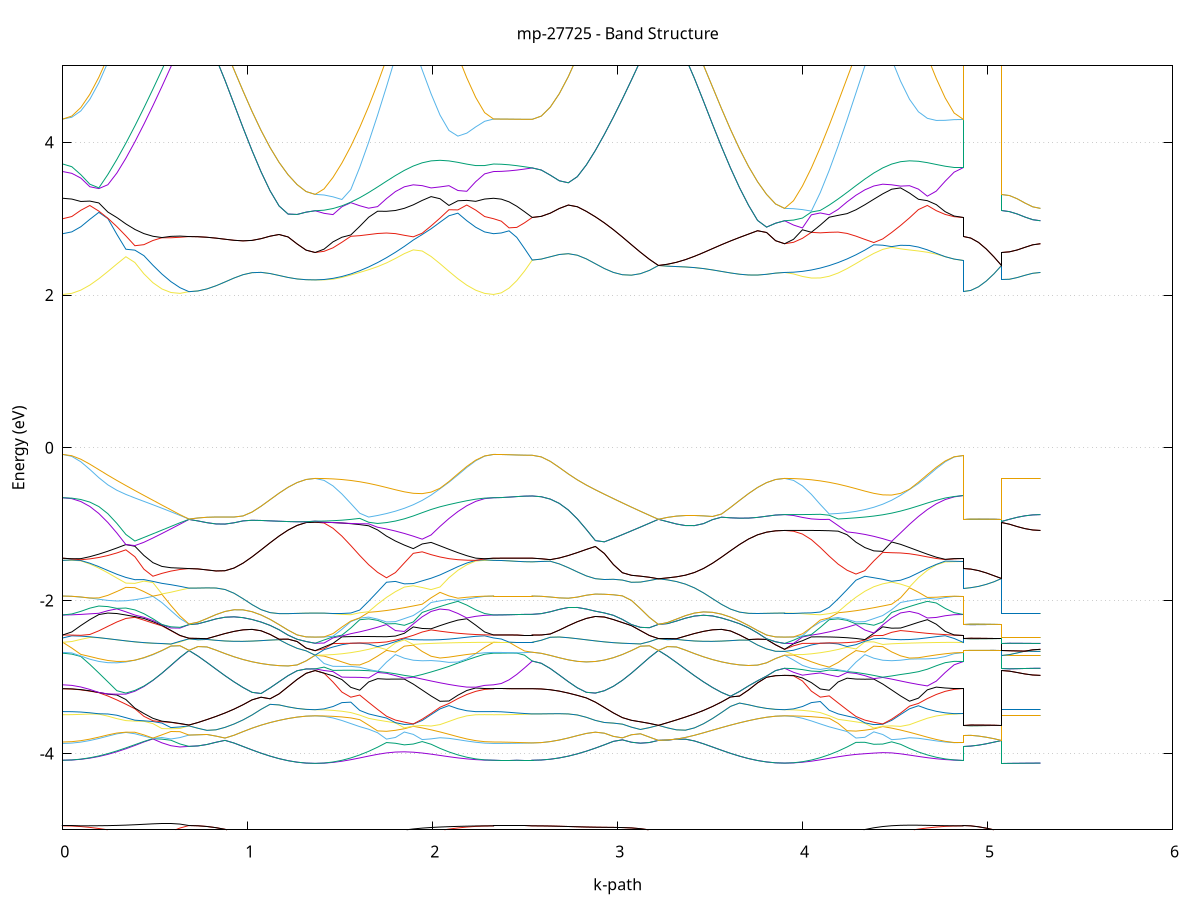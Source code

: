 set title 'mp-27725 - Band Structure'
set xlabel 'k-path'
set ylabel 'Energy (eV)'
set grid y
set yrange [-5:5]
set terminal png size 800,600
set output 'mp-27725_bands_gnuplot.png'
plot '-' using 1:2 with lines notitle, '-' using 1:2 with lines notitle, '-' using 1:2 with lines notitle, '-' using 1:2 with lines notitle, '-' using 1:2 with lines notitle, '-' using 1:2 with lines notitle, '-' using 1:2 with lines notitle, '-' using 1:2 with lines notitle, '-' using 1:2 with lines notitle, '-' using 1:2 with lines notitle, '-' using 1:2 with lines notitle, '-' using 1:2 with lines notitle, '-' using 1:2 with lines notitle, '-' using 1:2 with lines notitle, '-' using 1:2 with lines notitle, '-' using 1:2 with lines notitle, '-' using 1:2 with lines notitle, '-' using 1:2 with lines notitle, '-' using 1:2 with lines notitle, '-' using 1:2 with lines notitle, '-' using 1:2 with lines notitle, '-' using 1:2 with lines notitle, '-' using 1:2 with lines notitle, '-' using 1:2 with lines notitle, '-' using 1:2 with lines notitle, '-' using 1:2 with lines notitle, '-' using 1:2 with lines notitle, '-' using 1:2 with lines notitle, '-' using 1:2 with lines notitle, '-' using 1:2 with lines notitle, '-' using 1:2 with lines notitle, '-' using 1:2 with lines notitle, '-' using 1:2 with lines notitle, '-' using 1:2 with lines notitle, '-' using 1:2 with lines notitle, '-' using 1:2 with lines notitle, '-' using 1:2 with lines notitle, '-' using 1:2 with lines notitle, '-' using 1:2 with lines notitle, '-' using 1:2 with lines notitle, '-' using 1:2 with lines notitle, '-' using 1:2 with lines notitle, '-' using 1:2 with lines notitle, '-' using 1:2 with lines notitle, '-' using 1:2 with lines notitle, '-' using 1:2 with lines notitle, '-' using 1:2 with lines notitle, '-' using 1:2 with lines notitle, '-' using 1:2 with lines notitle, '-' using 1:2 with lines notitle, '-' using 1:2 with lines notitle, '-' using 1:2 with lines notitle, '-' using 1:2 with lines notitle, '-' using 1:2 with lines notitle, '-' using 1:2 with lines notitle, '-' using 1:2 with lines notitle, '-' using 1:2 with lines notitle, '-' using 1:2 with lines notitle, '-' using 1:2 with lines notitle, '-' using 1:2 with lines notitle, '-' using 1:2 with lines notitle, '-' using 1:2 with lines notitle, '-' using 1:2 with lines notitle, '-' using 1:2 with lines notitle, '-' using 1:2 with lines notitle, '-' using 1:2 with lines notitle, '-' using 1:2 with lines notitle, '-' using 1:2 with lines notitle, '-' using 1:2 with lines notitle, '-' using 1:2 with lines notitle, '-' using 1:2 with lines notitle, '-' using 1:2 with lines notitle, '-' using 1:2 with lines notitle, '-' using 1:2 with lines notitle, '-' using 1:2 with lines notitle, '-' using 1:2 with lines notitle, '-' using 1:2 with lines notitle, '-' using 1:2 with lines notitle, '-' using 1:2 with lines notitle, '-' using 1:2 with lines notitle, '-' using 1:2 with lines notitle, '-' using 1:2 with lines notitle, '-' using 1:2 with lines notitle, '-' using 1:2 with lines notitle, '-' using 1:2 with lines notitle, '-' using 1:2 with lines notitle, '-' using 1:2 with lines notitle, '-' using 1:2 with lines notitle, '-' using 1:2 with lines notitle, '-' using 1:2 with lines notitle, '-' using 1:2 with lines notitle, '-' using 1:2 with lines notitle, '-' using 1:2 with lines notitle, '-' using 1:2 with lines notitle, '-' using 1:2 with lines notitle, '-' using 1:2 with lines notitle
0.000000 -13.055679
0.048726 -13.053279
0.097453 -13.046079
0.146179 -13.034279
0.194905 -13.018079
0.243632 -12.997779
0.292358 -12.973879
0.341084 -12.946879
0.389811 -12.917279
0.438537 -12.885779
0.487263 -12.852979
0.535990 -12.819479
0.584716 -12.786079
0.633442 -12.753279
0.682169 -12.721679
0.682169 -12.721679
0.730895 -12.740579
0.779621 -12.758179
0.828348 -12.773579
0.877074 -12.786979
0.925800 -12.798279
0.974527 -12.807679
1.023253 -12.815279
1.071979 -12.821279
1.120706 -12.825979
1.169432 -12.829379
1.218158 -12.831879
1.266885 -12.833479
1.315611 -12.834479
1.364337 -12.834779
1.364337 -12.834779
1.412574 -12.835879
1.460811 -12.839179
1.509047 -12.844579
1.557284 -12.852079
1.605520 -12.861279
1.653757 -12.872279
1.701994 -12.884679
1.750230 -12.898279
1.798467 -12.912779
1.846703 -12.927979
1.894940 -12.943679
1.943177 -12.959579
1.991413 -12.975579
2.039650 -12.991479
2.087886 -13.007279
2.136123 -13.022379
2.184360 -13.035879
2.232596 -13.046579
2.280833 -13.053379
2.329069 -13.055679
2.329069 -13.055679
2.370932 -13.054179
2.412794 -13.049679
2.454656 -13.042479
2.496518 -13.032979
2.538380 -13.021879
2.538380 -13.021879
2.587107 -13.019679
2.635833 -13.012979
2.684559 -13.001979
2.733286 -12.986879
2.782012 -12.968179
2.830738 -12.946179
2.879465 -12.921379
2.928191 -12.894379
2.976917 -12.865779
3.025644 -12.836179
3.074370 -12.806279
3.123096 -12.776779
3.171823 -12.748079
3.220549 -12.720879
3.220549 -12.720879
3.269275 -12.740479
3.318002 -12.758179
3.366728 -12.773579
3.415454 -12.786979
3.464181 -12.798279
3.512907 -12.807679
3.561633 -12.815279
3.610360 -12.821279
3.659086 -12.825979
3.707812 -12.829379
3.756539 -12.831879
3.805265 -12.833479
3.853991 -12.834479
3.902718 -12.834779
3.902718 -12.834779
3.950954 -12.835879
3.999191 -12.839279
4.047428 -12.844779
4.095664 -12.852279
4.143901 -12.861679
4.192137 -12.872779
4.240374 -12.885179
4.288611 -12.898579
4.336847 -12.912779
4.385084 -12.927479
4.433320 -12.942079
4.481557 -12.956479
4.529794 -12.970179
4.578030 -12.982779
4.626267 -12.994079
4.674503 -13.003779
4.722740 -13.011479
4.770977 -13.017279
4.819213 -13.020679
4.867450 -13.021879
4.867450 -12.721679
4.909312 -12.721579
4.951174 -12.721479
4.993036 -12.721379
5.034899 -12.721079
5.076761 -12.720879
5.076761 -12.834779
5.118623 -12.834779
5.160485 -12.834779
5.202347 -12.834779
5.244210 -12.834779
5.286072 -12.834779
e
0.000000 -12.980279
0.048726 -12.978279
0.097453 -12.972179
0.146179 -12.962279
0.194905 -12.948679
0.243632 -12.931879
0.292358 -12.912179
0.341084 -12.890079
0.389811 -12.866279
0.438537 -12.841379
0.487263 -12.815879
0.535990 -12.790379
0.584716 -12.765579
0.633442 -12.741979
0.682169 -12.721679
0.682169 -12.721679
0.730895 -12.740579
0.779621 -12.758179
0.828348 -12.773579
0.877074 -12.786979
0.925800 -12.798279
0.974527 -12.807679
1.023253 -12.815279
1.071979 -12.821279
1.120706 -12.825979
1.169432 -12.829379
1.218158 -12.831879
1.266885 -12.833479
1.315611 -12.834479
1.364337 -12.834779
1.364337 -12.834779
1.412574 -12.833079
1.460811 -12.827979
1.509047 -12.819779
1.557284 -12.808579
1.605520 -12.794779
1.653757 -12.778679
1.701994 -12.760779
1.750230 -12.741679
1.798467 -12.721979
1.846703 -12.743879
1.894940 -12.786479
1.943177 -12.826979
1.991413 -12.864079
2.039650 -12.896779
2.087886 -12.924079
2.136123 -12.945579
2.184360 -12.961379
2.232596 -12.972079
2.280833 -12.978279
2.329069 -12.980279
2.329069 -12.980279
2.370932 -12.982579
2.412794 -12.989079
2.454656 -12.998679
2.496518 -13.010079
2.538380 -13.021879
2.538380 -13.021879
2.587107 -13.019679
2.635833 -13.012979
2.684559 -13.001979
2.733286 -12.986879
2.782012 -12.968179
2.830738 -12.946179
2.879465 -12.921379
2.928191 -12.894379
2.976917 -12.865779
3.025644 -12.836179
3.074370 -12.806279
3.123096 -12.776779
3.171823 -12.748079
3.220549 -12.720879
3.220549 -12.720879
3.269275 -12.740479
3.318002 -12.758179
3.366728 -12.773579
3.415454 -12.786979
3.464181 -12.798279
3.512907 -12.807679
3.561633 -12.815279
3.610360 -12.821279
3.659086 -12.825979
3.707812 -12.829379
3.756539 -12.831879
3.805265 -12.833479
3.853991 -12.834479
3.902718 -12.834779
3.902718 -12.834779
3.950954 -12.833079
3.999191 -12.827979
4.047428 -12.819579
4.095664 -12.808179
4.143901 -12.794079
4.192137 -12.777679
4.240374 -12.759279
4.288611 -12.739479
4.336847 -12.718779
4.385084 -12.748579
4.433320 -12.792779
4.481557 -12.835379
4.529794 -12.875379
4.578030 -12.911779
4.626267 -12.944079
4.674503 -12.971279
4.722740 -12.993079
4.770977 -13.008979
4.819213 -13.018679
4.867450 -13.021879
4.867450 -12.721679
4.909312 -12.721579
4.951174 -12.721479
4.993036 -12.721379
5.034899 -12.721079
5.076761 -12.720879
5.076761 -12.834779
5.118623 -12.834779
5.160485 -12.834779
5.202347 -12.834779
5.244210 -12.834779
5.286072 -12.834779
e
0.000000 -12.617479
0.048726 -12.617579
0.097453 -12.617879
0.146179 -12.618579
0.194905 -12.619879
0.243632 -12.621979
0.292358 -12.625079
0.341084 -12.629579
0.389811 -12.635879
0.438537 -12.644079
0.487263 -12.654479
0.535990 -12.667179
0.584716 -12.682479
0.633442 -12.700079
0.682169 -12.720079
0.682169 -12.720079
0.730895 -12.699279
0.779621 -12.676079
0.828348 -12.651479
0.877074 -12.625979
0.925800 -12.600079
0.974527 -12.574379
1.023253 -12.549479
1.071979 -12.525979
1.120706 -12.504679
1.169432 -12.486179
1.218158 -12.471079
1.266885 -12.459879
1.315611 -12.452979
1.364337 -12.450579
1.364337 -12.450579
1.412574 -12.454479
1.460811 -12.465779
1.509047 -12.484179
1.557284 -12.509179
1.605520 -12.539979
1.653757 -12.575579
1.701994 -12.614879
1.750230 -12.656879
1.798467 -12.700279
1.846703 -12.702179
1.894940 -12.683179
1.943177 -12.665479
1.991413 -12.650079
2.039650 -12.637579
2.087886 -12.628379
2.136123 -12.622679
2.184360 -12.619479
2.232596 -12.618079
2.280833 -12.617579
2.329069 -12.617479
2.329069 -12.617479
2.370932 -12.614679
2.412794 -12.606779
2.454656 -12.594979
2.496518 -12.580779
2.538380 -12.565879
2.538380 -12.565879
2.587107 -12.566379
2.635833 -12.567779
2.684559 -12.570179
2.733286 -12.573779
2.782012 -12.578779
2.830738 -12.585479
2.879465 -12.594079
2.928191 -12.604779
2.976917 -12.617879
3.025644 -12.633379
3.074370 -12.651579
3.123096 -12.672279
3.171823 -12.695479
3.220549 -12.720879
3.220549 -12.720879
3.269275 -12.699279
3.318002 -12.676079
3.366728 -12.651479
3.415454 -12.625979
3.464181 -12.600079
3.512907 -12.574379
3.561633 -12.549479
3.610360 -12.525979
3.659086 -12.504679
3.707812 -12.486179
3.756539 -12.471079
3.805265 -12.459879
3.853991 -12.452979
3.902718 -12.450579
3.902718 -12.450579
3.950954 -12.454479
3.999191 -12.465879
4.047428 -12.484479
4.095664 -12.509779
4.143901 -12.540879
4.192137 -12.576879
4.240374 -12.616779
4.288611 -12.659479
4.336847 -12.703779
4.385084 -12.697679
4.433320 -12.676679
4.481557 -12.656279
4.529794 -12.637079
4.578030 -12.619479
4.626267 -12.603879
4.674503 -12.590579
4.722740 -12.579979
4.770977 -12.572179
4.819213 -12.567479
4.867450 -12.565879
4.867450 -12.720079
4.909312 -12.720079
4.951174 -12.720179
4.993036 -12.720379
5.034899 -12.720579
5.076761 -12.720879
5.076761 -12.450579
5.118623 -12.450579
5.160485 -12.450579
5.202347 -12.450579
5.244210 -12.450579
5.286072 -12.450579
e
0.000000 -12.522079
0.048726 -12.522779
0.097453 -12.525079
0.146179 -12.528979
0.194905 -12.534679
0.243632 -12.542279
0.292358 -12.552079
0.341084 -12.564079
0.389811 -12.578679
0.438537 -12.595979
0.487263 -12.615979
0.535990 -12.638679
0.584716 -12.663979
0.633442 -12.691779
0.682169 -12.720079
0.682169 -12.720079
0.730895 -12.699279
0.779621 -12.676079
0.828348 -12.651479
0.877074 -12.625979
0.925800 -12.600079
0.974527 -12.574379
1.023253 -12.549479
1.071979 -12.525979
1.120706 -12.504679
1.169432 -12.486179
1.218158 -12.471079
1.266885 -12.459879
1.315611 -12.452979
1.364337 -12.450579
1.364337 -12.450579
1.412574 -12.451379
1.460811 -12.453579
1.509047 -12.457179
1.557284 -12.462079
1.605520 -12.468079
1.653757 -12.475079
1.701994 -12.482879
1.750230 -12.491079
1.798467 -12.499479
1.846703 -12.507779
1.894940 -12.515479
1.943177 -12.522179
1.991413 -12.527279
2.039650 -12.530379
2.087886 -12.531179
2.136123 -12.529879
2.184360 -12.527379
2.232596 -12.524779
2.280833 -12.522779
2.329069 -12.522079
2.329069 -12.522079
2.370932 -12.524079
2.412794 -12.529979
2.454656 -12.539479
2.496518 -12.551779
2.538380 -12.565879
2.538380 -12.565879
2.587107 -12.566379
2.635833 -12.567779
2.684559 -12.570179
2.733286 -12.573779
2.782012 -12.578779
2.830738 -12.585479
2.879465 -12.594079
2.928191 -12.604779
2.976917 -12.617879
3.025644 -12.633379
3.074370 -12.651579
3.123096 -12.672279
3.171823 -12.695479
3.220549 -12.720879
3.220549 -12.720879
3.269275 -12.699279
3.318002 -12.676079
3.366728 -12.651479
3.415454 -12.625979
3.464181 -12.600079
3.512907 -12.574379
3.561633 -12.549479
3.610360 -12.525979
3.659086 -12.504679
3.707812 -12.486179
3.756539 -12.471079
3.805265 -12.459879
3.853991 -12.452979
3.902718 -12.450579
3.902718 -12.450579
3.950954 -12.451279
3.999191 -12.453479
4.047428 -12.456879
4.095664 -12.461579
4.143901 -12.467479
4.192137 -12.474379
4.240374 -12.482079
4.288611 -12.490379
4.336847 -12.499179
4.385084 -12.508179
4.433320 -12.517179
4.481557 -12.525979
4.529794 -12.534379
4.578030 -12.542079
4.626267 -12.548979
4.674503 -12.554879
4.722740 -12.559579
4.770977 -12.563079
4.819213 -12.565179
4.867450 -12.565879
4.867450 -12.720079
4.909312 -12.720079
4.951174 -12.720179
4.993036 -12.720379
5.034899 -12.720579
5.076761 -12.720879
5.076761 -12.450579
5.118623 -12.450579
5.160485 -12.450579
5.202347 -12.450579
5.244210 -12.450579
5.286072 -12.450579
e
0.000000 -5.590779
0.048726 -5.585379
0.097453 -5.569179
0.146179 -5.542579
0.194905 -5.506179
0.243632 -5.460579
0.292358 -5.406979
0.341084 -5.346679
0.389811 -5.281379
0.438537 -5.213379
0.487263 -5.145379
0.535990 -5.104179
0.584716 -5.096179
0.633442 -5.093079
0.682169 -5.092779
0.682169 -5.092779
0.730895 -5.095479
0.779621 -5.103379
0.828348 -5.115479
0.877074 -5.130479
0.925800 -5.147179
0.974527 -5.164479
1.023253 -5.181479
1.071979 -5.197879
1.120706 -5.213579
1.169432 -5.229279
1.218158 -5.245179
1.266885 -5.259579
1.315611 -5.269579
1.364337 -5.273179
1.364337 -5.273179
1.412574 -5.270879
1.460811 -5.263879
1.509047 -5.252679
1.557284 -5.248479
1.605520 -5.255379
1.653757 -5.265679
1.701994 -5.278879
1.750230 -5.294579
1.798467 -5.312779
1.846703 -5.333679
1.894940 -5.357279
1.943177 -5.383879
1.991413 -5.413679
2.039650 -5.446479
2.087886 -5.481079
2.136123 -5.515279
2.184360 -5.545879
2.232596 -5.570079
2.280833 -5.585479
2.329069 -5.590779
2.329069 -5.590779
2.370932 -5.585279
2.412794 -5.569079
2.454656 -5.543379
2.496518 -5.510079
2.538380 -5.471779
2.538380 -5.471779
2.587107 -5.467479
2.635833 -5.454679
2.684559 -5.433779
2.733286 -5.405579
2.782012 -5.371179
2.830738 -5.331779
2.879465 -5.289279
2.928191 -5.245179
2.976917 -5.201379
3.025644 -5.159279
3.074370 -5.119979
3.123096 -5.083979
3.171823 -5.051679
3.220549 -5.023979
3.220549 -5.023979
3.269275 -5.035679
3.318002 -5.051879
3.366728 -5.070979
3.415454 -5.091679
3.464181 -5.112679
3.512907 -5.133179
3.561633 -5.152179
3.610360 -5.169279
3.659086 -5.183979
3.707812 -5.210879
3.756539 -5.236679
3.805265 -5.256579
3.853991 -5.269079
3.902718 -5.273379
3.902718 -5.273379
3.950954 -5.271079
3.999191 -5.264079
4.047428 -5.252879
4.095664 -5.242679
4.143901 -5.256179
4.192137 -5.271979
4.240374 -5.289779
4.288611 -5.308879
4.336847 -5.328879
4.385084 -5.349179
4.433320 -5.369079
4.481557 -5.388279
4.529794 -5.406179
4.578030 -5.422479
4.626267 -5.436879
4.674503 -5.449079
4.722740 -5.458879
4.770977 -5.465979
4.819213 -5.470379
4.867450 -5.471779
4.867450 -5.092779
4.909312 -5.089579
4.951174 -5.080279
4.993036 -5.065379
5.034899 -5.046179
5.076761 -5.023979
5.076761 -5.273179
5.118623 -5.273179
5.160485 -5.273279
5.202347 -5.273379
5.244210 -5.273379
5.286072 -5.273379
e
0.000000 -5.335779
0.048726 -5.332179
0.097453 -5.321579
0.146179 -5.304379
0.194905 -5.281579
0.243632 -5.254479
0.292358 -5.224579
0.341084 -5.193879
0.389811 -5.164579
0.438537 -5.138779
0.487263 -5.118379
0.535990 -5.087979
0.584716 -5.091979
0.633442 -5.092979
0.682169 -5.092779
0.682169 -5.092779
0.730895 -5.095479
0.779621 -5.103379
0.828348 -5.115479
0.877074 -5.130479
0.925800 -5.147179
0.974527 -5.164479
1.023253 -5.181479
1.071979 -5.197879
1.120706 -5.213579
1.169432 -5.229279
1.218158 -5.245179
1.266885 -5.259579
1.315611 -5.269579
1.364337 -5.273179
1.364337 -5.273179
1.412574 -5.268579
1.460811 -5.256879
1.509047 -5.247679
1.557284 -5.237479
1.605520 -5.218979
1.653757 -5.197779
1.701994 -5.174579
1.750230 -5.149979
1.798467 -5.124679
1.846703 -5.099379
1.894940 -5.074579
1.943177 -5.094379
1.991413 -5.146079
2.039650 -5.196479
2.087886 -5.240579
2.136123 -5.276179
2.184360 -5.302979
2.232596 -5.321479
2.280833 -5.332279
2.329069 -5.335779
2.329069 -5.335779
2.370932 -5.342979
2.412794 -5.363479
2.454656 -5.394379
2.496518 -5.431879
2.538380 -5.471779
2.538380 -5.471779
2.587107 -5.467479
2.635833 -5.454679
2.684559 -5.433779
2.733286 -5.405579
2.782012 -5.371179
2.830738 -5.331779
2.879465 -5.289279
2.928191 -5.245179
2.976917 -5.201379
3.025644 -5.159279
3.074370 -5.119979
3.123096 -5.083979
3.171823 -5.051679
3.220549 -5.023979
3.220549 -5.023979
3.269275 -5.035679
3.318002 -5.051879
3.366728 -5.070979
3.415454 -5.091679
3.464181 -5.112679
3.512907 -5.133179
3.561633 -5.152179
3.610360 -5.169279
3.659086 -5.183979
3.707812 -5.210879
3.756539 -5.236679
3.805265 -5.256579
3.853991 -5.269079
3.902718 -5.273379
3.902718 -5.273379
3.950954 -5.267379
3.999191 -5.249479
4.047428 -5.231879
4.095664 -5.237679
4.143901 -5.219179
4.192137 -5.197979
4.240374 -5.174679
4.288611 -5.150079
4.336847 -5.124779
4.385084 -5.099379
4.433320 -5.074579
4.481557 -5.112779
4.529794 -5.177379
4.578030 -5.244279
4.626267 -5.307779
4.674503 -5.363979
4.722740 -5.409979
4.770977 -5.443979
4.819213 -5.464779
4.867450 -5.471779
4.867450 -5.092779
4.909312 -5.089579
4.951174 -5.080279
4.993036 -5.065379
5.034899 -5.046179
5.076761 -5.023979
5.076761 -5.273179
5.118623 -5.273179
5.160485 -5.273279
5.202347 -5.273379
5.244210 -5.273379
5.286072 -5.273379
e
0.000000 -4.948579
0.048726 -4.950879
0.097453 -4.957779
0.146179 -4.968779
0.194905 -4.983279
0.243632 -5.000279
0.292358 -5.018679
0.341084 -5.037079
0.389811 -5.054279
0.438537 -5.068979
0.487263 -5.080379
0.535990 -5.080779
0.584716 -5.023579
0.633442 -4.977279
0.682169 -4.944579
0.682169 -4.944579
0.730895 -4.947679
0.779621 -4.956979
0.828348 -4.972379
0.877074 -4.993779
0.925800 -5.020279
0.974527 -5.050879
1.023253 -5.084079
1.071979 -5.117779
1.120706 -5.149579
1.169432 -5.176579
1.218158 -5.196379
1.266885 -5.208779
1.315611 -5.215379
1.364337 -5.217479
1.364337 -5.217479
1.412574 -5.217279
1.460811 -5.214679
1.509047 -5.201279
1.557284 -5.171479
1.605520 -5.132779
1.653757 -5.103179
1.701994 -5.073779
1.750230 -5.046579
1.798467 -5.022979
1.846703 -5.018279
1.894940 -5.048979
1.943177 -5.050879
1.991413 -5.028779
2.039650 -5.008679
2.087886 -4.990979
2.136123 -4.976079
2.184360 -4.964279
2.232596 -4.955579
2.280833 -4.950379
2.329069 -4.948579
2.329069 -4.948579
2.370932 -4.948579
2.412794 -4.948579
2.454656 -4.948579
2.496518 -4.948579
2.538380 -4.948479
2.538380 -4.948479
2.587107 -4.949179
2.635833 -4.950979
2.684559 -4.953779
2.733286 -4.957179
2.782012 -4.960679
2.830738 -4.963879
2.879465 -4.966179
2.928191 -4.967679
2.976917 -4.968779
3.025644 -4.970779
3.074370 -4.975779
3.123096 -4.985579
3.171823 -5.001679
3.220549 -5.023979
3.220549 -5.023979
3.269275 -5.017779
3.318002 -5.018179
3.366728 -5.025579
3.415454 -5.039879
3.464181 -5.060679
3.512907 -5.086779
3.561633 -5.116779
3.610360 -5.148879
3.659086 -5.180879
3.707812 -5.196079
3.756539 -5.205479
3.805265 -5.212179
3.853991 -5.216279
3.902718 -5.217579
3.902718 -5.217579
3.950954 -5.219179
3.999191 -5.223979
4.047428 -5.220879
4.095664 -5.183279
4.143901 -5.139579
4.192137 -5.093779
4.240374 -5.056479
4.288611 -5.024479
4.336847 -5.008679
4.385084 -5.021279
4.433320 -5.057979
4.481557 -5.050879
4.529794 -5.028679
4.578030 -5.008579
4.626267 -4.990979
4.674503 -4.976079
4.722740 -4.964179
4.770977 -4.955479
4.819213 -4.950279
4.867450 -4.948479
4.867450 -4.944579
4.909312 -4.948779
4.951174 -4.960779
4.993036 -4.978879
5.034899 -5.000779
5.076761 -5.023979
5.076761 -5.217479
5.118623 -5.217479
5.160485 -5.217479
5.202347 -5.217579
5.244210 -5.217579
5.286072 -5.217579
e
0.000000 -4.948579
0.048726 -4.948579
0.097453 -4.948379
0.146179 -4.947879
0.194905 -4.946979
0.243632 -4.945479
0.292358 -4.942879
0.341084 -4.939179
0.389811 -4.934179
0.438537 -4.928279
0.487263 -4.922279
0.535990 -4.917879
0.584716 -4.917779
0.633442 -4.925479
0.682169 -4.944579
0.682169 -4.944579
0.730895 -4.947679
0.779621 -4.956979
0.828348 -4.972379
0.877074 -4.993779
0.925800 -5.020279
0.974527 -5.050879
1.023253 -5.084079
1.071979 -5.117779
1.120706 -5.149579
1.169432 -5.176579
1.218158 -5.196379
1.266885 -5.208779
1.315611 -5.215379
1.364337 -5.217479
1.364337 -5.217479
1.412574 -5.213579
1.460811 -5.202179
1.509047 -5.184079
1.557284 -5.160379
1.605520 -5.131879
1.653757 -5.089079
1.701994 -5.049579
1.750230 -5.020279
1.798467 -5.008279
1.846703 -5.003779
1.894940 -4.989079
1.943177 -4.978179
1.991413 -4.970079
2.039650 -4.964079
2.087886 -4.959379
2.136123 -4.955679
2.184360 -4.952679
2.232596 -4.950479
2.280833 -4.949079
2.329069 -4.948579
2.329069 -4.948579
2.370932 -4.948579
2.412794 -4.948579
2.454656 -4.948579
2.496518 -4.948579
2.538380 -4.948479
2.538380 -4.948479
2.587107 -4.949179
2.635833 -4.950979
2.684559 -4.953779
2.733286 -4.957179
2.782012 -4.960679
2.830738 -4.963879
2.879465 -4.966179
2.928191 -4.967679
2.976917 -4.968779
3.025644 -4.970779
3.074370 -4.975779
3.123096 -4.985579
3.171823 -5.001679
3.220549 -5.023979
3.220549 -5.023979
3.269275 -5.017779
3.318002 -5.018179
3.366728 -5.025579
3.415454 -5.039879
3.464181 -5.060679
3.512907 -5.086779
3.561633 -5.116779
3.610360 -5.148879
3.659086 -5.180879
3.707812 -5.196079
3.756539 -5.205479
3.805265 -5.212179
3.853991 -5.216279
3.902718 -5.217579
3.902718 -5.217579
3.950954 -5.213379
3.999191 -5.200979
4.047428 -5.181079
4.095664 -5.154979
4.143901 -5.124079
4.192137 -5.090479
4.240374 -5.051579
4.288611 -5.020579
4.336847 -4.996479
4.385084 -4.973979
4.433320 -4.957579
4.481557 -4.947079
4.529794 -4.941479
4.578030 -4.939579
4.626267 -4.940179
4.674503 -4.942079
4.722740 -4.944479
4.770977 -4.946579
4.819213 -4.947979
4.867450 -4.948479
4.867450 -4.944579
4.909312 -4.948779
4.951174 -4.960779
4.993036 -4.978879
5.034899 -5.000779
5.076761 -5.023979
5.076761 -5.217479
5.118623 -5.217479
5.160485 -5.217479
5.202347 -5.217579
5.244210 -5.217579
5.286072 -5.217579
e
0.000000 -4.089579
0.048726 -4.086579
0.097453 -4.077579
0.146179 -4.062379
0.194905 -4.040779
0.243632 -4.012779
0.292358 -3.978879
0.341084 -3.939679
0.389811 -3.896379
0.438537 -3.850379
0.487263 -3.810579
0.535990 -3.861879
0.584716 -3.899479
0.633442 -3.916279
0.682169 -3.908379
0.682169 -3.908379
0.730895 -3.902079
0.779621 -3.883479
0.828348 -3.854379
0.877074 -3.829479
0.925800 -3.864379
0.974527 -3.909479
1.023253 -3.954479
1.071979 -3.997179
1.120706 -4.035679
1.169432 -4.068879
1.218158 -4.095579
1.266885 -4.115079
1.315611 -4.126879
1.364337 -4.130879
1.364337 -4.130879
1.412574 -4.127679
1.460811 -4.117979
1.509047 -4.102679
1.557284 -4.082679
1.605520 -4.059479
1.653757 -4.035179
1.701994 -4.012379
1.750230 -3.993979
1.798467 -3.982579
1.846703 -3.979479
1.894940 -3.984279
1.943177 -3.995079
1.991413 -4.009979
2.039650 -4.026779
2.087886 -4.043679
2.136123 -4.059079
2.184360 -4.071979
2.232596 -4.081679
2.280833 -4.087579
2.329069 -4.089579
2.329069 -4.089579
2.370932 -4.089679
2.412794 -4.089679
2.454656 -4.089879
2.496518 -4.089979
2.538380 -4.089979
2.538380 -4.089979
2.587107 -4.086579
2.635833 -4.076379
2.684559 -4.059479
2.733286 -4.036079
2.782012 -4.006379
2.830738 -3.971179
2.879465 -3.931179
2.928191 -3.887879
2.976917 -3.842679
3.025644 -3.822579
3.074370 -3.853979
3.123096 -3.866379
3.171823 -3.857779
3.220549 -3.829779
3.220549 -3.829779
3.269275 -3.826179
3.318002 -3.813479
3.366728 -3.813779
3.415454 -3.837379
3.464181 -3.874479
3.512907 -3.916279
3.561633 -3.958779
3.610360 -3.999379
3.659086 -4.036179
3.707812 -4.067979
3.756539 -4.093479
3.805265 -4.112179
3.853991 -4.123479
3.902718 -4.127279
3.902718 -4.127279
3.950954 -4.124379
3.999191 -4.115779
4.047428 -4.102079
4.095664 -4.084479
4.143901 -4.064479
4.192137 -4.044379
4.240374 -4.026679
4.288611 -4.013279
4.336847 -4.004379
4.385084 -3.996279
4.433320 -3.990179
4.481557 -3.993479
4.529794 -4.005779
4.578030 -4.022379
4.626267 -4.039879
4.674503 -4.056479
4.722740 -4.070479
4.770977 -4.081079
4.819213 -4.087779
4.867450 -4.089979
4.867450 -3.908379
4.909312 -3.904179
4.951174 -3.892279
4.993036 -3.874379
5.034899 -3.852679
5.076761 -3.829779
5.076761 -4.130879
5.118623 -4.130579
5.160485 -4.129679
5.202347 -4.128579
5.244210 -4.127679
5.286072 -4.127279
e
0.000000 -4.089579
0.048726 -4.085979
0.097453 -4.075279
0.146179 -4.057679
0.194905 -4.033379
0.243632 -4.003179
0.292358 -3.967679
0.341084 -3.928079
0.389811 -3.886079
0.438537 -3.844079
0.487263 -3.806879
0.535990 -3.813679
0.584716 -3.827879
0.633442 -3.876379
0.682169 -3.908379
0.682169 -3.908379
0.730895 -3.902079
0.779621 -3.883479
0.828348 -3.854379
0.877074 -3.829479
0.925800 -3.864379
0.974527 -3.909479
1.023253 -3.954479
1.071979 -3.997179
1.120706 -4.035679
1.169432 -4.068879
1.218158 -4.095579
1.266885 -4.115079
1.315611 -4.126879
1.364337 -4.130879
1.364337 -4.130879
1.412574 -4.126379
1.460811 -4.112879
1.509047 -4.090479
1.557284 -4.059579
1.605520 -4.020279
1.653757 -3.973279
1.701994 -3.918979
1.750230 -3.858079
1.798467 -3.867579
1.846703 -3.888479
1.894940 -3.877679
1.943177 -3.845379
1.991413 -3.880279
2.039650 -3.934479
2.087886 -3.981079
2.136123 -4.019679
2.184360 -4.050079
2.232596 -4.071979
2.280833 -4.085179
2.329069 -4.089579
2.329069 -4.089579
2.370932 -4.089679
2.412794 -4.089679
2.454656 -4.089879
2.496518 -4.089979
2.538380 -4.089979
2.538380 -4.089979
2.587107 -4.086579
2.635833 -4.076379
2.684559 -4.059479
2.733286 -4.036079
2.782012 -4.006379
2.830738 -3.971179
2.879465 -3.931179
2.928191 -3.887879
2.976917 -3.842679
3.025644 -3.822579
3.074370 -3.853979
3.123096 -3.866379
3.171823 -3.857779
3.220549 -3.829779
3.220549 -3.829779
3.269275 -3.826179
3.318002 -3.813479
3.366728 -3.813779
3.415454 -3.837379
3.464181 -3.874479
3.512907 -3.916279
3.561633 -3.958779
3.610360 -3.999379
3.659086 -4.036179
3.707812 -4.067979
3.756539 -4.093479
3.805265 -4.112179
3.853991 -4.123479
3.902718 -4.127279
3.902718 -4.127279
3.950954 -4.122779
3.999191 -4.109379
4.047428 -4.087079
4.095664 -4.056279
4.143901 -4.017179
4.192137 -3.970379
4.240374 -3.916279
4.288611 -3.855579
4.336847 -3.854979
4.385084 -3.880779
4.433320 -3.877979
4.481557 -3.848779
4.529794 -3.881179
4.578030 -3.935179
4.626267 -3.981579
4.674503 -4.020179
4.722740 -4.050479
4.770977 -4.072379
4.819213 -4.085579
4.867450 -4.089979
4.867450 -3.908379
4.909312 -3.904179
4.951174 -3.892279
4.993036 -3.874379
5.034899 -3.852679
5.076761 -3.829779
5.076761 -4.130879
5.118623 -4.130579
5.160485 -4.129679
5.202347 -4.128579
5.244210 -4.127679
5.286072 -4.127279
e
0.000000 -3.869779
0.048726 -3.865379
0.097453 -3.852479
0.146179 -3.831879
0.194905 -3.804979
0.243632 -3.774179
0.292358 -3.744079
0.341084 -3.725579
0.389811 -3.743079
0.438537 -3.773479
0.487263 -3.803379
0.535990 -3.792079
0.584716 -3.811479
0.633442 -3.793179
0.682169 -3.760379
0.682169 -3.760379
0.730895 -3.756579
0.779621 -3.752479
0.828348 -3.773779
0.877074 -3.799179
0.925800 -3.762779
0.974527 -3.715379
1.023253 -3.670079
1.071979 -3.630479
1.120706 -3.596679
1.169432 -3.567979
1.218158 -3.543879
1.266885 -3.524979
1.315611 -3.512579
1.364337 -3.508279
1.364337 -3.508279
1.412574 -3.515279
1.460811 -3.536279
1.509047 -3.569379
1.557284 -3.609579
1.605520 -3.649979
1.653757 -3.683779
1.701994 -3.729579
1.750230 -3.812979
1.798467 -3.791579
1.846703 -3.720379
1.894940 -3.751179
1.943177 -3.819079
1.991413 -3.810079
2.039650 -3.795079
2.087886 -3.802979
2.136123 -3.820079
2.184360 -3.838279
2.232596 -3.854179
2.280833 -3.865579
2.329069 -3.869779
2.329069 -3.869779
2.370932 -3.869479
2.412794 -3.868679
2.454656 -3.867379
2.496518 -3.865479
2.538380 -3.863079
2.538380 -3.863079
2.587107 -3.858679
2.635833 -3.845679
2.684559 -3.824979
2.733286 -3.798079
2.782012 -3.767579
2.830738 -3.738779
2.879465 -3.722179
2.928191 -3.735679
2.976917 -3.777279
3.025644 -3.796879
3.074370 -3.756179
3.123096 -3.743279
3.171823 -3.786779
3.220549 -3.829779
3.220549 -3.829779
3.269275 -3.823979
3.318002 -3.812979
3.366728 -3.791279
3.415454 -3.763079
3.464181 -3.730679
3.512907 -3.696579
3.561633 -3.662579
3.610360 -3.630079
3.659086 -3.599779
3.707812 -3.571879
3.756539 -3.547079
3.805265 -3.526779
3.853991 -3.513179
3.902718 -3.508379
3.902718 -3.508379
3.950954 -3.516679
3.999191 -3.540279
4.047428 -3.574879
4.095664 -3.614279
4.143901 -3.652279
4.192137 -3.683379
4.240374 -3.713779
4.288611 -3.799179
4.336847 -3.789279
4.385084 -3.718379
4.433320 -3.752679
4.481557 -3.820179
4.529794 -3.811779
4.578030 -3.794979
4.626267 -3.802279
4.674503 -3.818979
4.722740 -3.836379
4.770977 -3.850679
4.819213 -3.859879
4.867450 -3.863079
4.867450 -3.760379
4.909312 -3.763679
4.951174 -3.773279
4.993036 -3.788379
5.034899 -3.807679
5.076761 -3.829779
5.076761 -3.508279
5.118623 -3.508279
5.160485 -3.508279
5.202347 -3.508279
5.244210 -3.508379
5.286072 -3.508379
e
0.000000 -3.850879
0.048726 -3.846579
0.097453 -3.833779
0.146179 -3.813379
0.194905 -3.787079
0.243632 -3.758279
0.292358 -3.733579
0.341084 -3.722379
0.389811 -3.723379
0.438537 -3.757679
0.487263 -3.799879
0.535990 -3.757079
0.584716 -3.713479
0.633442 -3.715879
0.682169 -3.760379
0.682169 -3.760379
0.730895 -3.756579
0.779621 -3.752479
0.828348 -3.773779
0.877074 -3.799179
0.925800 -3.762779
0.974527 -3.715379
1.023253 -3.670079
1.071979 -3.630479
1.120706 -3.596679
1.169432 -3.567979
1.218158 -3.543879
1.266885 -3.524979
1.315611 -3.512579
1.364337 -3.508279
1.364337 -3.508279
1.412574 -3.509879
1.460811 -3.514679
1.509047 -3.522879
1.557284 -3.535379
1.605520 -3.558679
1.653757 -3.630379
1.701994 -3.705479
1.750230 -3.711079
1.798467 -3.697979
1.846703 -3.677279
1.894940 -3.645679
1.943177 -3.666479
1.991413 -3.691579
2.039650 -3.719079
2.087886 -3.749879
2.136123 -3.781779
2.184360 -3.810879
2.232596 -3.833279
2.280833 -3.846579
2.329069 -3.850879
2.329069 -3.850879
2.370932 -3.851679
2.412794 -3.853879
2.454656 -3.856879
2.496518 -3.860079
2.538380 -3.863079
2.538380 -3.863079
2.587107 -3.858679
2.635833 -3.845679
2.684559 -3.824979
2.733286 -3.798079
2.782012 -3.767579
2.830738 -3.738779
2.879465 -3.722179
2.928191 -3.735679
2.976917 -3.777279
3.025644 -3.796879
3.074370 -3.756179
3.123096 -3.743279
3.171823 -3.786779
3.220549 -3.829779
3.220549 -3.829779
3.269275 -3.823979
3.318002 -3.812979
3.366728 -3.791279
3.415454 -3.763079
3.464181 -3.730679
3.512907 -3.696579
3.561633 -3.662579
3.610360 -3.630079
3.659086 -3.599779
3.707812 -3.571879
3.756539 -3.547079
3.805265 -3.526779
3.853991 -3.513179
3.902718 -3.508379
3.902718 -3.508379
3.950954 -3.509479
3.999191 -3.513179
4.047428 -3.519479
4.095664 -3.528579
4.143901 -3.540279
4.192137 -3.607079
4.240374 -3.703179
4.288611 -3.708279
4.336847 -3.696579
4.385084 -3.679179
4.433320 -3.648679
4.481557 -3.669279
4.529794 -3.694479
4.578030 -3.723279
4.626267 -3.754979
4.674503 -3.787579
4.722740 -3.817779
4.770977 -3.841979
4.819213 -3.857679
4.867450 -3.863079
4.867450 -3.760379
4.909312 -3.763679
4.951174 -3.773279
4.993036 -3.788379
5.034899 -3.807679
5.076761 -3.829779
5.076761 -3.508279
5.118623 -3.508279
5.160485 -3.508279
5.202347 -3.508279
5.244210 -3.508379
5.286072 -3.508379
e
0.000000 -3.494079
0.048726 -3.492879
0.097453 -3.489379
0.146179 -3.484779
0.194905 -3.485779
0.243632 -3.512579
0.292358 -3.545279
0.341084 -3.570879
0.389811 -3.577479
0.438537 -3.579979
0.487263 -3.610379
0.535990 -3.675079
0.584716 -3.677979
0.633442 -3.673679
0.682169 -3.639679
0.682169 -3.639679
0.730895 -3.671279
0.779621 -3.698579
0.828348 -3.691479
0.877074 -3.659479
0.925800 -3.615679
0.974527 -3.561979
1.023253 -3.497379
1.071979 -3.423179
1.120706 -3.357979
1.169432 -3.365579
1.218158 -3.391279
1.266885 -3.411479
1.315611 -3.423879
1.364337 -3.428079
1.364337 -3.428079
1.412574 -3.430279
1.460811 -3.436879
1.509047 -3.448079
1.557284 -3.465479
1.605520 -3.498879
1.653757 -3.541479
1.701994 -3.563479
1.750230 -3.582079
1.798467 -3.600879
1.846703 -3.665779
1.894940 -3.642779
1.943177 -3.634879
1.991413 -3.642179
2.039650 -3.622979
2.087886 -3.581879
2.136123 -3.539579
2.184360 -3.508679
2.232596 -3.494279
2.280833 -3.493079
2.329069 -3.494079
2.329069 -3.494079
2.370932 -3.493779
2.412794 -3.492679
2.454656 -3.490679
2.496518 -3.487779
2.538380 -3.483579
2.538380 -3.483579
2.587107 -3.482879
2.635833 -3.481279
2.684559 -3.480379
2.733286 -3.483579
2.782012 -3.497179
2.830738 -3.527479
2.879465 -3.568279
2.928191 -3.595579
2.976917 -3.603679
3.025644 -3.617179
3.074370 -3.656579
3.123096 -3.687179
3.171823 -3.662779
3.220549 -3.632879
3.220549 -3.632879
3.269275 -3.665679
3.318002 -3.691779
3.366728 -3.696079
3.415454 -3.666079
3.464181 -3.612079
3.512907 -3.543579
3.561633 -3.465479
3.610360 -3.384679
3.659086 -3.341179
3.707812 -3.363879
3.756539 -3.390879
3.805265 -3.411279
3.853991 -3.423779
3.902718 -3.427879
3.902718 -3.427879
3.950954 -3.430079
3.999191 -3.436779
4.047428 -3.448179
4.095664 -3.466079
4.143901 -3.506379
4.192137 -3.554279
4.240374 -3.570079
4.288611 -3.587179
4.336847 -3.605179
4.385084 -3.667579
4.433320 -3.643979
4.481557 -3.639679
4.529794 -3.646379
4.578030 -3.624479
4.626267 -3.581379
4.674503 -3.539679
4.722740 -3.510279
4.770977 -3.493579
4.819213 -3.485779
4.867450 -3.483579
4.867450 -3.639679
4.909312 -3.639279
4.951174 -3.637979
4.993036 -3.636279
5.034899 -3.634579
5.076761 -3.632879
5.076761 -3.428079
5.118623 -3.428079
5.160485 -3.427979
5.202347 -3.427979
5.244210 -3.427879
5.286072 -3.427879
e
0.000000 -3.452779
0.048726 -3.454079
0.097453 -3.458779
0.146179 -3.468479
0.194905 -3.481379
0.243632 -3.484279
0.292358 -3.500679
0.341084 -3.532679
0.389811 -3.565279
0.438537 -3.573979
0.487263 -3.582879
0.535990 -3.603179
0.584716 -3.662279
0.633442 -3.653979
0.682169 -3.639679
0.682169 -3.639679
0.730895 -3.671279
0.779621 -3.698579
0.828348 -3.691479
0.877074 -3.659479
0.925800 -3.615679
0.974527 -3.561979
1.023253 -3.497379
1.071979 -3.423179
1.120706 -3.357979
1.169432 -3.365579
1.218158 -3.391279
1.266885 -3.411479
1.315611 -3.423879
1.364337 -3.428079
1.364337 -3.428079
1.412574 -3.417679
1.460811 -3.386779
1.509047 -3.335479
1.557284 -3.329279
1.605520 -3.437179
1.653757 -3.483279
1.701994 -3.510779
1.750230 -3.537179
1.798467 -3.597779
1.846703 -3.620879
1.894940 -3.616179
1.943177 -3.569179
1.991413 -3.492379
2.039650 -3.417479
2.087886 -3.374079
2.136123 -3.415279
2.184360 -3.441879
2.232596 -3.453579
2.280833 -3.453879
2.329069 -3.452779
2.329069 -3.452779
2.370932 -3.455679
2.412794 -3.462579
2.454656 -3.470679
2.496518 -3.477879
2.538380 -3.483579
2.538380 -3.483579
2.587107 -3.482879
2.635833 -3.481279
2.684559 -3.480379
2.733286 -3.483579
2.782012 -3.497179
2.830738 -3.527479
2.879465 -3.568279
2.928191 -3.595579
2.976917 -3.603679
3.025644 -3.617179
3.074370 -3.656579
3.123096 -3.687179
3.171823 -3.662779
3.220549 -3.632879
3.220549 -3.632879
3.269275 -3.665679
3.318002 -3.691779
3.366728 -3.696079
3.415454 -3.666079
3.464181 -3.612079
3.512907 -3.543579
3.561633 -3.465479
3.610360 -3.384679
3.659086 -3.341179
3.707812 -3.363879
3.756539 -3.390879
3.805265 -3.411279
3.853991 -3.423779
3.902718 -3.427879
3.902718 -3.427879
3.950954 -3.417579
3.999191 -3.386579
4.047428 -3.335179
4.095664 -3.320879
4.143901 -3.435279
4.192137 -3.482979
4.240374 -3.510579
4.288611 -3.537279
4.336847 -3.600279
4.385084 -3.623379
4.433320 -3.618479
4.481557 -3.567679
4.529794 -3.491179
4.578030 -3.416479
4.626267 -3.376379
4.674503 -3.419079
4.722740 -3.449379
4.770977 -3.469079
4.819213 -3.479979
4.867450 -3.483579
4.867450 -3.639679
4.909312 -3.639279
4.951174 -3.637979
4.993036 -3.636279
5.034899 -3.634579
5.076761 -3.632879
5.076761 -3.428079
5.118623 -3.428079
5.160485 -3.427979
5.202347 -3.427979
5.244210 -3.427879
5.286072 -3.427879
e
0.000000 -3.153779
0.048726 -3.157379
0.097453 -3.168179
0.146179 -3.185279
0.194905 -3.205479
0.243632 -3.248779
0.292358 -3.300279
0.341084 -3.356179
0.389811 -3.415779
0.438537 -3.514879
0.487263 -3.572779
0.535990 -3.586079
0.584716 -3.594179
0.633442 -3.612079
0.682169 -3.628879
0.682169 -3.628879
0.730895 -3.595979
0.779621 -3.557179
0.828348 -3.516079
0.877074 -3.471179
0.925800 -3.420679
0.974527 -3.363279
1.023253 -3.299279
1.071979 -3.264779
1.120706 -3.285279
1.169432 -3.221079
1.218158 -3.126679
1.266885 -3.031879
1.315611 -2.951779
1.364337 -2.915579
1.364337 -2.915579
1.412574 -2.949979
1.460811 -3.065279
1.509047 -3.197179
1.557284 -3.264479
1.605520 -3.236279
1.653757 -3.331679
1.701994 -3.424379
1.750230 -3.513279
1.798467 -3.564079
1.846703 -3.590579
1.894940 -3.615179
1.943177 -3.552079
1.991413 -3.477179
2.039650 -3.395979
2.087886 -3.346779
2.136123 -3.283079
2.184360 -3.229179
2.232596 -3.187979
2.280833 -3.162079
2.329069 -3.153779
2.329069 -3.153779
2.370932 -3.153779
2.412794 -3.153679
2.454656 -3.153579
2.496518 -3.153379
2.538380 -3.153179
2.538380 -3.153179
2.587107 -3.156579
2.635833 -3.166879
2.684559 -3.184879
2.733286 -3.210479
2.782012 -3.240379
2.830738 -3.273879
2.879465 -3.328879
2.928191 -3.398779
2.976917 -3.470179
3.025644 -3.531779
3.074370 -3.566879
3.123096 -3.586679
3.171823 -3.607379
3.220549 -3.632879
3.220549 -3.632879
3.269275 -3.598079
3.318002 -3.562079
3.366728 -3.524179
3.415454 -3.483279
3.464181 -3.437679
3.512907 -3.385979
3.561633 -3.327179
3.610360 -3.261179
3.659086 -3.249579
3.707812 -3.169479
3.756539 -3.076579
3.805265 -3.002979
3.853991 -2.983079
3.902718 -2.978779
3.902718 -2.978779
3.950954 -2.985479
3.999191 -3.051779
4.047428 -3.184979
4.095664 -3.263879
4.143901 -3.247379
4.192137 -3.339179
4.240374 -3.429479
4.288611 -3.516779
4.336847 -3.564679
4.385084 -3.592179
4.433320 -3.614879
4.481557 -3.552079
4.529794 -3.472779
4.578030 -3.381379
4.626267 -3.346079
4.674503 -3.282579
4.722740 -3.228879
4.770977 -3.187879
4.819213 -3.162079
4.867450 -3.153179
4.867450 -3.628879
4.909312 -3.629079
4.951174 -3.629579
4.993036 -3.630379
5.034899 -3.631479
5.076761 -3.632879
5.076761 -2.915579
5.118623 -2.923479
5.160485 -2.941479
5.202347 -2.960379
5.244210 -2.973879
5.286072 -2.978779
e
0.000000 -3.152679
0.048726 -3.155779
0.097453 -3.165179
0.146179 -3.180979
0.194905 -3.202479
0.243632 -3.224279
0.292358 -3.235479
0.341084 -3.294679
0.389811 -3.407679
0.438537 -3.477779
0.487263 -3.540879
0.535990 -3.578279
0.584716 -3.591479
0.633442 -3.608479
0.682169 -3.628879
0.682169 -3.628879
0.730895 -3.595979
0.779621 -3.557179
0.828348 -3.516079
0.877074 -3.471179
0.925800 -3.420679
0.974527 -3.363279
1.023253 -3.299279
1.071979 -3.264779
1.120706 -3.285279
1.169432 -3.221079
1.218158 -3.126679
1.266885 -3.031879
1.315611 -2.951779
1.364337 -2.915579
1.364337 -2.915579
1.412574 -2.949779
1.460811 -2.984279
1.509047 -3.033779
1.557284 -3.135379
1.605520 -3.172379
1.653757 -3.064879
1.701994 -3.022079
1.750230 -3.028579
1.798467 -3.027179
1.846703 -3.027379
1.894940 -3.092779
1.943177 -3.170479
1.991413 -3.248579
2.039650 -3.318079
2.087886 -3.314179
2.136123 -3.238579
2.184360 -3.176679
2.232596 -3.143779
2.280833 -3.150779
2.329069 -3.152679
2.329069 -3.152679
2.370932 -3.152679
2.412794 -3.152779
2.454656 -3.152879
2.496518 -3.153079
2.538380 -3.153179
2.538380 -3.153179
2.587107 -3.156579
2.635833 -3.166879
2.684559 -3.184879
2.733286 -3.210479
2.782012 -3.240379
2.830738 -3.273879
2.879465 -3.328879
2.928191 -3.398779
2.976917 -3.470179
3.025644 -3.531779
3.074370 -3.566879
3.123096 -3.586679
3.171823 -3.607379
3.220549 -3.632879
3.220549 -3.632879
3.269275 -3.598079
3.318002 -3.562079
3.366728 -3.524179
3.415454 -3.483279
3.464181 -3.437679
3.512907 -3.385979
3.561633 -3.327179
3.610360 -3.261179
3.659086 -3.249579
3.707812 -3.169479
3.756539 -3.076579
3.805265 -3.002979
3.853991 -2.983079
3.902718 -2.978779
3.902718 -2.978779
3.950954 -2.979479
3.999191 -3.012979
4.047428 -3.073479
4.095664 -3.156679
4.143901 -3.173379
4.192137 -3.064979
4.240374 -3.015379
4.288611 -3.026979
4.336847 -3.029079
4.385084 -3.027379
4.433320 -3.091979
4.481557 -3.169379
4.529794 -3.247679
4.578030 -3.317079
4.626267 -3.277179
4.674503 -3.168079
4.722740 -3.132379
4.770977 -3.143879
4.819213 -3.150879
4.867450 -3.153179
4.867450 -3.628879
4.909312 -3.629079
4.951174 -3.629579
4.993036 -3.630379
5.034899 -3.631479
5.076761 -3.632879
5.076761 -2.915579
5.118623 -2.923479
5.160485 -2.941479
5.202347 -2.960379
5.244210 -2.973879
5.286072 -2.978779
e
0.000000 -3.102279
0.048726 -3.109679
0.097453 -3.130679
0.146179 -3.162479
0.194905 -3.202379
0.243632 -3.221479
0.292358 -3.225079
0.341084 -3.224079
0.389811 -3.186379
0.438537 -3.125179
0.487263 -3.044779
0.535990 -2.951079
0.584716 -2.849879
0.633442 -2.746579
0.682169 -2.653379
0.682169 -2.653379
0.730895 -2.726079
0.779621 -2.809879
0.828348 -2.896979
0.877074 -2.982779
0.925800 -3.063679
0.974527 -3.137279
1.023253 -3.200779
1.071979 -3.216279
1.120706 -3.142879
1.169432 -3.062079
1.218158 -2.982279
1.266885 -2.917979
1.315611 -2.895079
1.364337 -2.893879
1.364337 -2.893879
1.412574 -2.914979
1.460811 -2.929679
1.509047 -3.001279
1.557284 -3.003979
1.605520 -3.004679
1.653757 -3.011879
1.701994 -2.940879
1.750230 -2.951179
1.798467 -2.981779
1.846703 -3.015979
1.894940 -3.002379
1.943177 -3.027179
1.991413 -3.052079
2.039650 -3.075879
2.087886 -3.097779
2.136123 -3.116779
2.184360 -3.132279
2.232596 -3.133679
2.280833 -3.109779
2.329069 -3.102279
2.329069 -3.102279
2.370932 -3.085179
2.412794 -3.037279
2.454656 -2.966379
2.496518 -2.881279
2.538380 -2.791579
2.538380 -2.791579
2.587107 -2.820279
2.635833 -2.889179
2.684559 -2.974179
2.733286 -3.061479
2.782012 -3.141579
2.830738 -3.200279
2.879465 -3.210579
2.928191 -3.179679
2.976917 -3.121879
3.025644 -3.043679
3.074370 -2.950479
3.123096 -2.848279
3.171823 -2.744879
3.220549 -2.652279
3.220549 -2.652279
3.269275 -2.726079
3.318002 -2.809879
3.366728 -2.896979
3.415454 -2.982779
3.464181 -3.063679
3.512907 -3.137379
3.561633 -3.201679
3.610360 -3.251679
3.659086 -3.189579
3.707812 -3.116279
3.756539 -3.049379
3.805265 -2.987779
3.853991 -2.916079
3.902718 -2.885879
3.902718 -2.885879
3.950954 -2.938279
3.999191 -2.976179
4.047428 -2.960479
4.095664 -2.946779
4.143901 -2.972279
4.192137 -2.996179
4.240374 -2.940879
4.288611 -2.953279
4.336847 -2.982779
4.385084 -3.021479
4.433320 -3.005979
4.481557 -3.027379
4.529794 -3.052179
4.578030 -3.076079
4.626267 -3.097879
4.674503 -3.116879
4.722740 -3.054479
4.770977 -2.941379
4.819213 -2.840579
4.867450 -2.791579
4.867450 -2.653379
4.909312 -2.653279
4.951174 -2.653179
4.993036 -2.652879
5.034899 -2.652579
5.076761 -2.652279
5.076761 -2.893879
5.118623 -2.893079
5.160485 -2.891179
5.202347 -2.888679
5.244210 -2.886679
5.286072 -2.885879
e
0.000000 -2.688179
0.048726 -2.700479
0.097453 -2.731279
0.146179 -2.834779
0.194905 -2.947779
0.243632 -3.062979
0.292358 -3.179179
0.341084 -3.210679
0.389811 -3.175479
0.438537 -3.118879
0.487263 -3.042679
0.535990 -2.949979
0.584716 -2.846879
0.633442 -2.743279
0.682169 -2.653379
0.682169 -2.653379
0.730895 -2.726079
0.779621 -2.809879
0.828348 -2.896979
0.877074 -2.982779
0.925800 -3.063679
0.974527 -3.137279
1.023253 -3.200779
1.071979 -3.216279
1.120706 -3.142879
1.169432 -3.062079
1.218158 -2.982279
1.266885 -2.917979
1.315611 -2.895079
1.364337 -2.893879
1.364337 -2.893879
1.412574 -2.870579
1.460811 -2.913579
1.509047 -2.911979
1.557284 -2.911279
1.605520 -2.912779
1.653757 -2.917579
1.701994 -2.926679
1.750230 -2.940179
1.798467 -2.957779
1.846703 -2.978879
1.894940 -2.995279
1.943177 -2.967179
1.991413 -2.934279
2.039650 -2.898979
2.087886 -2.861179
2.136123 -2.817979
2.184360 -2.777479
2.232596 -2.738179
2.280833 -2.701979
2.329069 -2.688179
2.329069 -2.688179
2.370932 -2.687679
2.412794 -2.686379
2.454656 -2.686979
2.496518 -2.714379
2.538380 -2.791579
2.538380 -2.791579
2.587107 -2.820279
2.635833 -2.889179
2.684559 -2.974179
2.733286 -3.061479
2.782012 -3.141579
2.830738 -3.200279
2.879465 -3.210579
2.928191 -3.179679
2.976917 -3.121879
3.025644 -3.043679
3.074370 -2.950479
3.123096 -2.848279
3.171823 -2.744879
3.220549 -2.652279
3.220549 -2.652279
3.269275 -2.726079
3.318002 -2.809879
3.366728 -2.896979
3.415454 -2.982779
3.464181 -3.063679
3.512907 -3.137379
3.561633 -3.201679
3.610360 -3.251679
3.659086 -3.189579
3.707812 -3.116279
3.756539 -3.049379
3.805265 -2.987779
3.853991 -2.916079
3.902718 -2.885879
3.902718 -2.885879
3.950954 -2.890279
3.999191 -2.903179
4.047428 -2.922779
4.095664 -2.927879
4.143901 -2.909079
4.192137 -2.916479
4.240374 -2.929379
4.288611 -2.940479
4.336847 -2.958179
4.385084 -2.979279
4.433320 -3.002679
4.481557 -2.986379
4.529794 -2.967479
4.578030 -2.950779
4.626267 -2.930579
4.674503 -2.898079
4.722740 -2.852979
4.770977 -2.812679
4.819213 -2.795279
4.867450 -2.791579
4.867450 -2.653379
4.909312 -2.653279
4.951174 -2.653179
4.993036 -2.652879
5.034899 -2.652579
5.076761 -2.652279
5.076761 -2.893879
5.118623 -2.893079
5.160485 -2.891179
5.202347 -2.888679
5.244210 -2.886679
5.286072 -2.885879
e
0.000000 -2.678179
0.048726 -2.684979
0.097453 -2.725279
0.146179 -2.767079
0.194905 -2.796379
0.243632 -2.812679
0.292358 -2.814579
0.341084 -2.803079
0.389811 -2.779779
0.438537 -2.750479
0.487263 -2.708679
0.535990 -2.655579
0.584716 -2.596779
0.633442 -2.591179
0.682169 -2.651079
0.682169 -2.651079
0.730895 -2.601479
0.779621 -2.606679
0.828348 -2.648179
0.877074 -2.693479
0.925800 -2.735179
0.974527 -2.771079
1.023253 -2.800479
1.071979 -2.823479
1.120706 -2.840379
1.169432 -2.851479
1.218158 -2.855479
1.266885 -2.842279
1.315611 -2.789079
1.364337 -2.715879
1.364337 -2.715879
1.412574 -2.823379
1.460811 -2.859979
1.509047 -2.861579
1.557284 -2.860979
1.605520 -2.872679
1.653757 -2.901379
1.701994 -2.926479
1.750230 -2.805579
1.798467 -2.706979
1.846703 -2.753879
1.894940 -2.780379
1.943177 -2.787679
1.991413 -2.784779
2.039650 -2.793179
2.087886 -2.808779
2.136123 -2.803879
2.184360 -2.763679
2.232596 -2.694579
2.280833 -2.682779
2.329069 -2.678179
2.329069 -2.678179
2.370932 -2.678779
2.412794 -2.681079
2.454656 -2.684179
2.496518 -2.681079
2.538380 -2.675879
2.538380 -2.675879
2.587107 -2.690079
2.635833 -2.717479
2.684559 -2.747979
2.733286 -2.775679
2.782012 -2.795079
2.830738 -2.802679
2.879465 -2.796979
2.928191 -2.778279
2.976917 -2.747479
3.025644 -2.705679
3.074370 -2.654379
3.123096 -2.597079
3.171823 -2.591579
3.220549 -2.652279
3.220549 -2.652279
3.269275 -2.601779
3.318002 -2.606979
3.366728 -2.648279
3.415454 -2.693779
3.464181 -2.735679
3.512907 -2.771979
3.561633 -2.801779
3.610360 -2.825079
3.659086 -2.841479
3.707812 -2.849579
3.756539 -2.844379
3.805265 -2.814579
3.853991 -2.758279
3.902718 -2.714679
3.902718 -2.714679
3.950954 -2.777679
3.999191 -2.847679
4.047428 -2.885979
4.095664 -2.901179
4.143901 -2.882179
4.192137 -2.904679
4.240374 -2.926579
4.288611 -2.805479
4.336847 -2.707279
4.385084 -2.754179
4.433320 -2.780479
4.481557 -2.786879
4.529794 -2.780179
4.578030 -2.765879
4.626267 -2.762979
4.674503 -2.762679
4.722740 -2.754879
4.770977 -2.732479
4.819213 -2.695079
4.867450 -2.675879
4.867450 -2.651079
4.909312 -2.651179
4.951174 -2.651279
4.993036 -2.651579
5.034899 -2.651879
5.076761 -2.652279
5.076761 -2.715879
5.118623 -2.714679
5.160485 -2.714679
5.202347 -2.714679
5.244210 -2.714679
5.286072 -2.714679
e
0.000000 -2.545879
0.048726 -2.621179
0.097453 -2.704179
0.146179 -2.731379
0.194905 -2.760279
0.243632 -2.783879
0.292358 -2.796479
0.341084 -2.795279
0.389811 -2.779679
0.438537 -2.746079
0.487263 -2.703279
0.535990 -2.652679
0.584716 -2.593679
0.633442 -2.590479
0.682169 -2.651079
0.682169 -2.651079
0.730895 -2.601479
0.779621 -2.606679
0.828348 -2.648179
0.877074 -2.693479
0.925800 -2.735179
0.974527 -2.771079
1.023253 -2.800479
1.071979 -2.823479
1.120706 -2.840379
1.169432 -2.851479
1.218158 -2.855479
1.266885 -2.842279
1.315611 -2.789079
1.364337 -2.715879
1.364337 -2.715879
1.412574 -2.726179
1.460811 -2.761979
1.509047 -2.802079
1.557284 -2.839479
1.605520 -2.842379
1.653757 -2.796379
1.701994 -2.726679
1.750230 -2.651379
1.798467 -2.673679
1.846703 -2.596279
1.894940 -2.583079
1.943177 -2.665479
1.991413 -2.728379
2.039650 -2.751679
2.087886 -2.739879
2.136123 -2.722479
2.184360 -2.705779
2.232596 -2.692179
2.280833 -2.612979
2.329069 -2.545879
2.329069 -2.545879
2.370932 -2.545979
2.412794 -2.545979
2.454656 -2.603579
2.496518 -2.659679
2.538380 -2.675879
2.538380 -2.675879
2.587107 -2.690079
2.635833 -2.717479
2.684559 -2.747979
2.733286 -2.775679
2.782012 -2.795079
2.830738 -2.802679
2.879465 -2.796979
2.928191 -2.778279
2.976917 -2.747479
3.025644 -2.705679
3.074370 -2.654379
3.123096 -2.597079
3.171823 -2.591579
3.220549 -2.652279
3.220549 -2.652279
3.269275 -2.601779
3.318002 -2.606979
3.366728 -2.648279
3.415454 -2.693779
3.464181 -2.735679
3.512907 -2.771979
3.561633 -2.801779
3.610360 -2.825079
3.659086 -2.841479
3.707812 -2.849579
3.756539 -2.844379
3.805265 -2.814579
3.853991 -2.758279
3.902718 -2.714679
3.902718 -2.714679
3.950954 -2.712679
3.999191 -2.755279
4.047428 -2.800479
4.095664 -2.840479
4.143901 -2.870479
4.192137 -2.810279
4.240374 -2.729279
4.288611 -2.653779
4.336847 -2.673579
4.385084 -2.596179
4.433320 -2.603179
4.481557 -2.671279
4.529794 -2.722979
4.578030 -2.752379
4.626267 -2.747779
4.674503 -2.728779
4.722740 -2.710979
4.770977 -2.696079
4.819213 -2.683979
4.867450 -2.675879
4.867450 -2.651079
4.909312 -2.651179
4.951174 -2.651279
4.993036 -2.651579
5.034899 -2.651879
5.076761 -2.652279
5.076761 -2.715879
5.118623 -2.714679
5.160485 -2.714679
5.202347 -2.714679
5.244210 -2.714679
5.286072 -2.714679
e
0.000000 -2.545879
0.048726 -2.535579
0.097453 -2.507879
0.146179 -2.482179
0.194905 -2.486279
0.243632 -2.498779
0.292358 -2.513479
0.341084 -2.527879
0.389811 -2.541079
0.438537 -2.551679
0.487263 -2.559279
0.535990 -2.563979
0.584716 -2.569579
0.633442 -2.542379
0.682169 -2.500679
0.682169 -2.500679
0.730895 -2.512579
0.779621 -2.508679
0.828348 -2.519679
0.877074 -2.528479
0.925800 -2.532979
0.974527 -2.533279
1.023253 -2.529979
1.071979 -2.524179
1.120706 -2.516979
1.169432 -2.511379
1.218158 -2.572179
1.266885 -2.624479
1.315611 -2.657579
1.364337 -2.714679
1.364337 -2.714679
1.412574 -2.712679
1.460811 -2.706579
1.509047 -2.696179
1.557284 -2.681379
1.605520 -2.661879
1.653757 -2.637479
1.701994 -2.608379
1.750230 -2.641179
1.798467 -2.554479
1.846703 -2.513879
1.894940 -2.574179
1.943177 -2.565479
1.991413 -2.560279
2.039650 -2.556379
2.087886 -2.553279
2.136123 -2.550679
2.184360 -2.548679
2.232596 -2.547179
2.280833 -2.546279
2.329069 -2.545879
2.329069 -2.545879
2.370932 -2.545979
2.412794 -2.545979
2.454656 -2.545979
2.496518 -2.545979
2.538380 -2.545979
2.538380 -2.545979
2.587107 -2.519279
2.635833 -2.479679
2.684559 -2.476479
2.733286 -2.485879
2.782012 -2.498779
2.830738 -2.513079
2.879465 -2.527279
2.928191 -2.540179
2.976917 -2.550579
3.025644 -2.557879
3.074370 -2.562579
3.123096 -2.567379
3.171823 -2.537379
3.220549 -2.496979
3.220549 -2.496979
3.269275 -2.511379
3.318002 -2.507479
3.366728 -2.519579
3.415454 -2.528479
3.464181 -2.532979
3.512907 -2.533279
3.561633 -2.529979
3.610360 -2.524079
3.659086 -2.516979
3.707812 -2.516679
3.756539 -2.581479
3.805265 -2.632679
3.853991 -2.663579
3.902718 -2.664779
3.902718 -2.664779
3.950954 -2.706279
3.999191 -2.706779
4.047428 -2.696779
4.095664 -2.682379
4.143901 -2.663379
4.192137 -2.639479
4.240374 -2.610579
4.288611 -2.632479
4.336847 -2.539779
4.385084 -2.540679
4.433320 -2.574079
4.481557 -2.565479
4.529794 -2.560279
4.578030 -2.556379
4.626267 -2.553279
4.674503 -2.550679
4.722740 -2.548679
4.770977 -2.547179
4.819213 -2.546279
4.867450 -2.545979
4.867450 -2.500679
4.909312 -2.500579
4.951174 -2.500079
4.993036 -2.499279
5.034899 -2.498179
5.076761 -2.496979
5.076761 -2.714679
5.118623 -2.706779
5.160485 -2.685179
5.202347 -2.661679
5.244210 -2.663879
5.286072 -2.664779
e
0.000000 -2.488779
0.048726 -2.460879
0.097453 -2.464679
0.146179 -2.473379
0.194905 -2.485079
0.243632 -2.498679
0.292358 -2.512779
0.341084 -2.526879
0.389811 -2.539579
0.438537 -2.549779
0.487263 -2.557079
0.535990 -2.562079
0.584716 -2.568579
0.633442 -2.532779
0.682169 -2.500679
0.682169 -2.500679
0.730895 -2.512579
0.779621 -2.508679
0.828348 -2.519679
0.877074 -2.528479
0.925800 -2.532979
0.974527 -2.533279
1.023253 -2.529979
1.071979 -2.524179
1.120706 -2.516979
1.169432 -2.511379
1.218158 -2.572179
1.266885 -2.624479
1.315611 -2.657579
1.364337 -2.714679
1.364337 -2.714679
1.412574 -2.642479
1.460811 -2.607479
1.509047 -2.577079
1.557284 -2.558779
1.605520 -2.556979
1.653757 -2.568879
1.701994 -2.602179
1.750230 -2.574779
1.798467 -2.537379
1.846703 -2.497079
1.894940 -2.511479
1.943177 -2.513879
1.991413 -2.514779
2.039650 -2.511679
2.087886 -2.503979
2.136123 -2.492479
2.184360 -2.479279
2.232596 -2.467479
2.280833 -2.460979
2.329069 -2.488779
2.329069 -2.488779
2.370932 -2.502779
2.412794 -2.543179
2.454656 -2.545979
2.496518 -2.545979
2.538380 -2.545979
2.538380 -2.545979
2.587107 -2.519279
2.635833 -2.479679
2.684559 -2.476479
2.733286 -2.485879
2.782012 -2.498779
2.830738 -2.513079
2.879465 -2.527279
2.928191 -2.540179
2.976917 -2.550579
3.025644 -2.557879
3.074370 -2.562579
3.123096 -2.567379
3.171823 -2.537379
3.220549 -2.496979
3.220549 -2.496979
3.269275 -2.511379
3.318002 -2.507479
3.366728 -2.519579
3.415454 -2.528479
3.464181 -2.532979
3.512907 -2.533279
3.561633 -2.529979
3.610360 -2.524079
3.659086 -2.516979
3.707812 -2.516679
3.756539 -2.581479
3.805265 -2.632679
3.853991 -2.663579
3.902718 -2.664779
3.902718 -2.664779
3.950954 -2.649779
3.999191 -2.615279
4.047428 -2.580879
4.095664 -2.558479
4.143901 -2.556779
4.192137 -2.567179
4.240374 -2.600879
4.288611 -2.577179
4.336847 -2.531979
4.385084 -2.499379
4.433320 -2.493479
4.481557 -2.506979
4.529794 -2.511679
4.578030 -2.509379
4.626267 -2.500779
4.674503 -2.487279
4.722740 -2.472179
4.770977 -2.459579
4.819213 -2.495479
4.867450 -2.545979
4.867450 -2.500679
4.909312 -2.500579
4.951174 -2.500079
4.993036 -2.499279
5.034899 -2.498179
5.076761 -2.496979
5.076761 -2.714679
5.118623 -2.706779
5.160485 -2.685179
5.202347 -2.661679
5.244210 -2.663879
5.286072 -2.664779
e
0.000000 -2.449779
0.048726 -2.451279
0.097453 -2.454379
0.146179 -2.443379
0.194905 -2.395379
0.243632 -2.336879
0.292358 -2.279879
0.341084 -2.233679
0.389811 -2.218679
0.438537 -2.255479
0.487263 -2.294279
0.535990 -2.330679
0.584716 -2.393779
0.633442 -2.458479
0.682169 -2.492679
0.682169 -2.492679
0.730895 -2.495079
0.779621 -2.497979
0.828348 -2.464579
0.877074 -2.431179
0.925800 -2.403079
0.974527 -2.382879
1.023253 -2.376679
1.071979 -2.394779
1.120706 -2.442479
1.169432 -2.505679
1.218158 -2.504479
1.266885 -2.535379
1.315611 -2.620979
1.364337 -2.655679
1.364337 -2.655679
1.412574 -2.629579
1.460811 -2.562579
1.509047 -2.560279
1.557284 -2.558279
1.605520 -2.554579
1.653757 -2.554279
1.701994 -2.549979
1.750230 -2.541379
1.798467 -2.516579
1.846703 -2.489079
1.894940 -2.454679
1.943177 -2.411479
1.991413 -2.383479
2.039650 -2.400279
2.087886 -2.414979
2.136123 -2.427279
2.184360 -2.436979
2.232596 -2.444079
2.280833 -2.448379
2.329069 -2.449779
2.329069 -2.449779
2.370932 -2.449879
2.412794 -2.450079
2.454656 -2.450379
2.496518 -2.450579
2.538380 -2.450579
2.538380 -2.450579
2.587107 -2.450179
2.635833 -2.436979
2.684559 -2.386279
2.733286 -2.328879
2.782012 -2.276379
2.830738 -2.233179
2.879465 -2.207679
2.928191 -2.214979
2.976917 -2.248079
3.025644 -2.287479
3.074370 -2.327079
3.123096 -2.392279
3.171823 -2.456879
3.220549 -2.496979
3.220549 -2.496979
3.269275 -2.496379
3.318002 -2.498879
3.366728 -2.464379
3.415454 -2.430879
3.464181 -2.402679
3.512907 -2.382579
3.561633 -2.376679
3.610360 -2.397179
3.659086 -2.449279
3.707812 -2.509779
3.756539 -2.504579
3.805265 -2.508079
3.853991 -2.578979
3.902718 -2.637679
3.902718 -2.637679
3.950954 -2.591479
3.999191 -2.560179
4.047428 -2.559479
4.095664 -2.558379
4.143901 -2.553179
4.192137 -2.554179
4.240374 -2.549879
4.288611 -2.541379
4.336847 -2.516479
4.385084 -2.457879
4.433320 -2.457079
4.481557 -2.415379
4.529794 -2.392079
4.578030 -2.403079
4.626267 -2.416579
4.674503 -2.428479
4.722740 -2.437979
4.770977 -2.444979
4.819213 -2.452379
4.867450 -2.450579
4.867450 -2.492679
4.909312 -2.492879
4.951174 -2.493579
4.993036 -2.494579
5.034899 -2.495779
5.076761 -2.496979
5.076761 -2.655679
5.118623 -2.656579
5.160485 -2.658779
5.202347 -2.661579
5.244210 -2.644179
5.286072 -2.637679
e
0.000000 -2.449779
0.048726 -2.410279
0.097453 -2.326579
0.146179 -2.248979
0.194905 -2.182779
0.243632 -2.162879
0.292358 -2.169279
0.341084 -2.188479
0.389811 -2.209679
0.438537 -2.233179
0.487263 -2.276079
0.535990 -2.322379
0.584716 -2.389979
0.633442 -2.454979
0.682169 -2.492679
0.682169 -2.492679
0.730895 -2.495079
0.779621 -2.497979
0.828348 -2.464579
0.877074 -2.431179
0.925800 -2.403079
0.974527 -2.382879
1.023253 -2.376679
1.071979 -2.394779
1.120706 -2.442479
1.169432 -2.505679
1.218158 -2.504479
1.266885 -2.535379
1.315611 -2.620979
1.364337 -2.655679
1.364337 -2.655679
1.412574 -2.607579
1.460811 -2.559879
1.509047 -2.474479
1.557284 -2.470979
1.605520 -2.469879
1.653757 -2.470079
1.701994 -2.471479
1.750230 -2.472579
1.798467 -2.464279
1.846703 -2.427979
1.894940 -2.344679
1.943177 -2.364779
1.991413 -2.368679
2.039650 -2.327479
2.087886 -2.289179
2.136123 -2.255279
2.184360 -2.237679
2.232596 -2.321479
2.280833 -2.410479
2.329069 -2.449779
2.329069 -2.449779
2.370932 -2.449879
2.412794 -2.450079
2.454656 -2.450379
2.496518 -2.450579
2.538380 -2.450579
2.538380 -2.450579
2.587107 -2.450179
2.635833 -2.436979
2.684559 -2.386279
2.733286 -2.328879
2.782012 -2.276379
2.830738 -2.233179
2.879465 -2.207679
2.928191 -2.214979
2.976917 -2.248079
3.025644 -2.287479
3.074370 -2.327079
3.123096 -2.392279
3.171823 -2.456879
3.220549 -2.496979
3.220549 -2.496979
3.269275 -2.496379
3.318002 -2.498879
3.366728 -2.464379
3.415454 -2.430879
3.464181 -2.402679
3.512907 -2.382579
3.561633 -2.376679
3.610360 -2.397179
3.659086 -2.449279
3.707812 -2.509779
3.756539 -2.504579
3.805265 -2.508079
3.853991 -2.578979
3.902718 -2.637679
3.902718 -2.637679
3.950954 -2.565479
3.999191 -2.525079
4.047428 -2.474879
4.095664 -2.474479
4.143901 -2.475879
4.192137 -2.479479
4.240374 -2.485879
4.288611 -2.495479
4.336847 -2.510179
4.385084 -2.427979
4.433320 -2.343079
4.481557 -2.360879
4.529794 -2.359079
4.578030 -2.322579
4.626267 -2.284279
4.674503 -2.249579
4.722740 -2.309079
4.770977 -2.402779
4.819213 -2.449179
4.867450 -2.450579
4.867450 -2.492679
4.909312 -2.492879
4.951174 -2.493579
4.993036 -2.494579
5.034899 -2.495779
5.076761 -2.496979
5.076761 -2.655679
5.118623 -2.656579
5.160485 -2.658779
5.202347 -2.661579
5.244210 -2.644179
5.286072 -2.637679
e
0.000000 -2.188079
0.048726 -2.186079
0.097453 -2.180779
0.146179 -2.173279
0.194905 -2.165979
0.243632 -2.131979
0.292358 -2.107979
0.341084 -2.146479
0.389811 -2.189079
0.438537 -2.218479
0.487263 -2.259679
0.535990 -2.314579
0.584716 -2.357779
0.633442 -2.359779
0.682169 -2.314479
0.682169 -2.314479
0.730895 -2.303679
0.779621 -2.272679
0.828348 -2.239579
0.877074 -2.217579
0.925800 -2.212179
0.974527 -2.223179
1.023253 -2.247179
1.071979 -2.280579
1.120706 -2.324179
1.169432 -2.381579
1.218158 -2.451979
1.266885 -2.505979
1.315611 -2.535679
1.364337 -2.558179
1.364337 -2.558179
1.412574 -2.555679
1.460811 -2.488079
1.509047 -2.463079
1.557284 -2.433179
1.605520 -2.409079
1.653757 -2.380679
1.701994 -2.348379
1.750230 -2.312979
1.798467 -2.392179
1.846703 -2.403979
1.894940 -2.305979
1.943177 -2.212079
1.991413 -2.141679
2.039650 -2.110279
2.087886 -2.121879
2.136123 -2.168079
2.184360 -2.227079
2.232596 -2.205779
2.280833 -2.192579
2.329069 -2.188079
2.329069 -2.188079
2.370932 -2.187279
2.412794 -2.185179
2.454656 -2.182579
2.496518 -2.180479
2.538380 -2.179679
2.538380 -2.179679
2.587107 -2.170479
2.635833 -2.146079
2.684559 -2.114579
2.733286 -2.090079
2.782012 -2.089779
2.830738 -2.110679
2.879465 -2.138579
2.928191 -2.161379
2.976917 -2.192479
3.025644 -2.246179
3.074370 -2.313179
3.123096 -2.349979
3.171823 -2.354679
3.220549 -2.311379
3.220549 -2.311379
3.269275 -2.301179
3.318002 -2.267679
3.366728 -2.230179
3.415454 -2.202279
3.464181 -2.191479
3.512907 -2.200579
3.561633 -2.227279
3.610360 -2.262779
3.659086 -2.302779
3.707812 -2.356379
3.756539 -2.423779
3.805265 -2.499879
3.853991 -2.538779
3.902718 -2.560779
3.902718 -2.560779
3.950954 -2.560579
3.999191 -2.476179
4.047428 -2.452479
4.095664 -2.433179
4.143901 -2.409079
4.192137 -2.380679
4.240374 -2.348379
4.288611 -2.313079
4.336847 -2.384779
4.385084 -2.424179
4.433320 -2.318179
4.481557 -2.225079
4.529794 -2.161279
4.578030 -2.141979
4.626267 -2.168079
4.674503 -2.227679
4.722740 -2.220379
4.770977 -2.198279
4.819213 -2.184379
4.867450 -2.179679
4.867450 -2.314479
4.909312 -2.314379
4.951174 -2.313979
4.993036 -2.313279
5.034899 -2.312379
5.076761 -2.311379
5.076761 -2.558179
5.118623 -2.558379
5.160485 -2.558779
5.202347 -2.559579
5.244210 -2.560379
5.286072 -2.560779
e
0.000000 -2.188079
0.048726 -2.174879
0.097453 -2.140779
0.146179 -2.098979
0.194905 -2.070979
0.243632 -2.078379
0.292358 -2.101679
0.341084 -2.097479
0.389811 -2.121879
0.438537 -2.171279
0.487263 -2.237579
0.535990 -2.312979
0.584716 -2.343079
0.633442 -2.349679
0.682169 -2.314479
0.682169 -2.314479
0.730895 -2.303679
0.779621 -2.272679
0.828348 -2.239579
0.877074 -2.217579
0.925800 -2.212179
0.974527 -2.223179
1.023253 -2.247179
1.071979 -2.280579
1.120706 -2.324179
1.169432 -2.381579
1.218158 -2.451979
1.266885 -2.505979
1.315611 -2.535679
1.364337 -2.558179
1.364337 -2.558179
1.412574 -2.515679
1.460811 -2.475079
1.509047 -2.452379
1.557284 -2.358679
1.605520 -2.250279
1.653757 -2.239079
1.701994 -2.258379
1.750230 -2.304679
1.798467 -2.301479
1.846703 -2.323379
1.894940 -2.279579
1.943177 -2.154979
1.991413 -2.115379
2.039650 -2.077379
2.087886 -2.041779
2.136123 -2.009479
2.184360 -2.058679
2.232596 -2.120579
2.280833 -2.168979
2.329069 -2.188079
2.329069 -2.188079
2.370932 -2.187279
2.412794 -2.185179
2.454656 -2.182579
2.496518 -2.180479
2.538380 -2.179679
2.538380 -2.179679
2.587107 -2.170479
2.635833 -2.146079
2.684559 -2.114579
2.733286 -2.090079
2.782012 -2.089779
2.830738 -2.110679
2.879465 -2.138579
2.928191 -2.161379
2.976917 -2.192479
3.025644 -2.246179
3.074370 -2.313179
3.123096 -2.349979
3.171823 -2.354679
3.220549 -2.311379
3.220549 -2.311379
3.269275 -2.301179
3.318002 -2.267679
3.366728 -2.230179
3.415454 -2.202279
3.464181 -2.191479
3.512907 -2.200579
3.561633 -2.227279
3.610360 -2.262779
3.659086 -2.302779
3.707812 -2.356379
3.756539 -2.423779
3.805265 -2.499879
3.853991 -2.538779
3.902718 -2.560779
3.902718 -2.560779
3.950954 -2.518379
3.999191 -2.466479
4.047428 -2.444279
4.095664 -2.350579
4.143901 -2.249679
4.192137 -2.239079
4.240374 -2.258379
4.288611 -2.304479
4.336847 -2.301079
4.385084 -2.322579
4.433320 -2.279579
4.481557 -2.155179
4.529794 -2.115579
4.578030 -2.077579
4.626267 -2.042079
4.674503 -2.009779
4.722740 -2.031179
4.770977 -2.101979
4.819213 -2.157679
4.867450 -2.179679
4.867450 -2.314479
4.909312 -2.314379
4.951174 -2.313979
4.993036 -2.313279
5.034899 -2.312379
5.076761 -2.311379
5.076761 -2.558179
5.118623 -2.558379
5.160485 -2.558779
5.202347 -2.559579
5.244210 -2.560379
5.286072 -2.560779
e
0.000000 -1.940279
0.048726 -1.944079
0.097453 -1.954179
0.146179 -1.966179
0.194905 -1.982279
0.243632 -1.997279
0.292358 -2.005179
0.341084 -2.001979
0.389811 -1.988679
0.438537 -1.968579
0.487263 -1.944279
0.535990 -2.026479
0.584716 -2.130979
0.633442 -2.234479
0.682169 -2.306979
0.682169 -2.306979
0.730895 -2.282579
0.779621 -2.234279
0.828348 -2.183179
0.877074 -2.142179
0.925800 -2.120079
0.974527 -2.121179
1.023253 -2.145179
1.071979 -2.187979
1.120706 -2.245479
1.169432 -2.314379
1.218158 -2.386579
1.266885 -2.448979
1.315611 -2.474979
1.364337 -2.477779
1.364337 -2.477779
1.412574 -2.477079
1.460811 -2.466379
1.509047 -2.376179
1.557284 -2.275279
1.605520 -2.229079
1.653757 -2.216079
1.701994 -2.241979
1.750230 -2.279579
1.798467 -2.275179
1.846703 -2.235679
1.894940 -2.195379
1.943177 -2.119079
1.991413 -2.024579
2.039650 -2.003379
2.087886 -1.984379
2.136123 -1.995379
2.184360 -1.981579
2.232596 -1.959679
2.280833 -1.945279
2.329069 -1.940279
2.329069 -1.940279
2.370932 -1.940279
2.412794 -1.940279
2.454656 -1.940279
2.496518 -1.940279
2.538380 -1.940279
2.538380 -1.940279
2.587107 -1.943679
2.635833 -1.952879
2.684559 -1.964279
2.733286 -1.968679
2.782012 -1.954279
2.830738 -1.929579
2.879465 -1.914579
2.928191 -1.916779
2.976917 -1.923779
3.025644 -1.937879
3.074370 -1.997079
3.123096 -2.104979
3.171823 -2.219679
3.220549 -2.311379
3.220549 -2.311379
3.269275 -2.286879
3.318002 -2.242179
3.366728 -2.196679
3.415454 -2.162879
3.464181 -2.147879
3.512907 -2.153379
3.561633 -2.177179
3.610360 -2.215979
3.659086 -2.266779
3.707812 -2.326579
3.756539 -2.391479
3.805265 -2.450679
3.853991 -2.475179
3.902718 -2.477879
3.902718 -2.477879
3.950954 -2.477279
3.999191 -2.460979
4.047428 -2.353079
4.095664 -2.281279
4.143901 -2.235279
4.192137 -2.220979
4.240374 -2.244779
4.288611 -2.279379
4.336847 -2.275179
4.385084 -2.235779
4.433320 -2.195479
4.481557 -2.119079
4.529794 -2.024279
4.578030 -2.002879
4.626267 -1.983979
4.674503 -1.968079
4.722740 -1.981879
4.770977 -1.959779
4.819213 -1.945379
4.867450 -1.940279
4.867450 -2.306979
4.909312 -2.307179
4.951174 -2.307879
4.993036 -2.308979
5.034899 -2.310179
5.076761 -2.311379
5.076761 -2.477779
5.118623 -2.477779
5.160485 -2.477779
5.202347 -2.477879
5.244210 -2.477879
5.286072 -2.477879
e
0.000000 -1.940279
0.048726 -1.943279
0.097453 -1.952279
0.146179 -1.965979
0.194905 -1.964579
0.243632 -1.931179
0.292358 -1.880679
0.341084 -1.826879
0.389811 -1.830379
0.438537 -1.882179
0.487263 -1.941679
0.535990 -1.917779
0.584716 -2.064079
0.633442 -2.200079
0.682169 -2.306979
0.682169 -2.306979
0.730895 -2.282579
0.779621 -2.234279
0.828348 -2.183179
0.877074 -2.142179
0.925800 -2.120079
0.974527 -2.121179
1.023253 -2.145179
1.071979 -2.187979
1.120706 -2.245479
1.169432 -2.314379
1.218158 -2.386579
1.266885 -2.448979
1.315611 -2.474979
1.364337 -2.477779
1.364337 -2.477779
1.412574 -2.474979
1.460811 -2.432079
1.509047 -2.346379
1.557284 -2.267679
1.605520 -2.225979
1.653757 -2.153179
1.701994 -2.143279
1.750230 -2.129579
1.798467 -2.112379
1.846703 -2.092279
1.894940 -2.070179
1.943177 -2.047279
1.991413 -1.963379
2.039650 -1.891879
2.087886 -1.938479
2.136123 -1.968479
2.184360 -1.956079
2.232596 -1.947179
2.280833 -1.941979
2.329069 -1.940279
2.329069 -1.940279
2.370932 -1.940279
2.412794 -1.940279
2.454656 -1.940279
2.496518 -1.940279
2.538380 -1.940279
2.538380 -1.940279
2.587107 -1.943679
2.635833 -1.952879
2.684559 -1.964279
2.733286 -1.968679
2.782012 -1.954279
2.830738 -1.929579
2.879465 -1.914579
2.928191 -1.916779
2.976917 -1.923779
3.025644 -1.937879
3.074370 -1.997079
3.123096 -2.104979
3.171823 -2.219679
3.220549 -2.311379
3.220549 -2.311379
3.269275 -2.286879
3.318002 -2.242179
3.366728 -2.196679
3.415454 -2.162879
3.464181 -2.147879
3.512907 -2.153379
3.561633 -2.177179
3.610360 -2.215979
3.659086 -2.266779
3.707812 -2.326579
3.756539 -2.391479
3.805265 -2.450679
3.853991 -2.475179
3.902718 -2.477879
3.902718 -2.477879
3.950954 -2.474979
3.999191 -2.434679
4.047428 -2.350679
4.095664 -2.254579
4.143901 -2.225579
4.192137 -2.158979
4.240374 -2.146979
4.288611 -2.132079
4.336847 -2.113979
4.385084 -2.093179
4.433320 -2.070579
4.481557 -2.047279
4.529794 -1.963379
4.578030 -1.831679
4.626267 -1.890479
4.674503 -1.958279
4.722740 -1.955779
4.770977 -1.947079
4.819213 -1.941979
4.867450 -1.940279
4.867450 -2.306979
4.909312 -2.307179
4.951174 -2.307879
4.993036 -2.308979
5.034899 -2.310179
5.076761 -2.311379
5.076761 -2.477779
5.118623 -2.477779
5.160485 -2.477779
5.202347 -2.477879
5.244210 -2.477879
5.286072 -2.477879
e
0.000000 -1.473079
0.048726 -1.471279
0.097453 -1.479379
0.146179 -1.520379
0.194905 -1.574079
0.243632 -1.636879
0.292358 -1.704379
0.341084 -1.770979
0.389811 -1.774179
0.438537 -1.745279
0.487263 -1.763679
0.535990 -1.912779
0.584716 -1.890279
0.633442 -1.862879
0.682169 -1.836779
0.682169 -1.836779
0.730895 -1.835779
0.779621 -1.833579
0.828348 -1.835279
0.877074 -1.854679
0.925800 -1.903579
0.974527 -1.974979
1.023253 -2.052379
1.071979 -2.118279
1.120706 -2.157379
1.169432 -2.170179
1.218158 -2.170479
1.266885 -2.167279
1.315611 -2.164379
1.364337 -2.163279
1.364337 -2.163279
1.412574 -2.165279
1.460811 -2.171079
1.509047 -2.179679
1.557284 -2.184779
1.605520 -2.159379
1.653757 -2.144779
1.701994 -2.046279
1.750230 -1.958079
1.798467 -1.883079
1.846703 -1.822879
1.894940 -1.805179
1.943177 -1.828579
1.991413 -1.856079
2.039650 -1.821679
2.087886 -1.700579
2.136123 -1.603679
2.184360 -1.531579
2.232596 -1.482479
2.280833 -1.473279
2.329069 -1.473079
2.329069 -1.473079
2.370932 -1.474979
2.412794 -1.479879
2.454656 -1.485979
2.496518 -1.490779
2.538380 -1.492579
2.538380 -1.492579
2.587107 -1.487679
2.635833 -1.484679
2.684559 -1.519579
2.733286 -1.568979
2.782012 -1.624179
2.830738 -1.676579
2.879465 -1.712979
2.928191 -1.723879
2.976917 -1.720879
3.025644 -1.731179
3.074370 -1.760179
3.123096 -1.757679
3.171823 -1.737379
3.220549 -1.714379
3.220549 -1.714379
3.269275 -1.728779
3.318002 -1.750479
3.366728 -1.784179
3.415454 -1.833579
3.464181 -1.898779
3.512907 -1.974279
3.561633 -2.049179
3.610360 -2.111279
3.659086 -2.150679
3.707812 -2.166579
3.756539 -2.168879
3.805265 -2.166679
3.853991 -2.164279
3.902718 -2.163279
3.902718 -2.163279
3.950954 -2.165279
3.999191 -2.171079
4.047428 -2.179679
4.095664 -2.185579
4.143901 -2.170979
4.192137 -2.146879
4.240374 -2.047279
4.288611 -1.955679
4.336847 -1.877579
4.385084 -1.818479
4.433320 -1.780579
4.481557 -1.757579
4.529794 -1.783879
4.578030 -1.821679
4.626267 -1.700579
4.674503 -1.603679
4.722740 -1.531579
4.770977 -1.493979
4.819213 -1.490479
4.867450 -1.492579
4.867450 -1.836779
4.909312 -1.830979
4.951174 -1.814079
4.993036 -1.787479
5.034899 -1.753279
5.076761 -1.714379
5.076761 -2.163279
5.118623 -2.163279
5.160485 -2.163279
5.202347 -2.163279
5.244210 -2.163279
5.286072 -2.163279
e
0.000000 -1.473079
0.048726 -1.467379
0.097453 -1.475079
0.146179 -1.510379
0.194905 -1.555479
0.243632 -1.605679
0.292358 -1.654979
0.341084 -1.696479
0.389811 -1.725979
0.438537 -1.724979
0.487263 -1.748379
0.535990 -1.773979
0.584716 -1.791779
0.633442 -1.812779
0.682169 -1.836779
0.682169 -1.836779
0.730895 -1.835779
0.779621 -1.833579
0.828348 -1.835279
0.877074 -1.854679
0.925800 -1.903579
0.974527 -1.974979
1.023253 -2.052379
1.071979 -2.118279
1.120706 -2.157379
1.169432 -2.170179
1.218158 -2.170479
1.266885 -2.167279
1.315611 -2.164379
1.364337 -2.163279
1.364337 -2.163279
1.412574 -2.163479
1.460811 -2.163879
1.509047 -2.163879
1.557284 -2.162679
1.605520 -2.123479
1.653757 -2.007379
1.701994 -1.884679
1.750230 -1.759579
1.798467 -1.748779
1.846703 -1.780679
1.894940 -1.777079
1.943177 -1.741379
1.991413 -1.707079
2.039650 -1.663779
2.087886 -1.610379
2.136123 -1.555579
2.184360 -1.508279
2.232596 -1.473179
2.280833 -1.465579
2.329069 -1.473079
2.329069 -1.473079
2.370932 -1.474979
2.412794 -1.479879
2.454656 -1.485979
2.496518 -1.490779
2.538380 -1.492579
2.538380 -1.492579
2.587107 -1.487679
2.635833 -1.484679
2.684559 -1.519579
2.733286 -1.568979
2.782012 -1.624179
2.830738 -1.676579
2.879465 -1.712979
2.928191 -1.723879
2.976917 -1.720879
3.025644 -1.731179
3.074370 -1.760179
3.123096 -1.757679
3.171823 -1.737379
3.220549 -1.714379
3.220549 -1.714379
3.269275 -1.728779
3.318002 -1.750479
3.366728 -1.784179
3.415454 -1.833579
3.464181 -1.898779
3.512907 -1.974279
3.561633 -2.049179
3.610360 -2.111279
3.659086 -2.150679
3.707812 -2.166579
3.756539 -2.168879
3.805265 -2.166679
3.853991 -2.164279
3.902718 -2.163279
3.902718 -2.163279
3.950954 -2.163279
3.999191 -2.162679
4.047428 -2.160279
4.095664 -2.149379
4.143901 -2.087579
4.192137 -1.977079
4.240374 -1.856679
4.288611 -1.732779
4.336847 -1.681179
4.385084 -1.700679
4.433320 -1.720679
4.481557 -1.747379
4.529794 -1.733379
4.578030 -1.692679
4.626267 -1.636379
4.674503 -1.576979
4.722740 -1.526179
4.770977 -1.482779
4.819213 -1.485179
4.867450 -1.492579
4.867450 -1.836779
4.909312 -1.830979
4.951174 -1.814079
4.993036 -1.787479
5.034899 -1.753279
5.076761 -1.714379
5.076761 -2.163279
5.118623 -2.163279
5.160485 -2.163279
5.202347 -2.163279
5.244210 -2.163279
5.286072 -2.163279
e
0.000000 -1.444979
0.048726 -1.453679
0.097453 -1.465279
0.146179 -1.453779
0.194905 -1.435579
0.243632 -1.409679
0.292358 -1.376079
0.341084 -1.335379
0.389811 -1.425779
0.438537 -1.588879
0.487263 -1.680879
0.535990 -1.643379
0.584716 -1.613679
0.633442 -1.592779
0.682169 -1.580579
0.682169 -1.580579
0.730895 -1.585379
0.779621 -1.598279
0.828348 -1.611879
0.877074 -1.608879
0.925800 -1.573779
0.974527 -1.509779
1.023253 -1.427579
1.071979 -1.336479
1.120706 -1.243579
1.169432 -1.154979
1.218158 -1.076879
1.266885 -1.015579
1.315611 -0.978179
1.364337 -0.972979
1.364337 -0.972979
1.412574 -0.984079
1.460811 -1.052779
1.509047 -1.155679
1.557284 -1.279279
1.605520 -1.408979
1.653757 -1.530079
1.701994 -1.629579
1.750230 -1.701279
1.798467 -1.633179
1.846703 -1.506679
1.894940 -1.381279
1.943177 -1.361379
1.991413 -1.398379
2.039650 -1.428779
2.087886 -1.450879
2.136123 -1.464379
2.184360 -1.470979
2.232596 -1.473179
2.280833 -1.454179
2.329069 -1.444979
2.329069 -1.444979
2.370932 -1.444879
2.412794 -1.444779
2.454656 -1.444679
2.496518 -1.444579
2.538380 -1.444479
2.538380 -1.444479
2.587107 -1.452279
2.635833 -1.463779
2.684559 -1.442179
2.733286 -1.409779
2.782012 -1.371579
2.830738 -1.329979
2.879465 -1.291279
2.928191 -1.383279
2.976917 -1.527679
3.025644 -1.634879
3.074370 -1.668579
3.123096 -1.679979
3.171823 -1.694479
3.220549 -1.714379
3.220549 -1.714379
3.269275 -1.702579
3.318002 -1.688679
3.366728 -1.667079
3.415454 -1.631879
3.464181 -1.579479
3.512907 -1.510979
3.561633 -1.431379
3.610360 -1.347279
3.659086 -1.265579
3.707812 -1.193679
3.756539 -1.138679
3.805265 -1.103979
3.853991 -1.086679
3.902718 -1.081679
3.902718 -1.081679
3.950954 -1.091779
3.999191 -1.128679
4.047428 -1.201779
4.095664 -1.304579
4.143901 -1.417979
4.192137 -1.522479
4.240374 -1.602279
4.288611 -1.652479
4.336847 -1.607179
4.385084 -1.480979
4.433320 -1.368279
4.481557 -1.373079
4.529794 -1.376379
4.578030 -1.386779
4.626267 -1.405179
4.674503 -1.427679
4.722740 -1.448579
4.770977 -1.462979
4.819213 -1.453679
4.867450 -1.444479
4.867450 -1.580579
4.909312 -1.587379
4.951174 -1.607179
4.993036 -1.637279
5.034899 -1.674379
5.076761 -1.714379
5.076761 -0.972979
5.118623 -0.999879
5.160485 -1.031179
5.202347 -1.057679
5.244210 -1.075379
5.286072 -1.081679
e
0.000000 -1.444979
0.048726 -1.452679
0.097453 -1.450779
0.146179 -1.424979
0.194905 -1.391879
0.243632 -1.353379
0.292358 -1.311179
0.341084 -1.266479
0.389811 -1.288479
0.438537 -1.408779
0.487263 -1.503079
0.535990 -1.552479
0.584716 -1.569679
0.633442 -1.574779
0.682169 -1.580579
0.682169 -1.580579
0.730895 -1.585379
0.779621 -1.598279
0.828348 -1.611879
0.877074 -1.608879
0.925800 -1.573779
0.974527 -1.509779
1.023253 -1.427579
1.071979 -1.336479
1.120706 -1.243579
1.169432 -1.154979
1.218158 -1.076879
1.266885 -1.015579
1.315611 -0.978179
1.364337 -0.972979
1.364337 -0.972979
1.412574 -0.974479
1.460811 -0.978579
1.509047 -0.984279
1.557284 -0.992979
1.605520 -1.004979
1.653757 -1.020379
1.701994 -1.074679
1.750230 -1.155579
1.798467 -1.219979
1.846703 -1.273179
1.894940 -1.319579
1.943177 -1.258579
1.991413 -1.238179
2.039650 -1.282879
2.087886 -1.328279
2.136123 -1.372179
2.184360 -1.411879
2.232596 -1.444179
2.280833 -1.451979
2.329069 -1.444979
2.329069 -1.444979
2.370932 -1.444879
2.412794 -1.444779
2.454656 -1.444679
2.496518 -1.444579
2.538380 -1.444479
2.538380 -1.444479
2.587107 -1.452279
2.635833 -1.463779
2.684559 -1.442179
2.733286 -1.409779
2.782012 -1.371579
2.830738 -1.329979
2.879465 -1.291279
2.928191 -1.383279
2.976917 -1.527679
3.025644 -1.634879
3.074370 -1.668579
3.123096 -1.679979
3.171823 -1.694479
3.220549 -1.714379
3.220549 -1.714379
3.269275 -1.702579
3.318002 -1.688679
3.366728 -1.667079
3.415454 -1.631879
3.464181 -1.579479
3.512907 -1.510979
3.561633 -1.431379
3.610360 -1.347279
3.659086 -1.265579
3.707812 -1.193679
3.756539 -1.138679
3.805265 -1.103979
3.853991 -1.086679
3.902718 -1.081679
3.902718 -1.081679
3.950954 -1.081579
3.999191 -1.081479
4.047428 -1.081579
4.095664 -1.082579
4.143901 -1.085379
4.192137 -1.090879
4.240374 -1.137879
4.288611 -1.235179
4.336847 -1.305879
4.385084 -1.349079
4.433320 -1.355479
4.481557 -1.232379
4.529794 -1.263479
4.578030 -1.305879
4.626267 -1.349479
4.674503 -1.392279
4.722740 -1.431379
4.770977 -1.459579
4.819213 -1.450679
4.867450 -1.444479
4.867450 -1.580579
4.909312 -1.587379
4.951174 -1.607179
4.993036 -1.637279
5.034899 -1.674379
5.076761 -1.714379
5.076761 -0.972979
5.118623 -0.999879
5.160485 -1.031179
5.202347 -1.057679
5.244210 -1.075379
5.286072 -1.081679
e
0.000000 -0.653279
0.048726 -0.665479
0.097453 -0.702979
0.146179 -0.767479
0.194905 -0.859779
0.243632 -0.977379
0.292358 -1.115079
0.341084 -1.266379
0.389811 -1.279479
0.438537 -1.236479
0.487263 -1.180579
0.535990 -1.121779
0.584716 -1.061179
0.633442 -0.999479
0.682169 -0.937279
0.682169 -0.937279
0.730895 -0.956879
0.779621 -0.979879
0.828348 -0.996379
0.877074 -0.998179
0.925800 -0.981279
0.974527 -0.956379
1.023253 -0.948279
1.071979 -0.950979
1.120706 -0.956079
1.169432 -0.961079
1.218158 -0.965179
1.266885 -0.968079
1.315611 -0.967779
1.364337 -0.959879
1.364337 -0.959879
1.412574 -0.974179
1.460811 -0.977779
1.509047 -0.983979
1.557284 -0.990079
1.605520 -0.994179
1.653757 -0.994879
1.701994 -1.039379
1.750230 -1.062279
1.798467 -1.089379
1.846703 -1.120779
1.894940 -1.156279
1.943177 -1.195679
1.991413 -1.140279
2.039650 -1.028479
2.087886 -0.925579
2.136123 -0.834379
2.184360 -0.758379
2.232596 -0.701079
2.280833 -0.665379
2.329069 -0.653279
2.329069 -0.653279
2.370932 -0.651079
2.412794 -0.645379
2.454656 -0.638379
2.496518 -0.632679
2.538380 -0.630479
2.538380 -0.630479
2.587107 -0.640279
2.635833 -0.671179
2.684559 -0.727379
2.733286 -0.813579
2.782012 -0.929679
2.830738 -1.068379
2.879465 -1.214279
2.928191 -1.230779
2.976917 -1.184879
3.025644 -1.136579
3.074370 -1.087279
3.123096 -1.037479
3.171823 -0.986879
3.220549 -0.935679
3.220549 -0.935679
3.269275 -0.966579
3.318002 -0.997079
3.366728 -1.017679
3.415454 -1.018179
3.464181 -0.992279
3.512907 -0.940079
3.561633 -0.907979
3.610360 -0.916079
3.659086 -0.920879
3.707812 -0.919879
3.756539 -0.910779
3.805265 -0.895179
3.853991 -0.880179
3.902718 -0.874079
3.902718 -0.874079
3.950954 -0.885779
3.999191 -0.910979
4.047428 -0.930479
4.095664 -0.937579
4.143901 -0.936679
4.192137 -1.017779
4.240374 -1.100279
4.288611 -1.114279
4.336847 -1.133679
4.385084 -1.158579
4.433320 -1.188879
4.481557 -1.224079
4.529794 -1.113579
4.578030 -1.001479
4.626267 -0.898579
4.674503 -0.808179
4.722740 -0.733379
4.770977 -0.677179
4.819213 -0.642279
4.867450 -0.630479
4.867450 -0.937279
4.909312 -0.937179
4.951174 -0.936979
4.993036 -0.936679
5.034899 -0.936279
5.076761 -0.935679
5.076761 -0.959879
5.118623 -0.935179
5.160485 -0.909479
5.202347 -0.890079
5.244210 -0.878079
5.286072 -0.874079
e
0.000000 -0.653279
0.048726 -0.658679
0.097453 -0.676379
0.146179 -0.710279
0.194905 -0.768979
0.243632 -0.862279
0.292358 -0.988979
0.341084 -1.133879
0.389811 -1.220279
0.438537 -1.173179
0.487263 -1.125579
0.535990 -1.077579
0.584716 -1.029279
0.633442 -0.980879
0.682169 -0.937279
0.682169 -0.937279
0.730895 -0.956879
0.779621 -0.979879
0.828348 -0.996379
0.877074 -0.998179
0.925800 -0.981279
0.974527 -0.956379
1.023253 -0.948279
1.071979 -0.950979
1.120706 -0.956079
1.169432 -0.961079
1.218158 -0.965179
1.266885 -0.968079
1.315611 -0.967779
1.364337 -0.959879
1.364337 -0.959879
1.412574 -0.958479
1.460811 -0.954179
1.509047 -0.947079
1.557284 -0.936879
1.605520 -0.923479
1.653757 -0.974179
1.701994 -0.990279
1.750230 -0.978679
1.798467 -0.958679
1.846703 -0.929579
1.894940 -0.891979
1.943177 -0.849079
1.991413 -0.807079
2.039650 -0.771979
2.087886 -0.743179
2.136123 -0.716979
2.184360 -0.692679
2.232596 -0.672079
2.280833 -0.658179
2.329069 -0.653279
2.329069 -0.653279
2.370932 -0.651079
2.412794 -0.645379
2.454656 -0.638379
2.496518 -0.632679
2.538380 -0.630479
2.538380 -0.630479
2.587107 -0.640279
2.635833 -0.671179
2.684559 -0.727379
2.733286 -0.813579
2.782012 -0.929679
2.830738 -1.068379
2.879465 -1.214279
2.928191 -1.230779
2.976917 -1.184879
3.025644 -1.136579
3.074370 -1.087279
3.123096 -1.037479
3.171823 -0.986879
3.220549 -0.935679
3.220549 -0.935679
3.269275 -0.966579
3.318002 -0.997079
3.366728 -1.017679
3.415454 -1.018179
3.464181 -0.992279
3.512907 -0.940079
3.561633 -0.907979
3.610360 -0.916079
3.659086 -0.920879
3.707812 -0.919879
3.756539 -0.910779
3.805265 -0.895179
3.853991 -0.880179
3.902718 -0.874079
3.902718 -0.874079
3.950954 -0.873979
3.999191 -0.873479
4.047428 -0.872479
4.095664 -0.870279
4.143901 -0.882179
4.192137 -0.931579
4.240374 -0.924579
4.288611 -0.916079
4.336847 -0.905979
4.385084 -0.893279
4.433320 -0.876679
4.481557 -0.855179
4.529794 -0.828179
4.578030 -0.796079
4.626267 -0.759979
4.674503 -0.722379
4.722740 -0.686879
4.770977 -0.657179
4.819213 -0.637379
4.867450 -0.630479
4.867450 -0.937279
4.909312 -0.937179
4.951174 -0.936979
4.993036 -0.936679
5.034899 -0.936279
5.076761 -0.935679
5.076761 -0.959879
5.118623 -0.935179
5.160485 -0.909479
5.202347 -0.890079
5.244210 -0.878079
5.286072 -0.874079
e
0.000000 -0.086579
0.048726 -0.111979
0.097453 -0.182479
0.146179 -0.282779
0.194905 -0.390879
0.243632 -0.484679
0.292358 -0.555479
0.341084 -0.609779
0.389811 -0.656579
0.438537 -0.700879
0.487263 -0.745179
0.535990 -0.790479
0.584716 -0.836879
0.633442 -0.884379
0.682169 -0.932479
0.682169 -0.932479
0.730895 -0.918379
0.779621 -0.908979
0.828348 -0.905679
0.877074 -0.906079
0.925800 -0.905979
0.974527 -0.891679
1.023253 -0.840779
1.071979 -0.764679
1.120706 -0.679179
1.169432 -0.593679
1.218158 -0.516379
1.266885 -0.454479
1.315611 -0.414379
1.364337 -0.400479
1.364337 -0.400479
1.412574 -0.426079
1.460811 -0.498079
1.509047 -0.604079
1.557284 -0.728579
1.605520 -0.856179
1.653757 -0.906579
1.701994 -0.885779
1.750230 -0.860379
1.798467 -0.829379
1.846703 -0.791579
1.894940 -0.745279
1.943177 -0.688279
1.991413 -0.618779
2.039650 -0.535879
2.087886 -0.450679
2.136123 -0.355579
2.184360 -0.256879
2.232596 -0.169479
2.280833 -0.108479
2.329069 -0.086579
2.329069 -0.086579
2.370932 -0.087579
2.412794 -0.090179
2.454656 -0.093579
2.496518 -0.096279
2.538380 -0.097379
2.538380 -0.097379
2.587107 -0.118779
2.635833 -0.177079
2.684559 -0.257279
2.733286 -0.341779
2.782012 -0.419179
2.830738 -0.487279
2.879465 -0.548979
2.928191 -0.607479
2.976917 -0.664579
3.025644 -0.720679
3.074370 -0.775979
3.123096 -0.830279
3.171823 -0.883479
3.220549 -0.935679
3.220549 -0.935679
3.269275 -0.910579
3.318002 -0.893979
3.366728 -0.886279
3.415454 -0.885879
3.464181 -0.890779
3.512907 -0.898879
3.561633 -0.866879
3.610360 -0.780379
3.659086 -0.688579
3.707812 -0.598979
3.756539 -0.518979
3.805265 -0.455479
3.853991 -0.414579
3.902718 -0.400379
3.902718 -0.400379
3.950954 -0.426079
3.999191 -0.499279
4.047428 -0.609079
4.095664 -0.741579
4.143901 -0.866179
4.192137 -0.859179
4.240374 -0.848079
4.288611 -0.831779
4.336847 -0.808879
4.385084 -0.778179
4.433320 -0.737979
4.481557 -0.686279
4.529794 -0.621379
4.578030 -0.544979
4.626267 -0.467579
4.674503 -0.372579
4.722740 -0.272479
4.770977 -0.182879
4.819213 -0.120079
4.867450 -0.097379
4.867450 -0.932479
4.909312 -0.932679
4.951174 -0.933279
4.993036 -0.934079
5.034899 -0.934879
5.076761 -0.935679
5.076761 -0.400479
5.118623 -0.400479
5.160485 -0.400479
5.202347 -0.400479
5.244210 -0.400379
5.286072 -0.400379
e
0.000000 -0.086579
0.048726 -0.103279
0.097453 -0.149179
0.146179 -0.213879
0.194905 -0.285979
0.243632 -0.357979
0.292358 -0.427079
0.341084 -0.493679
0.389811 -0.558679
0.438537 -0.622779
0.487263 -0.686179
0.535990 -0.749279
0.584716 -0.812079
0.633442 -0.874679
0.682169 -0.932479
0.682169 -0.932479
0.730895 -0.918379
0.779621 -0.908979
0.828348 -0.905679
0.877074 -0.906079
0.925800 -0.905979
0.974527 -0.891679
1.023253 -0.840779
1.071979 -0.764679
1.120706 -0.679179
1.169432 -0.593679
1.218158 -0.516379
1.266885 -0.454479
1.315611 -0.414379
1.364337 -0.400479
1.364337 -0.400479
1.412574 -0.402079
1.460811 -0.406779
1.509047 -0.414979
1.557284 -0.427279
1.605520 -0.443979
1.653757 -0.465279
1.701994 -0.490779
1.750230 -0.519379
1.798467 -0.548879
1.846703 -0.575879
1.894940 -0.595279
1.943177 -0.599679
1.991413 -0.579879
2.039650 -0.529179
2.087886 -0.441379
2.136123 -0.340679
2.184360 -0.243379
2.232596 -0.161179
2.280833 -0.105979
2.329069 -0.086579
2.329069 -0.086579
2.370932 -0.087579
2.412794 -0.090179
2.454656 -0.093579
2.496518 -0.096279
2.538380 -0.097379
2.538380 -0.097379
2.587107 -0.118779
2.635833 -0.177079
2.684559 -0.257279
2.733286 -0.341779
2.782012 -0.419179
2.830738 -0.487279
2.879465 -0.548979
2.928191 -0.607479
2.976917 -0.664579
3.025644 -0.720679
3.074370 -0.775979
3.123096 -0.830279
3.171823 -0.883479
3.220549 -0.935679
3.220549 -0.935679
3.269275 -0.910579
3.318002 -0.893979
3.366728 -0.886279
3.415454 -0.885879
3.464181 -0.890779
3.512907 -0.898879
3.561633 -0.866879
3.610360 -0.780379
3.659086 -0.688579
3.707812 -0.598979
3.756539 -0.518979
3.805265 -0.455479
3.853991 -0.414579
3.902718 -0.400379
3.902718 -0.400379
3.950954 -0.402379
3.999191 -0.408279
4.047428 -0.418279
4.095664 -0.432679
4.143901 -0.451679
4.192137 -0.475379
4.240374 -0.503379
4.288611 -0.534479
4.336847 -0.566679
4.385084 -0.595879
4.433320 -0.615779
4.481557 -0.618479
4.529794 -0.596179
4.578030 -0.542179
4.626267 -0.450279
4.674503 -0.351079
4.722740 -0.254279
4.770977 -0.172079
4.819213 -0.116879
4.867450 -0.097379
4.867450 -0.932479
4.909312 -0.932679
4.951174 -0.933279
4.993036 -0.934079
5.034899 -0.934879
5.076761 -0.935679
5.076761 -0.400479
5.118623 -0.400479
5.160485 -0.400479
5.202347 -0.400479
5.244210 -0.400379
5.286072 -0.400379
e
0.000000 2.007621
0.048726 2.022121
0.097453 2.064321
0.146179 2.130121
0.194905 2.213721
0.243632 2.308221
0.292358 2.406521
0.341084 2.501621
0.389811 2.425621
0.438537 2.278021
0.487263 2.161721
0.535990 2.079721
0.584716 2.033221
0.633442 2.022021
0.682169 2.044221
0.682169 2.044221
0.730895 2.053521
0.779621 2.080421
0.828348 2.121421
0.877074 2.171221
0.925800 2.222621
0.974527 2.266421
1.023253 2.292921
1.071979 2.296921
1.120706 2.281721
1.169432 2.256321
1.218158 2.230221
1.266885 2.210621
1.315611 2.200821
1.364337 2.198521
1.364337 2.198521
1.412574 2.198721
1.460811 2.207521
1.509047 2.230521
1.557284 2.262121
1.605520 2.296121
1.653757 2.331521
1.701994 2.371821
1.750230 2.420621
1.798467 2.478821
1.846703 2.542221
1.894940 2.591321
1.943177 2.576721
1.991413 2.504621
2.039650 2.410421
2.087886 2.310121
2.136123 2.213721
2.184360 2.129221
2.232596 2.063521
2.280833 2.021821
2.329069 2.007621
2.329069 2.007621
2.370932 2.028821
2.412794 2.090821
2.454656 2.188421
2.496518 2.314121
2.538380 2.458121
2.538380 2.458121
2.587107 2.470721
2.635833 2.500921
2.684559 2.530821
2.733286 2.541221
2.782012 2.521421
2.830738 2.473521
2.879465 2.410221
2.928191 2.347021
2.976917 2.296221
3.025644 2.266021
3.074370 2.260121
3.123096 2.279621
3.171823 2.322921
3.220549 2.387021
3.220549 2.387021
3.269275 2.378121
3.318002 2.372921
3.366728 2.367621
3.415454 2.359221
3.464181 2.346421
3.512907 2.329121
3.561633 2.309221
3.610360 2.289321
3.659086 2.272521
3.707812 2.262521
3.756539 2.261821
3.805265 2.271521
3.853991 2.287021
3.902718 2.295521
3.902718 2.295521
3.950954 2.276421
3.999191 2.243321
4.047428 2.222821
4.095664 2.223321
4.143901 2.245821
4.192137 2.288121
4.240374 2.345621
4.288611 2.412321
4.336847 2.481321
4.385084 2.545221
4.433320 2.597721
4.481557 2.624921
4.529794 2.604921
4.578030 2.590221
4.626267 2.576921
4.674503 2.560221
4.722740 2.535421
4.770977 2.502121
4.819213 2.469921
4.867450 2.458121
4.867450 2.044221
4.909312 2.060521
4.951174 2.108121
4.993036 2.182821
5.034899 2.278521
5.076761 2.387021
5.076761 2.198521
5.118623 2.206721
5.160485 2.228921
5.202347 2.258621
5.244210 2.284821
5.286072 2.295521
e
0.000000 2.803221
0.048726 2.827021
0.097453 2.894121
0.146179 2.991121
0.194905 3.082421
0.243632 3.001321
0.292358 2.794621
0.341084 2.599821
0.389811 2.587621
0.438537 2.515821
0.487263 2.390221
0.535990 2.274821
0.584716 2.175221
0.633442 2.096621
0.682169 2.044221
0.682169 2.044221
0.730895 2.053521
0.779621 2.080421
0.828348 2.121421
0.877074 2.171221
0.925800 2.222621
0.974527 2.266421
1.023253 2.292921
1.071979 2.296921
1.120706 2.281721
1.169432 2.256321
1.218158 2.230221
1.266885 2.210621
1.315611 2.200821
1.364337 2.198521
1.364337 2.198521
1.412574 2.203521
1.460811 2.218321
1.509047 2.242721
1.557284 2.276121
1.605520 2.318021
1.653757 2.367721
1.701994 2.424921
1.750230 2.489021
1.798467 2.559721
1.846703 2.636721
1.894940 2.720021
1.943177 2.792421
1.991413 2.867321
2.039650 2.953421
2.087886 3.038021
2.136123 3.071821
2.184360 2.973221
2.232596 2.887521
2.280833 2.826121
2.329069 2.803221
2.329069 2.803221
2.370932 2.812621
2.412794 2.840621
2.454656 2.754621
2.496518 2.609221
2.538380 2.458121
2.538380 2.458121
2.587107 2.470721
2.635833 2.500921
2.684559 2.530821
2.733286 2.541221
2.782012 2.521421
2.830738 2.473521
2.879465 2.410221
2.928191 2.347021
2.976917 2.296221
3.025644 2.266021
3.074370 2.260121
3.123096 2.279621
3.171823 2.322921
3.220549 2.387021
3.220549 2.387021
3.269275 2.378121
3.318002 2.372921
3.366728 2.367621
3.415454 2.359221
3.464181 2.346421
3.512907 2.329121
3.561633 2.309221
3.610360 2.289321
3.659086 2.272521
3.707812 2.262521
3.756539 2.261821
3.805265 2.271521
3.853991 2.287021
3.902718 2.295521
3.902718 2.295521
3.950954 2.299121
3.999191 2.309921
4.047428 2.327821
4.095664 2.353121
4.143901 2.385521
4.192137 2.425321
4.240374 2.472421
4.288611 2.526921
4.336847 2.588721
4.385084 2.658021
4.433320 2.652221
4.481557 2.634121
4.529794 2.651421
4.578030 2.649121
4.626267 2.628121
4.674503 2.591721
4.722740 2.546421
4.770977 2.502321
4.819213 2.471221
4.867450 2.458121
4.867450 2.044221
4.909312 2.060521
4.951174 2.108121
4.993036 2.182821
5.034899 2.278521
5.076761 2.387021
5.076761 2.198521
5.118623 2.206721
5.160485 2.228921
5.202347 2.258621
5.244210 2.284821
5.286072 2.295521
e
0.000000 2.999221
0.048726 3.027921
0.097453 3.109521
0.146179 3.172421
0.194905 3.098721
0.243632 3.005621
0.292358 2.896021
0.341084 2.774421
0.389811 2.645721
0.438537 2.659521
0.487263 2.714121
0.535990 2.750021
0.584716 2.749821
0.633442 2.756321
0.682169 2.765721
0.682169 2.765721
0.730895 2.763421
0.779621 2.756421
0.828348 2.745121
0.877074 2.730721
0.925800 2.716821
0.974527 2.709321
1.023253 2.715321
1.071979 2.738021
1.120706 2.770521
1.169432 2.792621
1.218158 2.760621
1.266885 2.669121
1.315611 2.587921
1.364337 2.556921
1.364337 2.556921
1.412574 2.572421
1.460811 2.618021
1.509047 2.690921
1.557284 2.769121
1.605520 2.777321
1.653757 2.791421
1.701994 2.805821
1.750230 2.812021
1.798467 2.804221
1.846703 2.782121
1.894940 2.762221
1.943177 2.809421
1.991413 2.905221
2.039650 3.007521
2.087886 3.116921
2.136123 3.114521
2.184360 3.178621
2.232596 3.112121
2.280833 3.027821
2.329069 2.999221
2.329069 2.999221
2.370932 2.967121
2.412794 2.879621
2.454656 2.885621
2.496518 2.945421
2.538380 3.015921
2.538380 3.015921
2.587107 3.030121
2.635833 3.071921
2.684559 3.133221
2.733286 3.178021
2.782012 3.156021
2.830738 3.095621
2.879465 3.024321
2.928191 2.944721
2.976917 2.856021
3.025644 2.759721
3.074370 2.659521
3.123096 2.560421
3.171823 2.467821
3.220549 2.387021
3.220549 2.387021
3.269275 2.403121
3.318002 2.428521
3.366728 2.463621
3.415454 2.507121
3.464181 2.556121
3.512907 2.607721
3.561633 2.659021
3.610360 2.708021
3.659086 2.754121
3.707812 2.798021
3.756539 2.842021
3.805265 2.818921
3.853991 2.711421
3.902718 2.671821
3.902718 2.671821
3.950954 2.690221
3.999191 2.742521
4.047428 2.820821
4.095664 2.814221
4.143901 2.821021
4.192137 2.824121
4.240374 2.806921
4.288611 2.771021
4.336847 2.728321
4.385084 2.687221
4.433320 2.734721
4.481557 2.818921
4.529794 2.910821
4.578030 3.010521
4.626267 3.118621
4.674503 3.173121
4.722740 3.104821
4.770977 3.055221
4.819213 3.025621
4.867450 3.015921
4.867450 2.765721
4.909312 2.745821
4.951174 2.689121
4.993036 2.603221
5.034899 2.498821
5.076761 2.387021
5.076761 2.556921
5.118623 2.565721
5.160485 2.590221
5.202347 2.624721
5.244210 2.657521
5.286072 2.671821
e
0.000000 3.266821
0.048726 3.256421
0.097453 3.225021
0.146179 3.230021
0.194905 3.205821
0.243632 3.086721
0.292358 3.014521
0.341084 2.931121
0.389811 2.858821
0.438537 2.804421
0.487263 2.769521
0.535990 2.752521
0.584716 2.768221
0.633442 2.771721
0.682169 2.765721
0.682169 2.765721
0.730895 2.763421
0.779621 2.756421
0.828348 2.745121
0.877074 2.730721
0.925800 2.716821
0.974527 2.709321
1.023253 2.715321
1.071979 2.738021
1.120706 2.770521
1.169432 2.792621
1.218158 2.760621
1.266885 2.669121
1.315611 2.587921
1.364337 2.556921
1.364337 2.556921
1.412574 2.600721
1.460811 2.696021
1.509047 2.756621
1.557284 2.786721
1.605520 2.899021
1.653757 3.018621
1.701994 3.097121
1.750230 3.096421
1.798467 3.106821
1.846703 3.135221
1.894940 3.180721
1.943177 3.238621
1.991413 3.288521
2.039650 3.260821
2.087886 3.173021
2.136123 3.234021
2.184360 3.239321
2.232596 3.226821
2.280833 3.256721
2.329069 3.266821
2.329069 3.266821
2.370932 3.255521
2.412794 3.220121
2.454656 3.162521
2.496518 3.091121
2.538380 3.015921
2.538380 3.015921
2.587107 3.030121
2.635833 3.071921
2.684559 3.133221
2.733286 3.178021
2.782012 3.156021
2.830738 3.095621
2.879465 3.024321
2.928191 2.944721
2.976917 2.856021
3.025644 2.759721
3.074370 2.659521
3.123096 2.560421
3.171823 2.467821
3.220549 2.387021
3.220549 2.387021
3.269275 2.403121
3.318002 2.428521
3.366728 2.463621
3.415454 2.507121
3.464181 2.556121
3.512907 2.607721
3.561633 2.659021
3.610360 2.708021
3.659086 2.754121
3.707812 2.798021
3.756539 2.842021
3.805265 2.818921
3.853991 2.711421
3.902718 2.671821
3.902718 2.671821
3.950954 2.729821
3.999191 2.854421
4.047428 2.821721
4.095664 2.915821
4.143901 3.018721
4.192137 3.043221
4.240374 3.065721
4.288611 3.116121
4.336847 3.182321
4.385084 3.254321
4.433320 3.324721
4.481557 3.385521
4.529794 3.402421
4.578030 3.335121
4.626267 3.253721
4.674503 3.235321
4.722740 3.184121
4.770977 3.091321
4.819213 3.034421
4.867450 3.015921
4.867450 2.765721
4.909312 2.745821
4.951174 2.689121
4.993036 2.603221
5.034899 2.498821
5.076761 2.387021
5.076761 2.556921
5.118623 2.565721
5.160485 2.590221
5.202347 2.624721
5.244210 2.657521
5.286072 2.671821
e
0.000000 3.616721
0.048726 3.593221
0.097453 3.531221
0.146179 3.417921
0.194905 3.393521
0.243632 3.444121
0.292358 3.596921
0.341084 3.790721
0.389811 4.005821
0.438537 4.236121
0.487263 4.478321
0.535990 4.730121
0.584716 4.989121
0.633442 5.251721
0.682169 5.511021
0.682169 5.511021
0.730895 5.473221
0.779621 5.335921
0.828348 5.100921
0.877074 4.810721
0.925800 4.500521
0.974527 4.190121
1.023253 3.891321
1.071979 3.613021
1.120706 3.364921
1.169432 3.166121
1.218158 3.060021
1.266885 3.055121
1.315611 3.085221
1.364337 3.103521
1.364337 3.103521
1.412574 3.069721
1.460811 3.053121
1.509047 3.155721
1.557284 3.209721
1.605520 3.169221
1.653757 3.136921
1.701994 3.157521
1.750230 3.262921
1.798467 3.354621
1.846703 3.417021
1.894940 3.442921
1.943177 3.432221
1.991413 3.402121
2.039650 3.415521
2.087886 3.431821
2.136123 3.368521
2.184360 3.358221
2.232596 3.484221
2.280833 3.586221
2.329069 3.616721
2.329069 3.616721
2.370932 3.619021
2.412794 3.625521
2.454656 3.635821
2.496518 3.649121
2.538380 3.664121
2.538380 3.664121
2.587107 3.636621
2.635833 3.569521
2.684559 3.495721
2.733286 3.469721
2.782012 3.549621
2.830738 3.703221
2.879465 3.892321
2.928191 4.102921
2.976917 4.328821
3.025644 4.566621
3.074370 4.813621
3.123096 5.067521
3.171823 5.325921
3.220549 5.586021
3.220549 5.586021
3.269275 5.491721
3.318002 5.333721
3.366728 5.108321
3.415454 4.834521
3.464181 4.537621
3.512907 4.235921
3.561633 3.941421
3.610360 3.662321
3.659086 3.404821
3.707812 3.174421
3.756539 2.976821
3.805265 2.889321
3.853991 2.940421
3.902718 2.972621
3.902718 2.972621
3.950954 2.916521
3.999191 2.878321
4.047428 3.050221
4.095664 3.074621
4.143901 3.051221
4.192137 3.122021
4.240374 3.219621
4.288611 3.306321
4.336847 3.377321
4.385084 3.427621
4.433320 3.451321
4.481557 3.443221
4.529794 3.426021
4.578030 3.431421
4.626267 3.386621
4.674503 3.294221
4.722740 3.360521
4.770977 3.490321
4.819213 3.608521
4.867450 3.664121
4.867450 5.511021
4.909312 5.512521
4.951174 5.518721
4.993036 5.532421
5.034899 5.555221
5.076761 5.586021
5.076761 3.103521
5.118623 3.092021
5.160485 3.061121
5.202347 3.020921
5.244210 2.986421
5.286072 2.972621
e
0.000000 3.715121
0.048726 3.680021
0.097453 3.575621
0.146179 3.451221
0.194905 3.402821
0.243632 3.578221
0.292358 3.775421
0.341084 3.988121
0.389811 4.213521
0.438537 4.450021
0.487263 4.695521
0.535990 4.948121
0.584716 5.205521
0.633442 5.464421
0.682169 5.511021
0.682169 5.511021
0.730895 5.473221
0.779621 5.335921
0.828348 5.100921
0.877074 4.810721
0.925800 4.500521
0.974527 4.190121
1.023253 3.891321
1.071979 3.613021
1.120706 3.364921
1.169432 3.166121
1.218158 3.060021
1.266885 3.055121
1.315611 3.085221
1.364337 3.103521
1.364337 3.103521
1.412574 3.110821
1.460811 3.132421
1.509047 3.167621
1.557284 3.215521
1.605520 3.274221
1.653757 3.341721
1.701994 3.414921
1.750230 3.490421
1.798467 3.564221
1.846703 3.631821
1.894940 3.688821
1.943177 3.731121
1.991413 3.756321
2.039650 3.763921
2.087886 3.756021
2.136123 3.737221
2.184360 3.713921
2.232596 3.694821
2.280833 3.695321
2.329069 3.715121
2.329069 3.715121
2.370932 3.712521
2.412794 3.705121
2.454656 3.693621
2.496518 3.679421
2.538380 3.664121
2.538380 3.664121
2.587107 3.636621
2.635833 3.569521
2.684559 3.495721
2.733286 3.469721
2.782012 3.549621
2.830738 3.703221
2.879465 3.892321
2.928191 4.102921
2.976917 4.328821
3.025644 4.566621
3.074370 4.813621
3.123096 5.067521
3.171823 5.325921
3.220549 5.586021
3.220549 5.586021
3.269275 5.491721
3.318002 5.333721
3.366728 5.108321
3.415454 4.834521
3.464181 4.537621
3.512907 4.235921
3.561633 3.941421
3.610360 3.662321
3.659086 3.404821
3.707812 3.174421
3.756539 2.976821
3.805265 2.889321
3.853991 2.940421
3.902718 2.972621
3.902718 2.972621
3.950954 2.981421
3.999191 3.007621
4.047428 3.087321
4.095664 3.107721
4.143901 3.177721
4.192137 3.257621
4.240374 3.343721
4.288611 3.432221
4.336847 3.518521
4.385084 3.597521
4.433320 3.664321
4.481557 3.714621
4.529794 3.745621
4.578030 3.757021
4.626267 3.751221
4.674503 3.733221
4.722740 3.709321
4.770977 3.686321
4.819213 3.670021
4.867450 3.664121
4.867450 5.511021
4.909312 5.512521
4.951174 5.518721
4.993036 5.532421
5.034899 5.555221
5.076761 5.586021
5.076761 3.103521
5.118623 3.092021
5.160485 3.061121
5.202347 3.020921
5.244210 2.986421
5.286072 2.972621
e
0.000000 4.303921
0.048726 4.327621
0.097453 4.410221
0.146179 4.562021
0.194905 4.778121
0.243632 5.046421
0.292358 5.352221
0.341084 5.679221
0.389811 5.958321
0.438537 6.115821
0.487263 6.049721
0.535990 5.994421
0.584716 5.914921
0.633442 5.748121
0.682169 5.720321
0.682169 5.720321
0.730895 5.708021
0.779621 5.650221
0.828348 5.477121
0.877074 5.225821
0.925800 4.949721
0.974527 4.671621
1.023253 4.403821
1.071979 4.154921
1.120706 3.931121
1.169432 3.736721
1.218158 3.574421
1.266885 3.445721
1.315611 3.354621
1.364337 3.318021
1.364337 3.318021
1.412574 3.309621
1.460811 3.285921
1.509047 3.250721
1.557284 3.381021
1.605520 3.671621
1.653757 4.000121
1.701994 4.354521
1.750230 4.727521
1.798467 5.112321
1.846703 5.498821
1.894940 5.273621
1.943177 4.947221
1.991413 4.633421
2.039650 4.355621
2.087886 4.154121
2.136123 4.080621
2.184360 4.119321
2.232596 4.201221
2.280833 4.274521
2.329069 4.303921
2.329069 4.303921
2.370932 4.303621
2.412794 4.302721
2.454656 4.301521
2.496518 4.300721
2.538380 4.300321
2.538380 4.300321
2.587107 4.342821
2.635833 4.460121
2.684559 4.636021
2.733286 4.859521
2.782012 5.120321
2.830738 5.405821
2.879465 5.700321
2.928191 5.984821
2.976917 6.223021
3.025644 6.322721
3.074370 6.315421
3.123096 6.092921
3.171823 5.843721
3.220549 5.586021
3.220549 5.586021
3.269275 5.628221
3.318002 5.604821
3.366728 5.484821
3.415454 5.272621
3.464181 5.008121
3.512907 4.724221
3.561633 4.440021
3.610360 4.166921
3.659086 3.912621
3.707812 3.683021
3.756539 3.483221
3.805265 3.317321
3.853991 3.191921
3.902718 3.134321
3.902718 3.134321
3.950954 3.130421
3.999191 3.118521
4.047428 3.099221
4.095664 3.341821
4.143901 3.632521
4.192137 3.951721
4.240374 4.292421
4.288611 4.646421
4.336847 5.000321
4.385084 5.323221
4.433320 5.389121
4.481557 5.085321
4.529794 4.799721
4.578030 4.563021
4.626267 4.399021
4.674503 4.313521
4.722740 4.285921
4.770977 4.287221
4.819213 4.296121
4.867450 4.300321
4.867450 5.720321
4.909312 5.712521
4.951174 5.690421
4.993036 5.658421
5.034899 5.621921
5.076761 5.586021
5.076761 3.318021
5.118623 3.302321
5.160485 3.260021
5.202347 3.204321
5.244210 3.154821
5.286072 3.134321
e
0.000000 4.303921
0.048726 4.343121
0.097453 4.454821
0.146179 4.627821
0.194905 4.851021
0.243632 5.112321
0.292358 5.396921
0.341084 5.686121
0.389811 6.006721
0.438537 6.192321
0.487263 6.375621
0.535990 6.381821
0.584716 6.192721
0.633442 5.966721
0.682169 5.720321
0.682169 5.720321
0.730895 5.708021
0.779621 5.650221
0.828348 5.477121
0.877074 5.225821
0.925800 4.949721
0.974527 4.671621
1.023253 4.403821
1.071979 4.154921
1.120706 3.931121
1.169432 3.736721
1.218158 3.574421
1.266885 3.445721
1.315611 3.354621
1.364337 3.318021
1.364337 3.318021
1.412574 3.389521
1.460811 3.539521
1.509047 3.727821
1.557284 3.946821
1.605520 4.194421
1.653757 4.469121
1.701994 4.768621
1.750230 5.089521
1.798467 5.427121
1.846703 5.589221
1.894940 5.864021
1.943177 6.157821
1.991413 6.086421
2.039650 5.763121
2.087886 5.442621
2.136123 5.133021
2.184360 4.843521
2.232596 4.586821
2.280833 4.387721
2.329069 4.303921
2.329069 4.303921
2.370932 4.303621
2.412794 4.302721
2.454656 4.301521
2.496518 4.300721
2.538380 4.300321
2.538380 4.300321
2.587107 4.342821
2.635833 4.460121
2.684559 4.636021
2.733286 4.859521
2.782012 5.120321
2.830738 5.405821
2.879465 5.700321
2.928191 5.984821
2.976917 6.223021
3.025644 6.322721
3.074370 6.315421
3.123096 6.092921
3.171823 5.843721
3.220549 5.586021
3.220549 5.586021
3.269275 5.628221
3.318002 5.604821
3.366728 5.484821
3.415454 5.272621
3.464181 5.008121
3.512907 4.724221
3.561633 4.440021
3.610360 4.166921
3.659086 3.912621
3.707812 3.683021
3.756539 3.483221
3.805265 3.317321
3.853991 3.191921
3.902718 3.134321
3.902718 3.134321
3.950954 3.235121
3.999191 3.427421
4.047428 3.663621
4.095664 3.931421
4.143901 4.221621
4.192137 4.526321
4.240374 4.838421
4.288611 5.150621
4.336847 5.445421
4.385084 5.603721
4.433320 5.547221
4.481557 5.639721
4.529794 5.680721
4.578030 5.730021
4.626267 5.431421
4.674503 5.123521
4.722740 4.835521
4.770977 4.580421
4.819213 4.383121
4.867450 4.300321
4.867450 5.720321
4.909312 5.712521
4.951174 5.690421
4.993036 5.658421
5.034899 5.621921
5.076761 5.586021
5.076761 3.318021
5.118623 3.302321
5.160485 3.260021
5.202347 3.204321
5.244210 3.154821
5.286072 3.134321
e
0.000000 5.589521
0.048726 5.627021
0.097453 5.727821
0.146179 5.867921
0.194905 6.026721
0.243632 6.191921
0.292358 6.357721
0.341084 6.299921
0.389811 6.199921
0.438537 6.306621
0.487263 6.515221
0.535990 6.509221
0.584716 6.337521
0.633442 6.257121
0.682169 6.280121
0.682169 6.280121
0.730895 6.186421
0.779621 6.059521
0.828348 6.070621
0.877074 6.188921
0.925800 6.348121
0.974527 6.484321
1.023253 6.505621
1.071979 6.428321
1.120706 6.330121
1.169432 6.243621
1.218158 6.179521
1.266885 6.140021
1.315611 6.121721
1.364337 6.117221
1.364337 6.117221
1.412574 6.099321
1.460811 6.069421
1.509047 6.052621
1.557284 6.054921
1.605520 6.072521
1.653757 6.093621
1.701994 6.094221
1.750230 6.030521
1.798467 5.857921
1.846703 5.774521
1.894940 6.122121
1.943177 6.404721
1.991413 6.342521
2.039650 6.257021
2.087886 6.127621
2.136123 5.991221
2.184360 5.851821
2.232596 5.722521
2.280833 5.626121
2.329069 5.589521
2.329069 5.589521
2.370932 5.609121
2.412794 5.672021
2.454656 5.781821
2.496518 5.933921
2.538380 6.117021
2.538380 6.117021
2.587107 6.113021
2.635833 6.102221
2.684559 6.087421
2.733286 6.073921
2.782012 6.069021
2.830738 6.079621
2.879465 6.111021
2.928191 6.165521
2.976917 6.259521
3.025644 6.465621
3.074370 6.457121
3.123096 6.549621
3.171823 6.651421
3.220549 6.751021
3.220549 6.751021
3.269275 6.644621
3.318002 6.545321
3.366728 6.520421
3.415454 6.541021
3.464181 6.569421
3.512907 6.570721
3.561633 6.547621
3.610360 6.522721
3.659086 6.512421
3.707812 6.523821
3.756539 6.557621
3.805265 6.607721
3.853991 6.627521
3.902718 6.624921
3.902718 6.624921
3.950954 6.612421
3.999191 6.542121
4.047428 6.463821
4.095664 6.422821
4.143901 6.426621
4.192137 6.398521
4.240374 6.353021
4.288611 6.300721
4.336847 6.189021
4.385084 6.005521
4.433320 6.168421
4.481557 6.370321
4.529794 6.069121
4.578030 5.749721
4.626267 5.800721
4.674503 5.886321
4.722740 5.973521
4.770977 6.048421
4.819213 6.099121
4.867450 6.117021
4.867450 6.280121
4.909312 6.310521
4.951174 6.394921
4.993036 6.514721
5.034899 6.642021
5.076761 6.751021
5.076761 6.117221
5.118623 6.151121
5.160485 6.247521
5.202347 6.390121
5.244210 6.544521
5.286072 6.624921
e
0.000000 6.197821
0.048726 6.209821
0.097453 6.245321
0.146179 6.301821
0.194905 6.373621
0.243632 6.450421
0.292358 6.410221
0.341084 6.523421
0.389811 6.597521
0.438537 6.584021
0.487263 6.546421
0.535990 6.537821
0.584716 6.467221
0.633442 6.357421
0.682169 6.280121
0.682169 6.280121
0.730895 6.186421
0.779621 6.059521
0.828348 6.070621
0.877074 6.188921
0.925800 6.348121
0.974527 6.484321
1.023253 6.505621
1.071979 6.428321
1.120706 6.330121
1.169432 6.243621
1.218158 6.179521
1.266885 6.140021
1.315611 6.121721
1.364337 6.117221
1.364337 6.117221
1.412574 6.146321
1.460811 6.232121
1.509047 6.369421
1.557284 6.531421
1.605520 6.575421
1.653757 6.624121
1.701994 6.674221
1.750230 6.721721
1.798467 6.762021
1.846703 6.722621
1.894940 6.618921
1.943177 6.448721
1.991413 6.381321
2.039650 6.445921
2.087886 6.455521
2.136123 6.379521
2.184360 6.302821
2.232596 6.244921
2.280833 6.209621
2.329069 6.197821
2.329069 6.197821
2.370932 6.250721
2.412794 6.397621
2.454656 6.515321
2.496518 6.316621
2.538380 6.117021
2.538380 6.117021
2.587107 6.113021
2.635833 6.102221
2.684559 6.087421
2.733286 6.073921
2.782012 6.069021
2.830738 6.079621
2.879465 6.111021
2.928191 6.165521
2.976917 6.259521
3.025644 6.465621
3.074370 6.457121
3.123096 6.549621
3.171823 6.651421
3.220549 6.751021
3.220549 6.751021
3.269275 6.644621
3.318002 6.545321
3.366728 6.520421
3.415454 6.541021
3.464181 6.569421
3.512907 6.570721
3.561633 6.547621
3.610360 6.522721
3.659086 6.512421
3.707812 6.523821
3.756539 6.557621
3.805265 6.607721
3.853991 6.627521
3.902718 6.624921
3.902718 6.624921
3.950954 6.634021
3.999191 6.579021
4.047428 6.534121
4.095664 6.486721
4.143901 6.441521
4.192137 6.470821
4.240374 6.521521
4.288611 6.443821
4.336847 6.247421
4.385084 6.228521
4.433320 6.325421
4.481557 6.380421
4.529794 6.452921
4.578030 6.420921
4.626267 6.347121
4.674503 6.271021
4.722740 6.206221
4.770977 6.157521
4.819213 6.127321
4.867450 6.117021
4.867450 6.280121
4.909312 6.310521
4.951174 6.394921
4.993036 6.514721
5.034899 6.642021
5.076761 6.751021
5.076761 6.117221
5.118623 6.151121
5.160485 6.247521
5.202347 6.390121
5.244210 6.544521
5.286072 6.624921
e
0.000000 6.657321
0.048726 6.661121
0.097453 6.673621
0.146179 6.698321
0.194905 6.631921
0.243632 6.523621
0.292358 6.519921
0.341084 6.571921
0.389811 6.694121
0.438537 6.883121
0.487263 6.751921
0.535990 6.603321
0.584716 6.612121
0.633442 6.694621
0.682169 6.774821
0.682169 6.774821
0.730895 6.763921
0.779621 6.764321
0.828348 6.815721
0.877074 6.915521
0.925800 7.006121
0.974527 7.020521
1.023253 7.093321
1.071979 7.123821
1.120706 6.979621
1.169432 6.818321
1.218158 6.671621
1.266885 6.552621
1.315611 6.472921
1.364337 6.444321
1.364337 6.444321
1.412574 6.450121
1.460811 6.467121
1.509047 6.494621
1.557284 6.548621
1.605520 6.752521
1.653757 6.942621
1.701994 7.020121
1.750230 6.960921
1.798467 6.823421
1.846703 6.790621
1.894940 6.710721
1.943177 6.502821
1.991413 6.644921
2.039650 6.630021
2.087886 6.613221
2.136123 6.673221
2.184360 6.688821
2.232596 6.671521
2.280833 6.660921
2.329069 6.657321
2.329069 6.657321
2.370932 6.671921
2.412794 6.691121
2.454656 6.614221
2.496518 6.878421
2.538380 7.006121
2.538380 7.006121
2.587107 7.009921
2.635833 7.016821
2.684559 7.020521
2.733286 7.019321
2.782012 7.011221
2.830738 6.989221
2.879465 6.941921
2.928191 6.856921
2.976917 6.727221
3.025644 6.557321
3.074370 6.645021
3.123096 6.794921
3.171823 6.841521
3.220549 6.751021
3.220549 6.751021
3.269275 6.708721
3.318002 6.590521
3.366728 6.530021
3.415454 6.560321
3.464181 6.627821
3.512907 6.683621
3.561633 6.707221
3.610360 6.703721
3.659086 6.686721
3.707812 6.666521
3.756539 6.648621
3.805265 6.635421
3.853991 6.658621
3.902718 6.681921
3.902718 6.681921
3.950954 6.642921
3.999191 6.696621
4.047428 6.727421
4.095664 6.759321
4.143901 6.795921
4.192137 6.833721
4.240374 6.868321
4.288611 6.895221
4.336847 6.911021
4.385084 6.914721
4.433320 6.673221
4.481557 6.580321
4.529794 6.885521
4.578030 6.905321
4.626267 6.921521
4.674503 6.944321
4.722740 6.968321
4.770977 6.988521
4.819213 7.001621
4.867450 7.006121
4.867450 6.774821
4.909312 6.785521
4.951174 6.818921
4.993036 6.880621
5.034899 6.835921
5.076761 6.751021
5.076761 6.444321
5.118623 6.463821
5.160485 6.517421
5.202347 6.589621
5.244210 6.654921
5.286072 6.681921
e
0.000000 6.861921
0.048726 6.846221
0.097453 6.799921
0.146179 6.726621
0.194905 6.740021
0.243632 6.804521
0.292358 6.894521
0.341084 7.005521
0.389811 7.076421
0.438537 6.911821
0.487263 6.791221
0.535990 6.715721
0.584716 6.832421
0.633442 6.863021
0.682169 6.774821
0.682169 6.774821
0.730895 6.763921
0.779621 6.764321
0.828348 6.815721
0.877074 6.915521
0.925800 7.006121
0.974527 7.020521
1.023253 7.093321
1.071979 7.123821
1.120706 6.979621
1.169432 6.818321
1.218158 6.671621
1.266885 6.552621
1.315611 6.472921
1.364337 6.444321
1.364337 6.444321
1.412574 6.492021
1.460811 6.607921
1.509047 6.756621
1.557284 6.912621
1.605520 7.048721
1.653757 7.131321
1.701994 7.109821
1.750230 6.961921
1.798467 6.884421
1.846703 6.843321
1.894940 6.804621
1.943177 6.803121
1.991413 6.788521
2.039650 6.765121
2.087886 6.738121
2.136123 6.711621
2.184360 6.743421
2.232596 6.804521
2.280833 6.846721
2.329069 6.861921
2.329069 6.861921
2.370932 6.816021
2.412794 6.715421
2.454656 6.786821
2.496518 6.884321
2.538380 7.006121
2.538380 7.006121
2.587107 7.009921
2.635833 7.016821
2.684559 7.020521
2.733286 7.019321
2.782012 7.011221
2.830738 6.989221
2.879465 6.941921
2.928191 6.856921
2.976917 6.727221
3.025644 6.557321
3.074370 6.645021
3.123096 6.794921
3.171823 6.841521
3.220549 6.751021
3.220549 6.751021
3.269275 6.708721
3.318002 6.590521
3.366728 6.530021
3.415454 6.560321
3.464181 6.627821
3.512907 6.683621
3.561633 6.707221
3.610360 6.703721
3.659086 6.686721
3.707812 6.666521
3.756539 6.648621
3.805265 6.635421
3.853991 6.658621
3.902718 6.681921
3.902718 6.681921
3.950954 6.687221
3.999191 6.702721
4.047428 6.785221
4.095664 6.906921
4.143901 7.059021
4.192137 7.236321
4.240374 7.102521
4.288611 7.000021
4.336847 7.114421
4.385084 6.937521
4.433320 6.909521
4.481557 6.901921
4.529794 6.898921
4.578030 7.052621
4.626267 7.081421
4.674503 7.092321
4.722740 7.112721
4.770977 7.057121
4.819213 7.019021
4.867450 7.006121
4.867450 6.774821
4.909312 6.785521
4.951174 6.818921
4.993036 6.880621
5.034899 6.835921
5.076761 6.751021
5.076761 6.444321
5.118623 6.463821
5.160485 6.517421
5.202347 6.589621
5.244210 6.654921
5.286072 6.681921
e
0.000000 7.882321
0.048726 7.884121
0.097453 7.856421
0.146179 7.773821
0.194905 7.666321
0.243632 7.538921
0.292358 7.395321
0.341084 7.239421
0.389811 7.126721
0.438537 7.055721
0.487263 7.107321
0.535990 7.087021
0.584716 6.965821
0.633442 6.917221
0.682169 6.985321
0.682169 6.985321
0.730895 7.103421
0.779621 7.335621
0.828348 7.502321
0.877074 7.402421
0.925800 7.318821
0.974527 7.354821
1.023253 7.341921
1.071979 7.371821
1.120706 7.580121
1.169432 7.792321
1.218158 7.947421
1.266885 8.019221
1.315611 8.046221
1.364337 8.053921
1.364337 8.053921
1.412574 8.044921
1.460811 7.993121
1.509047 7.874121
1.557284 7.716421
1.605520 7.552921
1.653757 7.420121
1.701994 7.398021
1.750230 7.350321
1.798467 7.259721
1.846703 6.997521
1.894940 6.867821
1.943177 6.993521
1.991413 7.214821
2.039650 7.533221
2.087886 7.765321
2.136123 7.780021
2.184360 7.819221
2.232596 7.868221
2.280833 7.884021
2.329069 7.882321
2.329069 7.882321
2.370932 7.692221
2.412794 7.495421
2.454656 7.313921
2.496518 7.150121
2.538380 7.172921
2.538380 7.172921
2.587107 7.183121
2.635833 7.216521
2.684559 7.274221
2.733286 7.348721
2.782012 7.428721
2.830738 7.504921
2.879465 7.571721
2.928191 7.610021
2.976917 7.464921
3.025644 7.284421
3.074370 7.128321
3.123096 7.002021
3.171823 6.990421
3.220549 7.130321
3.220549 7.130321
3.269275 7.174621
3.318002 7.268921
3.366728 7.302521
3.415454 7.300621
3.464181 7.333921
3.512907 7.448321
3.561633 7.634821
3.610360 7.812821
3.659086 7.897621
3.707812 7.772621
3.756539 7.598421
3.805265 7.439421
3.853991 7.321021
3.902718 7.274921
3.902718 7.274921
3.950954 7.284721
3.999191 7.313521
4.047428 7.358221
4.095664 7.409121
4.143901 7.429921
4.192137 7.322821
4.240374 7.428421
4.288611 7.354321
4.336847 7.165621
4.385084 7.311421
4.433320 7.324721
4.481557 7.262921
4.529794 7.349021
4.578030 7.431721
4.626267 7.306821
4.674503 7.202521
4.722740 7.118821
4.770977 7.139921
4.819213 7.163521
4.867450 7.172921
4.867450 6.985321
4.909312 6.976121
4.951174 6.948121
4.993036 6.901121
5.034899 6.981921
5.076761 7.130321
5.076761 8.053921
5.118623 7.984921
5.160485 7.809021
5.202347 7.585221
5.244210 7.374921
5.286072 7.274921
e
0.000000 7.925621
0.048726 7.908221
0.097453 7.890121
0.146179 7.896621
0.194905 7.887621
0.243632 7.836221
0.292358 7.720621
0.341084 7.540221
0.389811 7.311321
0.438537 7.247321
0.487263 7.228321
0.535990 7.207621
0.584716 7.118821
0.633442 7.048721
0.682169 6.985321
0.682169 6.985321
0.730895 7.103421
0.779621 7.335621
0.828348 7.502321
0.877074 7.402421
0.925800 7.318821
0.974527 7.354821
1.023253 7.341921
1.071979 7.371821
1.120706 7.580121
1.169432 7.792321
1.218158 7.947421
1.266885 8.019221
1.315611 8.046221
1.364337 8.053921
1.364337 8.053921
1.412574 8.045921
1.460811 8.024221
1.509047 7.996421
1.557284 7.975121
1.605520 7.950721
1.653757 7.655921
1.701994 7.429221
1.750230 7.474521
1.798467 7.338721
1.846703 7.367221
1.894940 7.302521
1.943177 7.200021
1.991413 7.283521
2.039650 7.598121
2.087886 7.861121
2.136123 7.919121
2.184360 7.901521
2.232596 7.890021
2.280833 7.909321
2.329069 7.925621
2.329069 7.925621
2.370932 8.114421
2.412794 8.086621
2.454656 7.795621
2.496518 7.483721
2.538380 7.172921
2.538380 7.172921
2.587107 7.183121
2.635833 7.216521
2.684559 7.274221
2.733286 7.348721
2.782012 7.428721
2.830738 7.504921
2.879465 7.571721
2.928191 7.610021
2.976917 7.464921
3.025644 7.284421
3.074370 7.128321
3.123096 7.002021
3.171823 6.990421
3.220549 7.130321
3.220549 7.130321
3.269275 7.174621
3.318002 7.268921
3.366728 7.302521
3.415454 7.300621
3.464181 7.333921
3.512907 7.448321
3.561633 7.634821
3.610360 7.812821
3.659086 7.897621
3.707812 7.772621
3.756539 7.598421
3.805265 7.439421
3.853991 7.321021
3.902718 7.274921
3.902718 7.274921
3.950954 7.352221
3.999191 7.529721
4.047428 7.739121
4.095664 7.768921
4.143901 7.706921
4.192137 7.620521
4.240374 7.504721
4.288611 7.606421
4.336847 7.671321
4.385084 7.494821
4.433320 7.542421
4.481557 7.446521
4.529794 7.424221
4.578030 7.545521
4.626267 7.655121
4.674503 7.559021
4.722740 7.412021
4.770977 7.284921
4.819213 7.201721
4.867450 7.172921
4.867450 6.985321
4.909312 6.976121
4.951174 6.948121
4.993036 6.901121
5.034899 6.981921
5.076761 7.130321
5.076761 8.053921
5.118623 7.984921
5.160485 7.809021
5.202347 7.585221
5.244210 7.374921
5.286072 7.274921
e
0.000000 8.105121
0.048726 8.115221
0.097453 8.139221
0.146179 8.160521
0.194905 8.152321
0.243632 8.080221
0.292358 7.935721
0.341084 7.752921
0.389811 7.565721
0.438537 7.388821
0.487263 7.311521
0.535990 7.358721
0.584716 7.594521
0.633442 7.729121
0.682169 7.792521
0.682169 7.792521
0.730895 7.779221
0.779621 7.718221
0.828348 7.680421
0.877074 7.862721
0.925800 7.866921
0.974527 7.787921
1.023253 7.843721
1.071979 7.984921
1.120706 8.070621
1.169432 8.106821
1.218158 8.154021
1.266885 8.226821
1.315611 8.279521
1.364337 8.295821
1.364337 8.295821
1.412574 8.278621
1.460811 8.253721
1.509047 8.198721
1.557284 8.117921
1.605520 7.976821
1.653757 7.868521
1.701994 7.696821
1.750230 7.493521
1.798467 7.496021
1.846703 7.424821
1.894940 7.453521
1.943177 7.598321
1.991413 7.785721
2.039650 7.786121
2.087886 7.941421
2.136123 8.091521
2.184360 8.168721
2.232596 8.135521
2.280833 8.113121
2.329069 8.105121
2.329069 8.105121
2.370932 8.114421
2.412794 8.139721
2.454656 8.173721
2.496518 8.203721
2.538380 8.215921
2.538380 8.215921
2.587107 8.217921
2.635833 8.226321
2.684559 8.244821
2.733286 8.270221
2.782012 8.281621
2.830738 8.143921
2.879465 7.915621
2.928191 7.709521
2.976917 7.682021
3.025644 7.662521
3.074370 7.575821
3.123096 7.441521
3.171823 7.287121
3.220549 7.130321
3.220549 7.130321
3.269275 7.221621
3.318002 7.321521
3.366728 7.384721
3.415454 7.424121
3.464181 7.472121
3.512907 7.558721
3.561633 7.684721
3.610360 7.842721
3.659086 7.912421
3.707812 7.924721
3.756539 7.913321
3.805265 7.888521
3.853991 7.867521
3.902718 7.859621
3.902718 7.859621
3.950954 7.854721
3.999191 7.839321
4.047428 7.811721
4.095664 7.923821
4.143901 7.955421
4.192137 7.889221
4.240374 7.905321
4.288611 7.838621
4.336847 7.690821
4.385084 7.645521
4.433320 7.563021
4.481557 7.750721
4.529794 7.578721
4.578030 7.613121
4.626267 7.987021
4.674503 8.052121
4.722740 8.097121
4.770977 8.151021
4.819213 8.197321
4.867450 8.215921
4.867450 7.792521
4.909312 7.755121
4.951174 7.650321
4.993036 7.494221
5.034899 7.311021
5.076761 7.130321
5.076761 8.295821
5.118623 8.247921
5.160485 8.134221
5.202347 8.004121
5.244210 7.900121
5.286072 7.859621
e
0.000000 8.105121
0.048726 8.119121
0.097453 8.158121
0.146179 8.212521
0.194905 8.256721
0.243632 8.232121
0.292358 8.096721
0.341084 7.901721
0.389811 7.697221
0.438537 7.508621
0.487263 7.404221
0.535990 7.505321
0.584716 7.622621
0.633442 7.755421
0.682169 7.792521
0.682169 7.792521
0.730895 7.779221
0.779621 7.718221
0.828348 7.680421
0.877074 7.862721
0.925800 7.866921
0.974527 7.787921
1.023253 7.843721
1.071979 7.984921
1.120706 8.070621
1.169432 8.106821
1.218158 8.154021
1.266885 8.226821
1.315611 8.279521
1.364337 8.295821
1.364337 8.295821
1.412574 8.285521
1.460811 8.262321
1.509047 8.293821
1.557284 8.239521
1.605520 8.008621
1.653757 8.005921
1.701994 8.030121
1.750230 8.002421
1.798467 7.956221
1.846703 7.955421
1.894940 8.016221
1.943177 7.961021
1.991413 7.849921
2.039650 7.966821
2.087886 8.004221
2.136123 8.209921
2.184360 8.172321
2.232596 8.155621
2.280833 8.120421
2.329069 8.105121
2.329069 8.105121
2.370932 8.126921
2.412794 8.139721
2.454656 8.173721
2.496518 8.203721
2.538380 8.215921
2.538380 8.215921
2.587107 8.217921
2.635833 8.226321
2.684559 8.244821
2.733286 8.270221
2.782012 8.281621
2.830738 8.143921
2.879465 7.915621
2.928191 7.709521
2.976917 7.682021
3.025644 7.662521
3.074370 7.575821
3.123096 7.441521
3.171823 7.287121
3.220549 7.130321
3.220549 7.130321
3.269275 7.221621
3.318002 7.321521
3.366728 7.384721
3.415454 7.424121
3.464181 7.472121
3.512907 7.558721
3.561633 7.684721
3.610360 7.842721
3.659086 7.912421
3.707812 7.924721
3.756539 7.913321
3.805265 7.888521
3.853991 7.867521
3.902718 7.859621
3.902718 7.859621
3.950954 7.879821
3.999191 7.933321
4.047428 8.001121
4.095664 8.058221
4.143901 8.080221
4.192137 8.056621
4.240374 8.004221
4.288611 7.967521
4.336847 8.009621
4.385084 8.106521
4.433320 7.951921
4.481557 7.788621
4.529794 7.964021
4.578030 8.016221
4.626267 8.024621
4.674503 8.311621
4.722740 8.392521
4.770977 8.302521
4.819213 8.238621
4.867450 8.215921
4.867450 7.792521
4.909312 7.755121
4.951174 7.650321
4.993036 7.494221
5.034899 7.311021
5.076761 7.130321
5.076761 8.295821
5.118623 8.247921
5.160485 8.134221
5.202347 8.004121
5.244210 7.900121
5.286072 7.859621
e
0.000000 8.405521
0.048726 8.394221
0.097453 8.381721
0.146179 8.389021
0.194905 8.414621
0.243632 8.447021
0.292358 8.476421
0.341084 8.511521
0.389811 8.582921
0.438537 8.468821
0.487263 8.371021
0.535990 8.313621
0.584716 8.299321
0.633442 8.327121
0.682169 8.389921
0.682169 8.389921
0.730895 8.350521
0.779621 8.259121
0.828348 8.148221
0.877074 8.041721
0.925800 8.123421
0.974527 8.270321
1.023253 8.326121
1.071979 8.358321
1.120706 8.454921
1.169432 8.578221
1.218158 8.676521
1.266885 8.753521
1.315611 8.814221
1.364337 8.839221
1.364337 8.839221
1.412574 8.797521
1.460811 8.677321
1.509047 8.487821
1.557284 8.366921
1.605520 8.467921
1.653757 8.503521
1.701994 8.403121
1.750230 8.304021
1.798467 8.212921
1.846703 8.135421
1.894940 8.074321
1.943177 8.029021
1.991413 7.994921
2.039650 7.991021
2.087886 8.172021
2.136123 8.281121
2.184360 8.331521
2.232596 8.364421
2.280833 8.392721
2.329069 8.405521
2.329069 8.405521
2.370932 8.314021
2.412794 8.356721
2.454656 8.592321
2.496518 8.829721
2.538380 8.893921
2.538380 8.893921
2.587107 8.878621
2.635833 8.826221
2.684559 8.727721
2.733286 8.579221
2.782012 8.388521
2.830738 8.290121
2.879465 8.253821
2.928191 8.216921
2.976917 8.189821
3.025644 8.199121
3.074370 8.268921
3.123096 8.386221
3.171823 8.530621
3.220549 8.690421
3.220549 8.690421
3.269275 8.527721
3.318002 8.459421
3.366728 8.491121
3.415454 8.563721
3.464181 8.597921
3.512907 8.550021
3.561633 8.430321
3.610360 8.290221
3.659086 8.287421
3.707812 8.484921
3.756539 8.695721
3.805265 8.862221
3.853991 8.965721
3.902718 9.000421
3.902718 9.000421
3.950954 8.948921
3.999191 8.803521
4.047428 8.588521
4.095664 8.349721
4.143901 8.226121
4.192137 8.229921
4.240374 8.196421
4.288611 8.244621
4.336847 8.216821
4.385084 8.142021
4.433320 8.086721
4.481557 8.048421
4.529794 8.024921
4.578030 8.025821
4.626267 8.091021
4.674503 8.369021
4.722740 8.552721
4.770977 8.741821
4.819213 8.856321
4.867450 8.893921
4.867450 8.389921
4.909312 8.402221
4.951174 8.420821
4.993036 8.462621
5.034899 8.553021
5.076761 8.690421
5.076761 8.839221
5.118623 8.864021
5.160485 8.914621
5.202347 8.960821
5.244210 8.990421
5.286072 9.000421
e
0.000000 8.916421
0.048726 8.911621
0.097453 8.903721
0.146179 8.904521
0.194905 8.920721
0.243632 8.837921
0.292358 8.819421
0.341084 8.755521
0.389811 8.600821
0.438537 8.721721
0.487263 8.672921
0.535990 8.612721
0.584716 8.550621
0.633442 8.471721
0.682169 8.389921
0.682169 8.389921
0.730895 8.350521
0.779621 8.259121
0.828348 8.148221
0.877074 8.041721
0.925800 8.123421
0.974527 8.270321
1.023253 8.326121
1.071979 8.358321
1.120706 8.454921
1.169432 8.578221
1.218158 8.676521
1.266885 8.753521
1.315611 8.814221
1.364337 8.839221
1.364337 8.839221
1.412574 8.829221
1.460811 8.799321
1.509047 8.749821
1.557284 8.682021
1.605520 8.598421
1.653757 8.588121
1.701994 8.718721
1.750230 8.844521
1.798467 8.577321
1.846703 8.327921
1.894940 8.120921
1.943177 8.123921
1.991413 8.257021
2.039650 8.320321
2.087886 8.259221
2.136123 8.453721
2.184360 8.861621
2.232596 8.933621
2.280833 8.929321
2.329069 8.916421
2.329069 8.916421
2.370932 8.915021
2.412794 8.910721
2.454656 8.904121
2.496518 8.897121
2.538380 8.893921
2.538380 8.893921
2.587107 8.878621
2.635833 8.826221
2.684559 8.727721
2.733286 8.579221
2.782012 8.388521
2.830738 8.290121
2.879465 8.253821
2.928191 8.216921
2.976917 8.189821
3.025644 8.199121
3.074370 8.268921
3.123096 8.386221
3.171823 8.530621
3.220549 8.690421
3.220549 8.690421
3.269275 8.527721
3.318002 8.459421
3.366728 8.491121
3.415454 8.563721
3.464181 8.597921
3.512907 8.550021
3.561633 8.430321
3.610360 8.290221
3.659086 8.287421
3.707812 8.484921
3.756539 8.695721
3.805265 8.862221
3.853991 8.965721
3.902718 9.000421
3.902718 9.000421
3.950954 8.984621
3.999191 8.938321
4.047428 8.864721
4.095664 8.769121
4.143901 8.658021
4.192137 8.539121
4.240374 8.420821
4.288611 8.311121
4.336847 8.404421
4.385084 8.186421
4.433320 8.226821
4.481557 8.394221
4.529794 8.597921
4.578030 8.773521
4.626267 8.700621
4.674503 8.615221
4.722740 8.897721
4.770977 8.926621
4.819213 8.902521
4.867450 8.893921
4.867450 8.389921
4.909312 8.402221
4.951174 8.420821
4.993036 8.462621
5.034899 8.553021
5.076761 8.690421
5.076761 8.839221
5.118623 8.864021
5.160485 8.914621
5.202347 8.960821
5.244210 8.990421
5.286072 9.000421
e
0.000000 8.916421
0.048726 8.968121
0.097453 9.065721
0.146179 9.086421
0.194905 8.944721
0.243632 8.894321
0.292358 8.896421
0.341084 8.867921
0.389811 8.864821
0.438537 8.754321
0.487263 8.941721
0.535990 8.803321
0.584716 8.654821
0.633442 8.568521
0.682169 8.574921
0.682169 8.574921
0.730895 8.618721
0.779621 8.749521
0.828348 8.907521
0.877074 8.920721
0.925800 8.817121
0.974527 8.767321
1.023253 8.862321
1.071979 9.071621
1.120706 9.346621
1.169432 9.669421
1.218158 9.918921
1.266885 10.004721
1.315611 10.024721
1.364337 10.022621
1.364337 10.022621
1.412574 10.001121
1.460811 9.930921
1.509047 9.828121
1.557284 9.729221
1.605520 9.452221
1.653757 9.164421
1.701994 9.002121
1.750230 8.862321
1.798467 8.935821
1.846703 8.766721
1.894940 8.620621
1.943177 8.497921
1.991413 8.398421
2.039650 8.396721
2.087886 8.541821
2.136123 8.708521
2.184360 8.910421
2.232596 9.049221
2.280833 8.950621
2.329069 8.916421
2.329069 8.916421
2.370932 8.915021
2.412794 8.910721
2.454656 8.904121
2.496518 8.897121
2.538380 9.063421
2.538380 9.063421
2.587107 9.071521
2.635833 9.091621
2.684559 9.105621
2.733286 9.032121
2.782012 8.922821
2.830738 8.864021
2.879465 8.813721
2.928191 8.771621
2.976917 8.770821
3.025644 8.817621
3.074370 8.893521
3.123096 8.986721
3.171823 8.858921
3.220549 8.690421
3.220549 8.690421
3.269275 8.899921
3.318002 9.047821
3.366728 9.113221
3.415454 9.167321
3.464181 9.202421
3.512907 9.213721
3.561633 9.228021
3.610360 9.295621
3.659086 9.462521
3.707812 9.738621
3.756539 10.097621
3.805265 10.497721
3.853991 10.765321
3.902718 10.792821
3.902718 10.792821
3.950954 10.742221
3.999191 10.551221
4.047428 10.174621
4.095664 9.790921
4.143901 9.426021
4.192137 9.090521
4.240374 8.794521
4.288611 8.557121
4.336847 8.427321
4.385084 8.480021
4.433320 8.669721
4.481557 8.882521
4.529794 8.932021
4.578030 8.928921
4.626267 9.000221
4.674503 9.005721
4.722740 8.962621
4.770977 9.046321
4.819213 9.058221
4.867450 9.063421
4.867450 8.574921
4.909312 8.592421
4.951174 8.675221
4.993036 8.824621
5.034899 8.863121
5.076761 8.690421
5.076761 10.022621
5.118623 10.096821
5.160485 10.285421
5.202347 10.517521
5.244210 10.713821
5.286072 10.792821
e
0.000000 9.508021
0.048726 9.498421
0.097453 9.315021
0.146179 9.116921
0.194905 9.023121
0.243632 8.940621
0.292358 8.912121
0.341084 8.962721
0.389811 8.953021
0.438537 9.055421
0.487263 8.980221
0.535990 8.875921
0.584716 8.747821
0.633442 8.647521
0.682169 8.574921
0.682169 8.574921
0.730895 8.618721
0.779621 8.749521
0.828348 8.907521
0.877074 8.920721
0.925800 8.817121
0.974527 8.767321
1.023253 8.862321
1.071979 9.071621
1.120706 9.346621
1.169432 9.669421
1.218158 9.918921
1.266885 10.004721
1.315611 10.024721
1.364337 10.022621
1.364337 10.022621
1.412574 10.050921
1.460811 10.120521
1.509047 10.195021
1.557284 9.813821
1.605520 9.665821
1.653757 9.506021
1.701994 9.174521
1.750230 9.017521
1.798467 8.940221
1.846703 8.995121
1.894940 9.015221
1.943177 9.005621
1.991413 8.972621
2.039650 8.924821
2.087886 8.885821
2.136123 8.915221
2.184360 9.070121
2.232596 9.284421
2.280833 9.497021
2.329069 9.508021
2.329069 9.508021
2.370932 9.521021
2.412794 9.633321
2.454656 9.487021
2.496518 9.286021
2.538380 9.063421
2.538380 9.063421
2.587107 9.071521
2.635833 9.091621
2.684559 9.105621
2.733286 9.032121
2.782012 8.922821
2.830738 8.864021
2.879465 8.813721
2.928191 8.771621
2.976917 8.770821
3.025644 8.817621
3.074370 8.893521
3.123096 8.986721
3.171823 8.858921
3.220549 8.690421
3.220549 8.690421
3.269275 8.899921
3.318002 9.047821
3.366728 9.113221
3.415454 9.167321
3.464181 9.202421
3.512907 9.213721
3.561633 9.228021
3.610360 9.295621
3.659086 9.462521
3.707812 9.738621
3.756539 10.097621
3.805265 10.497721
3.853991 10.765321
3.902718 10.792821
3.902718 10.792821
3.950954 10.794321
3.999191 10.567121
4.047428 10.283021
4.095664 10.023521
4.143901 9.772221
4.192137 9.423421
4.240374 9.081521
4.288611 8.756121
4.336847 8.455521
4.385084 8.611621
4.433320 8.842421
4.481557 9.037021
4.529794 8.973121
4.578030 8.944921
4.626267 9.051821
4.674503 9.015121
4.722740 9.031521
4.770977 9.153521
4.819213 9.085721
4.867450 9.063421
4.867450 8.574921
4.909312 8.592421
4.951174 8.675221
4.993036 8.824621
5.034899 8.863121
5.076761 8.690421
5.076761 10.022621
5.118623 10.096821
5.160485 10.285421
5.202347 10.517521
5.244210 10.713821
5.286072 10.792821
e
0.000000 9.651021
0.048726 9.514521
0.097453 9.505921
0.146179 9.260721
0.194905 9.028121
0.243632 8.967921
0.292358 8.951121
0.341084 8.990621
0.389811 9.073221
0.438537 9.159321
0.487263 9.029221
0.535990 9.222821
0.584716 9.361621
0.633442 9.432721
0.682169 9.471421
0.682169 9.471421
0.730895 9.533721
0.779621 9.539021
0.828348 9.406921
0.877074 9.442421
0.925800 9.588021
0.974527 9.685821
1.023253 9.727621
1.071979 9.752521
1.120706 9.796321
1.169432 9.885221
1.218158 10.117721
1.266885 10.510921
1.315611 10.693421
1.364337 10.701021
1.364337 10.701021
1.412574 10.682421
1.460811 10.587421
1.509047 10.204721
1.557284 10.097521
1.605520 9.826021
1.653757 9.573021
1.701994 9.339721
1.750230 9.127021
1.798467 9.176021
1.846703 9.393921
1.894940 9.569421
1.943177 9.607721
1.991413 9.539921
2.039650 9.444621
2.087886 9.399321
2.136123 9.410021
2.184360 9.204721
2.232596 9.367021
2.280833 9.510221
2.329069 9.651021
2.329069 9.651021
2.370932 9.756621
2.412794 9.651621
2.454656 9.564021
2.496518 9.486121
2.538380 9.457521
2.538380 9.457521
2.587107 9.460821
2.635833 9.420521
2.684559 9.272221
2.733286 9.178021
2.782012 9.160121
2.830738 9.170121
2.879465 9.264921
2.928191 9.384921
2.976917 9.339721
3.025644 9.316221
3.074370 9.195021
3.123096 9.031321
3.171823 9.100121
3.220549 9.230821
3.220549 9.230821
3.269275 9.192321
3.318002 9.308421
3.366728 9.555021
3.415454 9.731921
3.464181 9.748121
3.512907 9.778221
3.561633 9.852821
3.610360 9.963121
3.659086 10.100321
3.707812 10.263521
3.756539 10.453521
3.805265 10.659521
3.853991 10.840421
3.902718 10.917821
3.902718 10.917821
3.950954 10.812221
3.999191 10.629921
4.047428 10.400421
4.095664 10.109321
4.143901 9.841921
4.192137 9.787121
4.240374 9.626121
4.288611 9.493821
4.336847 9.337521
4.385084 9.203321
4.433320 9.102921
4.481557 9.056621
4.529794 9.002621
4.578030 8.993221
4.626267 9.098521
4.674503 9.301921
4.722740 9.268321
4.770977 9.253521
4.819213 9.425021
4.867450 9.457521
4.867450 9.471421
4.909312 9.406021
4.951174 9.248421
4.993036 9.055921
5.034899 9.014821
5.076761 9.230821
5.076761 10.701021
5.118623 10.717421
5.160485 10.762321
5.202347 10.824521
5.244210 10.886821
5.286072 10.917821
e
0.000000 9.791421
0.048726 9.746321
0.097453 9.538321
0.146179 9.533921
0.194905 9.400721
0.243632 9.332721
0.292358 9.236421
0.341084 9.146321
0.389811 9.247921
0.438537 9.179221
0.487263 9.163621
0.535990 9.268621
0.584716 9.415421
0.633442 9.469521
0.682169 9.471421
0.682169 9.471421
0.730895 9.533721
0.779621 9.539021
0.828348 9.406921
0.877074 9.442421
0.925800 9.588021
0.974527 9.685821
1.023253 9.727621
1.071979 9.752521
1.120706 9.796321
1.169432 9.885221
1.218158 10.117721
1.266885 10.510921
1.315611 10.693421
1.364337 10.701021
1.364337 10.701021
1.412574 10.707121
1.460811 10.630621
1.509047 10.385921
1.557284 10.198421
1.605520 9.849521
1.653757 9.632221
1.701994 9.435321
1.750230 9.317921
1.798467 9.360221
1.846703 9.541821
1.894940 9.758821
1.943177 9.870021
1.991413 9.851021
2.039650 9.805121
2.087886 9.658221
2.136123 9.418821
2.184360 9.454421
2.232596 9.474521
2.280833 9.740221
2.329069 9.791421
2.329069 9.791421
2.370932 9.756621
2.412794 9.667221
2.454656 9.564021
2.496518 9.486121
2.538380 9.457521
2.538380 9.457521
2.587107 9.460821
2.635833 9.420521
2.684559 9.272221
2.733286 9.178021
2.782012 9.160121
2.830738 9.170121
2.879465 9.264921
2.928191 9.384921
2.976917 9.339721
3.025644 9.316221
3.074370 9.195021
3.123096 9.031321
3.171823 9.100121
3.220549 9.230821
3.220549 9.230821
3.269275 9.192321
3.318002 9.308421
3.366728 9.555021
3.415454 9.731921
3.464181 9.748121
3.512907 9.778221
3.561633 9.852821
3.610360 9.963121
3.659086 10.100321
3.707812 10.263521
3.756539 10.453521
3.805265 10.659521
3.853991 10.840421
3.902718 10.917821
3.902718 10.917821
3.950954 10.870421
3.999191 10.668821
4.047428 10.428921
4.095664 10.229521
4.143901 9.987821
4.192137 9.789921
4.240374 9.692221
4.288611 9.502221
4.336847 9.389821
4.385084 9.309021
4.433320 9.245121
4.481557 9.114421
4.529794 9.144321
4.578030 9.098121
4.626267 9.118021
4.674503 9.366121
4.722740 9.468821
4.770977 9.596521
4.819213 9.495921
4.867450 9.457521
4.867450 9.471421
4.909312 9.406021
4.951174 9.248421
4.993036 9.055921
5.034899 9.014821
5.076761 9.230821
5.076761 10.701021
5.118623 10.717421
5.160485 10.762321
5.202347 10.824521
5.244210 10.886821
5.286072 10.917821
e
0.000000 9.791421
0.048726 9.827821
0.097453 9.708821
0.146179 9.617921
0.194905 9.541221
0.243632 9.352921
0.292358 9.238121
0.341084 9.276221
0.389811 9.288221
0.438537 9.191621
0.487263 9.292321
0.535990 9.409221
0.584716 9.636921
0.633442 9.779121
0.682169 9.777921
0.682169 9.777921
0.730895 9.711321
0.779621 9.710221
0.828348 9.891821
0.877074 10.064721
0.925800 10.233221
0.974527 10.415721
1.023253 10.592521
1.071979 10.747221
1.120706 10.878221
1.169432 10.927121
1.218158 10.827221
1.266885 10.767321
1.315611 10.992521
1.364337 11.332621
1.364337 11.332621
1.412574 11.008921
1.460811 10.693121
1.509047 10.546021
1.557284 10.216721
1.605520 9.957421
1.653757 9.664521
1.701994 9.627721
1.750230 9.645321
1.798467 9.680121
1.846703 9.735021
1.894940 9.849521
1.943177 10.035621
1.991413 9.982621
2.039650 9.922921
2.087886 9.798621
2.136123 9.833521
2.184360 9.809821
2.232596 9.797521
2.280833 9.792621
2.329069 9.791421
2.329069 9.791421
2.370932 9.761921
2.412794 9.667221
2.454656 9.829321
2.496518 10.054421
2.538380 10.089121
2.538380 10.089121
2.587107 9.971421
2.635833 9.840221
2.684559 9.853321
2.733286 9.920421
2.782012 9.921321
2.830738 9.720421
2.879465 9.542621
2.928191 9.464721
2.976917 9.531721
3.025644 9.480721
3.074370 9.566321
3.123096 9.524921
3.171823 9.376721
3.220549 9.230821
3.220549 9.230821
3.269275 9.340221
3.318002 9.489621
3.366728 9.643721
3.415454 9.781021
3.464181 9.929321
3.512907 10.037121
3.561633 10.147021
3.610360 10.267121
3.659086 10.392121
3.707812 10.514721
3.756539 10.627221
3.805265 10.722321
3.853991 10.905321
3.902718 11.111521
3.902718 11.111521
3.950954 10.930421
3.999191 10.741321
4.047428 10.538121
4.095664 10.237321
4.143901 10.086921
4.192137 9.901521
4.240374 9.849521
4.288611 9.838421
4.336847 9.721221
4.385084 9.555821
4.433320 9.311321
4.481557 9.192021
4.529794 9.323321
4.578030 9.517821
4.626267 9.642021
4.674503 9.431221
4.722740 9.638421
4.770977 9.626821
4.819213 9.882121
4.867450 10.089121
4.867450 9.777921
4.909312 9.829121
4.951174 9.933021
4.993036 9.703421
5.034899 9.463621
5.076761 9.230821
5.076761 11.332621
5.118623 11.311121
5.160485 11.260321
5.202347 11.198921
5.244210 11.140521
5.286072 11.111521
e
0.000000 9.801021
0.048726 9.828721
0.097453 9.787921
0.146179 9.681521
0.194905 9.552621
0.243632 9.399321
0.292358 9.405621
0.341084 9.549521
0.389811 9.450621
0.438537 9.515321
0.487263 9.682021
0.535990 9.785421
0.584716 9.801321
0.633442 9.823021
0.682169 9.777921
0.682169 9.777921
0.730895 9.711321
0.779621 9.710221
0.828348 9.891821
0.877074 10.064721
0.925800 10.233221
0.974527 10.415721
1.023253 10.592521
1.071979 10.747221
1.120706 10.878221
1.169432 10.927121
1.218158 10.827221
1.266885 10.767321
1.315611 10.992521
1.364337 11.332621
1.364337 11.332621
1.412574 11.079421
1.460811 10.867521
1.509047 10.564721
1.557284 10.336621
1.605520 10.263421
1.653757 10.224921
1.701994 10.175421
1.750230 10.139021
1.798467 10.139621
1.846703 10.153421
1.894940 10.101521
1.943177 10.043921
1.991413 10.042721
2.039650 9.938121
2.087886 9.871621
2.136123 9.852221
2.184360 9.895221
2.232596 9.911521
2.280833 9.829921
2.329069 9.801021
2.329069 9.801021
2.370932 9.776121
2.412794 9.999821
2.454656 10.090621
2.496518 10.089121
2.538380 10.089121
2.538380 10.089121
2.587107 9.971421
2.635833 9.840221
2.684559 9.853321
2.733286 9.920421
2.782012 9.921321
2.830738 9.720421
2.879465 9.542621
2.928191 9.464721
2.976917 9.531721
3.025644 9.480721
3.074370 9.566321
3.123096 9.524921
3.171823 9.376721
3.220549 9.230821
3.220549 9.230821
3.269275 9.340221
3.318002 9.489621
3.366728 9.643721
3.415454 9.781021
3.464181 9.929321
3.512907 10.037121
3.561633 10.147021
3.610360 10.267121
3.659086 10.392121
3.707812 10.514721
3.756539 10.627221
3.805265 10.722321
3.853991 10.905321
3.902718 11.111521
3.902718 11.111521
3.950954 10.931121
3.999191 10.794121
4.047428 10.558021
4.095664 10.345621
4.143901 10.122521
4.192137 9.991321
4.240374 9.923521
4.288611 9.898421
4.336847 9.778921
4.385084 9.583121
4.433320 9.438721
4.481557 9.313821
4.529794 9.332521
4.578030 9.563421
4.626267 9.752621
4.674503 9.897621
4.722740 9.734921
4.770977 9.906721
4.819213 10.115821
4.867450 10.089121
4.867450 9.777921
4.909312 9.829121
4.951174 9.933021
4.993036 9.703421
5.034899 9.463621
5.076761 9.230821
5.076761 11.332621
5.118623 11.311121
5.160485 11.260321
5.202347 11.198921
5.244210 11.140521
5.286072 11.111521
e
0.000000 10.132021
0.048726 9.943421
0.097453 9.877921
0.146179 9.773721
0.194905 9.738921
0.243632 9.741521
0.292358 9.722721
0.341084 9.616021
0.389811 9.684521
0.438537 9.781021
0.487263 9.853721
0.535990 9.955421
0.584716 9.912021
0.633442 9.955821
0.682169 10.165821
0.682169 10.165821
0.730895 10.196921
0.779621 10.268421
0.828348 10.370621
0.877074 10.517421
0.925800 10.719621
0.974527 10.973121
1.023253 11.202721
1.071979 11.211021
1.120706 11.117721
1.169432 11.062221
1.218158 11.174221
1.266885 11.324321
1.315611 11.435121
1.364337 11.341121
1.364337 11.341121
1.412574 11.181921
1.460811 10.882121
1.509047 10.665521
1.557284 10.489421
1.605520 10.417621
1.653757 10.353421
1.701994 10.297421
1.750230 10.247821
1.798467 10.201021
1.846703 10.196121
1.894940 10.325321
1.943177 10.207621
1.991413 10.217821
2.039650 10.023021
2.087886 9.994121
2.136123 9.914721
2.184360 9.957921
2.232596 9.996021
2.280833 10.021821
2.329069 10.132021
2.329069 10.132021
2.370932 10.118121
2.412794 10.098921
2.454656 10.090621
2.496518 10.089121
2.538380 10.184321
2.538380 10.184321
2.587107 10.198321
2.635833 10.167121
2.684559 10.090121
2.733286 10.010721
2.782012 9.949721
2.830738 9.908921
2.879465 9.843421
2.928191 9.761321
2.976917 9.797121
3.025644 9.896521
3.074370 9.787421
3.123096 9.903921
3.171823 10.172921
3.220549 10.418921
3.220549 10.418921
3.269275 10.355121
3.318002 10.276921
3.366728 10.225621
3.415454 10.293021
3.464181 10.511921
3.512907 10.803121
3.561633 11.102421
3.610360 11.302921
3.659086 11.310321
3.707812 11.320221
3.756539 11.334621
3.805265 11.352121
3.853991 11.359821
3.902718 11.341121
3.902718 11.341121
3.950954 11.181821
3.999191 10.874021
4.047428 10.775021
4.095664 10.720721
4.143901 10.639021
4.192137 10.561521
4.240374 10.529821
4.288611 10.560221
4.336847 10.668721
4.385084 10.836521
4.433320 10.891421
4.481557 10.530121
4.529794 10.196421
4.578030 9.898421
4.626267 9.774821
4.674503 9.961521
4.722740 10.118521
4.770977 10.202821
4.819213 10.117221
4.867450 10.184321
4.867450 10.165821
4.909312 10.108021
4.951174 9.959821
4.993036 10.125821
5.034899 10.288321
5.076761 10.418921
5.076761 11.341121
5.118623 11.341121
5.160485 11.341121
5.202347 11.341121
5.244210 11.341121
5.286072 11.341121
e
0.000000 10.132021
0.048726 10.106021
0.097453 10.047321
0.146179 10.004421
0.194905 10.067121
0.243632 9.999421
0.292358 9.814621
0.341084 9.718421
0.389811 9.736721
0.438537 9.833021
0.487263 10.076021
0.535990 10.032621
0.584716 10.083121
0.633442 10.241321
0.682169 10.165821
0.682169 10.165821
0.730895 10.196921
0.779621 10.268421
0.828348 10.370621
0.877074 10.517421
0.925800 10.719621
0.974527 10.973121
1.023253 11.202721
1.071979 11.211021
1.120706 11.117721
1.169432 11.062221
1.218158 11.174221
1.266885 11.324321
1.315611 11.435121
1.364337 11.341121
1.364337 11.341121
1.412574 11.371521
1.460811 11.023721
1.509047 10.973921
1.557284 11.141421
1.605520 11.085621
1.653757 10.929321
1.701994 10.801921
1.750230 10.702221
1.798467 10.625521
1.846703 10.563521
1.894940 10.379421
1.943177 10.410821
1.991413 10.301021
2.039650 10.306221
2.087886 10.202321
2.136123 10.174821
2.184360 10.032621
2.232596 10.046321
2.280833 10.101721
2.329069 10.132021
2.329069 10.132021
2.370932 10.118121
2.412794 10.098921
2.454656 10.128021
2.496518 10.190621
2.538380 10.184321
2.538380 10.184321
2.587107 10.198321
2.635833 10.167121
2.684559 10.090121
2.733286 10.010721
2.782012 9.949721
2.830738 9.908921
2.879465 9.843421
2.928191 9.761321
2.976917 9.797121
3.025644 9.896521
3.074370 9.787421
3.123096 9.903921
3.171823 10.172921
3.220549 10.418921
3.220549 10.418921
3.269275 10.355121
3.318002 10.276921
3.366728 10.225621
3.415454 10.293021
3.464181 10.511921
3.512907 10.803121
3.561633 11.102421
3.610360 11.302921
3.659086 11.310321
3.707812 11.320221
3.756539 11.334621
3.805265 11.352121
3.853991 11.359821
3.902718 11.341121
3.902718 11.341121
3.950954 11.508721
3.999191 11.460421
4.047428 11.350521
4.095664 11.328621
4.143901 11.164521
4.192137 10.898621
4.240374 10.669021
4.288611 10.575421
4.336847 10.689521
4.385084 10.881621
4.433320 10.978821
4.481557 10.762821
4.529794 10.516221
4.578030 10.288321
4.626267 10.081921
4.674503 9.992821
4.722740 10.211821
4.770977 10.232521
4.819213 10.233421
4.867450 10.184321
4.867450 10.165821
4.909312 10.108021
4.951174 9.959821
4.993036 10.125821
5.034899 10.288321
5.076761 10.418921
5.076761 11.341121
5.118623 11.341121
5.160485 11.341121
5.202347 11.341121
5.244210 11.341121
5.286072 11.341121
e
0.000000 10.132521
0.048726 10.159521
0.097453 10.162921
0.146179 10.069021
0.194905 10.099421
0.243632 10.022921
0.292358 9.871521
0.341084 9.730021
0.389811 9.764721
0.438537 10.027521
0.487263 10.194621
0.535990 10.238421
0.584716 10.263721
0.633442 10.249221
0.682169 10.468021
0.682169 10.468021
0.730895 10.492921
0.779621 10.569721
0.828348 10.702621
0.877074 10.886321
0.925800 11.085921
0.974527 11.237921
1.023253 11.350121
1.071979 11.512621
1.120706 11.529321
1.169432 11.511621
1.218158 11.499221
1.266885 11.493721
1.315611 11.533521
1.364337 11.678021
1.364337 11.678021
1.412574 11.672021
1.460811 11.628921
1.509047 11.458621
1.557284 11.266421
1.605520 11.293221
1.653757 11.356221
1.701994 11.289921
1.750230 11.121121
1.798467 10.890521
1.846703 10.631021
1.894940 10.502521
1.943177 10.516821
1.991413 10.583121
2.039650 10.447221
2.087886 10.317621
2.136123 10.177621
2.184360 10.208921
2.232596 10.203521
2.280833 10.150121
2.329069 10.132521
2.329069 10.132521
2.370932 10.141421
2.412794 10.184421
2.454656 10.287221
2.496518 10.238721
2.538380 10.345621
2.538380 10.345621
2.587107 10.345721
2.635833 10.329121
2.684559 10.285921
2.733286 10.140421
2.782012 9.996121
2.830738 10.052321
2.879465 10.154921
2.928191 10.274021
2.976917 10.133221
3.025644 10.112621
3.074370 10.340621
3.123096 10.519221
3.171823 10.553021
3.220549 10.418921
3.220549 10.418921
3.269275 10.457121
3.318002 10.476121
3.366728 10.506121
3.415454 10.611621
3.464181 10.843221
3.512907 11.142021
3.561633 11.286921
3.610360 11.370221
3.659086 11.594021
3.707812 11.784721
3.756539 11.869221
3.805265 11.832021
3.853991 11.817221
3.902718 11.869021
3.902718 11.869021
3.950954 11.657321
3.999191 11.729521
4.047428 11.710221
4.095664 11.439921
4.143901 11.379221
4.192137 11.478721
4.240374 11.606521
4.288611 11.710721
4.336847 11.524421
4.385084 11.268721
4.433320 11.022121
4.481557 11.075521
4.529794 11.018821
4.578030 10.916721
4.626267 10.774121
4.674503 10.543221
4.722740 10.346621
4.770977 10.280321
4.819213 10.305121
4.867450 10.345621
4.867450 10.468021
4.909312 10.467221
4.951174 10.499521
4.993036 10.523321
5.034899 10.499421
5.076761 10.418921
5.076761 11.678021
5.118623 11.682721
5.160485 11.699121
5.202347 11.735821
5.244210 11.805621
5.286072 11.869021
e
0.000000 10.385121
0.048726 10.414521
0.097453 10.304221
0.146179 10.412521
0.194905 10.233521
0.243632 10.267121
0.292358 10.200621
0.341084 10.163821
0.389811 10.156621
0.438537 10.178221
0.487263 10.210221
0.535990 10.432321
0.584716 10.777521
0.633442 10.697221
0.682169 10.468021
0.682169 10.468021
0.730895 10.492921
0.779621 10.569721
0.828348 10.702621
0.877074 10.886321
0.925800 11.085921
0.974527 11.237921
1.023253 11.350121
1.071979 11.512621
1.120706 11.529321
1.169432 11.511621
1.218158 11.499221
1.266885 11.493721
1.315611 11.533521
1.364337 11.678021
1.364337 11.678021
1.412574 11.705121
1.460811 11.967521
1.509047 11.971121
1.557284 11.968521
1.605520 11.940821
1.653757 11.806421
1.701994 11.579521
1.750230 11.322721
1.798467 11.069921
1.846703 10.845621
1.894940 10.688321
1.943177 10.693721
1.991413 10.610821
2.039650 10.661621
2.087886 10.536321
2.136123 10.402221
2.184360 10.289221
2.232596 10.277921
2.280833 10.434021
2.329069 10.385121
2.329069 10.385121
2.370932 10.369821
2.412794 10.332921
2.454656 10.364821
2.496518 10.530621
2.538380 10.345621
2.538380 10.345621
2.587107 10.345721
2.635833 10.329121
2.684559 10.285921
2.733286 10.140421
2.782012 9.996121
2.830738 10.052321
2.879465 10.154921
2.928191 10.274021
2.976917 10.133221
3.025644 10.112621
3.074370 10.340621
3.123096 10.519221
3.171823 10.553021
3.220549 10.418921
3.220549 10.418921
3.269275 10.457121
3.318002 10.476121
3.366728 10.506121
3.415454 10.611621
3.464181 10.843221
3.512907 11.142021
3.561633 11.286921
3.610360 11.370221
3.659086 11.594021
3.707812 11.784721
3.756539 11.869221
3.805265 11.832021
3.853991 11.817221
3.902718 11.869021
3.902718 11.869121
3.950954 12.028221
3.999191 11.954321
4.047428 11.917321
4.095664 12.057221
4.143901 11.974021
4.192137 11.902621
4.240374 11.826121
4.288611 11.733121
4.336847 11.639521
4.385084 11.283121
4.433320 11.061421
4.481557 11.100821
4.529794 11.076121
4.578030 10.924521
4.626267 10.780821
4.674503 10.616121
4.722740 10.471621
4.770977 10.414821
4.819213 10.383921
4.867450 10.345621
4.867450 10.468021
4.909312 10.467221
4.951174 10.499521
4.993036 10.523321
5.034899 10.499421
5.076761 10.418921
5.076761 11.678021
5.118623 11.682721
5.160485 11.699121
5.202347 11.735821
5.244210 11.805621
5.286072 11.869021
e
0.000000 10.594221
0.048726 10.531321
0.097453 10.563221
0.146179 10.428921
0.194905 10.354521
0.243632 10.407021
0.292358 10.801821
0.341084 10.721621
0.389811 10.536221
0.438537 10.359321
0.487263 10.340921
0.535990 10.617821
0.584716 10.811921
0.633442 11.156721
0.682169 11.167421
0.682169 11.167421
0.730895 11.222521
0.779621 11.360921
0.828348 11.524021
0.877074 11.642321
0.925800 11.719521
0.974527 11.782721
1.023253 11.782421
1.071979 11.807121
1.120706 11.953621
1.169432 12.076821
1.218158 12.149921
1.266885 12.135021
1.315611 11.940121
1.364337 11.678321
1.364337 11.678321
1.412574 11.881521
1.460811 12.009021
1.509047 12.209621
1.557284 12.241421
1.605520 12.243121
1.653757 12.272621
1.701994 12.252121
1.750230 11.993921
1.798467 11.729521
1.846703 11.475821
1.894940 11.161621
1.943177 10.814121
1.991413 10.843521
2.039650 10.686221
2.087886 10.661821
2.136123 10.602921
2.184360 10.507621
2.232596 10.453621
2.280833 10.487821
2.329069 10.594221
2.329069 10.594221
2.370932 10.604921
2.412794 10.623621
2.454656 10.617821
2.496518 10.621421
2.538380 10.822821
2.538380 10.822821
2.587107 10.818221
2.635833 10.720521
2.684559 10.580021
2.733286 10.545421
2.782012 10.546821
2.830738 10.503221
2.879465 10.410921
2.928191 10.302821
2.976917 10.467621
3.025644 10.665321
3.074370 10.893321
3.123096 11.153021
3.171823 11.430621
3.220549 11.703021
3.220549 11.703021
3.269275 11.623521
3.318002 11.537521
3.366728 11.461421
3.415454 11.406021
3.464181 11.374321
3.512907 11.380021
3.561633 11.553221
3.610360 11.771121
3.659086 11.872021
3.707812 11.891321
3.756539 11.955321
3.805265 12.103321
3.853991 12.187721
3.902718 12.025321
3.902718 12.025321
3.950954 12.131721
3.999191 12.301221
4.047428 12.166621
4.095664 12.058721
4.143901 12.143921
4.192137 12.173221
4.240374 12.126221
4.288611 11.951121
4.336847 11.778121
4.385084 11.663921
4.433320 11.476621
4.481557 11.280521
4.529794 11.101221
4.578030 10.987521
4.626267 10.829821
4.674503 10.696421
4.722740 10.629521
4.770977 10.687321
4.819213 10.783321
4.867450 10.822821
4.867450 11.167421
4.909312 11.264921
4.951174 11.476821
4.993036 11.669721
5.034899 11.681921
5.076761 11.703021
5.076761 11.678321
5.118623 11.710921
5.160485 11.792321
5.202347 11.894821
5.244210 11.986521
5.286072 12.025321
e
0.000000 10.928721
0.048726 10.862121
0.097453 10.726821
0.146179 10.706321
0.194905 10.884421
0.243632 11.089721
0.292358 10.908821
0.341084 11.217821
0.389811 11.407921
0.438537 11.364221
0.487263 11.295021
0.535990 11.229721
0.584716 11.188321
0.633442 11.179021
0.682169 11.167421
0.682169 11.167421
0.730895 11.222521
0.779621 11.360921
0.828348 11.524021
0.877074 11.642321
0.925800 11.719521
0.974527 11.782721
1.023253 11.782421
1.071979 11.807121
1.120706 11.953621
1.169432 12.076821
1.218158 12.149921
1.266885 12.135021
1.315611 11.940121
1.364337 11.678321
1.364337 11.678321
1.412574 11.889621
1.460811 12.096921
1.509047 12.340121
1.557284 12.646021
1.605520 12.636521
1.653757 12.478221
1.701994 12.302021
1.750230 12.158221
1.798467 11.887021
1.846703 11.559721
1.894940 11.242721
1.943177 11.034821
1.991413 10.851021
2.039650 10.867821
2.087886 11.058621
2.136123 11.013321
2.184360 10.968221
2.232596 10.944021
2.280833 10.932221
2.329069 10.928721
2.329069 10.928721
2.370932 10.982721
2.412794 11.009321
2.454656 10.996421
2.496518 10.912921
2.538380 10.822821
2.538380 10.822821
2.587107 10.818221
2.635833 10.720521
2.684559 10.580021
2.733286 10.545421
2.782012 10.546821
2.830738 10.503221
2.879465 10.410921
2.928191 10.302821
2.976917 10.467621
3.025644 10.665321
3.074370 10.893321
3.123096 11.153021
3.171823 11.430621
3.220549 11.703021
3.220549 11.703021
3.269275 11.623521
3.318002 11.537521
3.366728 11.461421
3.415454 11.406021
3.464181 11.374321
3.512907 11.380021
3.561633 11.553221
3.610360 11.771121
3.659086 11.872021
3.707812 11.891321
3.756539 11.955321
3.805265 12.103321
3.853991 12.187721
3.902718 12.025321
3.902718 12.025321
3.950954 12.181821
3.999191 12.314621
4.047428 12.405321
4.095664 12.430321
4.143901 12.439821
4.192137 12.435721
4.240374 12.404221
4.288611 12.227421
4.336847 12.065621
4.385084 11.831321
4.433320 11.644921
4.481557 11.512521
4.529794 11.326421
4.578030 11.046121
4.626267 10.835521
4.674503 10.782721
4.722740 10.752521
4.770977 10.747521
4.819213 10.822721
4.867450 10.822821
4.867450 11.167421
4.909312 11.264921
4.951174 11.476821
4.993036 11.669721
5.034899 11.681921
5.076761 11.703021
5.076761 11.678321
5.118623 11.710921
5.160485 11.792321
5.202347 11.894821
5.244210 11.986521
5.286072 12.025321
e
0.000000 10.928721
0.048726 10.965721
0.097453 11.057221
0.146179 11.169821
0.194905 11.231221
0.243632 11.119421
0.292358 11.358221
0.341084 11.467121
0.389811 11.670121
0.438537 11.481321
0.487263 11.360121
0.535990 11.288321
0.584716 11.189821
0.633442 11.238821
0.682169 11.678621
0.682169 11.678621
0.730895 11.681121
0.779621 11.701221
0.828348 11.753021
0.877074 11.868821
0.925800 12.020721
0.974527 12.111821
1.023253 12.188621
1.071979 12.332021
1.120706 12.555521
1.169432 12.733121
1.218158 12.722221
1.266885 12.631821
1.315611 12.565521
1.364337 12.545821
1.364337 12.545821
1.412574 12.568421
1.460811 12.625621
1.509047 12.686921
1.557284 12.715921
1.605520 12.678321
1.653757 12.668821
1.701994 12.618221
1.750230 12.393221
1.798467 11.976721
1.846703 11.593021
1.894940 11.303521
1.943177 11.036921
1.991413 10.999121
2.039650 11.220221
2.087886 11.092521
2.136123 11.167821
2.184360 11.128321
2.232596 11.103321
2.280833 10.932921
2.329069 10.928721
2.329069 10.928721
2.370932 10.982721
2.412794 11.031421
2.454656 11.014821
2.496518 10.991321
2.538380 11.016921
2.538380 11.016921
2.587107 10.915421
2.635833 10.860621
2.684559 10.871821
2.733286 10.935321
2.782012 11.096821
2.830738 11.339221
2.879465 11.560721
2.928191 11.692621
2.976917 11.783721
3.025644 11.873421
3.074370 11.955921
3.123096 11.980121
3.171823 11.907621
3.220549 11.703021
3.220549 11.703021
3.269275 11.764421
3.318002 11.807221
3.366728 11.841021
3.415454 11.882221
3.464181 11.948821
3.512907 12.056921
3.561633 12.217021
3.610360 12.395621
3.659086 12.498521
3.707812 12.543521
3.756539 12.553221
3.805265 12.529721
3.853991 12.273421
3.902718 12.195421
3.902718 12.195421
3.950954 12.255521
3.999191 12.350721
4.047428 12.589821
4.095664 12.773621
4.143901 12.724921
4.192137 12.589521
4.240374 12.411821
4.288611 12.322121
4.336847 12.104921
4.385084 12.012321
4.433320 11.857621
4.481557 11.607521
4.529794 11.359621
4.578030 11.190821
4.626267 11.035821
4.674503 10.913721
4.722740 10.846421
4.770977 10.848421
4.819213 10.906921
4.867450 11.016921
4.867450 11.678621
4.909312 11.676421
4.951174 11.672221
4.993036 11.672021
5.034899 11.720221
5.076761 11.703021
5.076761 12.545821
5.118623 12.545821
5.160485 12.545821
5.202347 12.521221
5.244210 12.320321
5.286072 12.195421
e
0.000000 11.022721
0.048726 11.080921
0.097453 11.161321
0.146179 11.194121
0.194905 11.279321
0.243632 11.370721
0.292358 11.433521
0.341084 11.582421
0.389811 11.689321
0.438537 11.633321
0.487263 11.443021
0.535990 11.384921
0.584716 11.577321
0.633442 11.627621
0.682169 11.678621
0.682169 11.678621
0.730895 11.681121
0.779621 11.701221
0.828348 11.753021
0.877074 11.868821
0.925800 12.020721
0.974527 12.111821
1.023253 12.188621
1.071979 12.332021
1.120706 12.555521
1.169432 12.733121
1.218158 12.722221
1.266885 12.631821
1.315611 12.565521
1.364337 12.545821
1.364337 12.545821
1.412574 12.581621
1.460811 12.738121
1.509047 12.972821
1.557284 12.845421
1.605520 12.944421
1.653757 12.877921
1.701994 12.729221
1.750230 12.409921
1.798467 12.190121
1.846703 11.968121
1.894940 11.770821
1.943177 11.603721
1.991413 11.401021
2.039650 11.357521
2.087886 11.242921
2.136123 11.223621
2.184360 11.195821
2.232596 11.112521
2.280833 11.098421
2.329069 11.022721
2.329069 11.022721
2.370932 11.019121
2.412794 11.031421
2.454656 11.029421
2.496518 11.020721
2.538380 11.016921
2.538380 11.016921
2.587107 10.915421
2.635833 10.860621
2.684559 10.871821
2.733286 10.935321
2.782012 11.096821
2.830738 11.339221
2.879465 11.560721
2.928191 11.692621
2.976917 11.783721
3.025644 11.873421
3.074370 11.955921
3.123096 11.980121
3.171823 11.907621
3.220549 11.703021
3.220549 11.703021
3.269275 11.764421
3.318002 11.807221
3.366728 11.841021
3.415454 11.882221
3.464181 11.948821
3.512907 12.056921
3.561633 12.217021
3.610360 12.395621
3.659086 12.498521
3.707812 12.543521
3.756539 12.553221
3.805265 12.529721
3.853991 12.273421
3.902718 12.195421
3.902718 12.195421
3.950954 12.288521
3.999191 12.482421
4.047428 12.737721
4.095664 12.797021
4.143901 12.871321
4.192137 12.760121
4.240374 12.561121
4.288611 12.354421
4.336847 12.242821
4.385084 12.084721
4.433320 11.919321
4.481557 11.830521
4.529794 11.699321
4.578030 11.509021
4.626267 11.350821
4.674503 11.225321
4.722740 11.131421
4.770977 11.066821
4.819213 11.029221
4.867450 11.016921
4.867450 11.678621
4.909312 11.676421
4.951174 11.672221
4.993036 11.672021
5.034899 11.720221
5.076761 11.703021
5.076761 12.545821
5.118623 12.545821
5.160485 12.545821
5.202347 12.521221
5.244210 12.320321
5.286072 12.195421
e
0.000000 11.109121
0.048726 11.145321
0.097453 11.339021
0.146179 11.435021
0.194905 11.363821
0.243632 11.554521
0.292358 11.864621
0.341084 11.937021
0.389811 11.764521
0.438537 11.889921
0.487263 11.865221
0.535990 11.747621
0.584716 11.703921
0.633442 11.841221
0.682169 11.701621
0.682169 11.701621
0.730895 11.731021
0.779621 11.802521
0.828348 11.897321
0.877074 11.991621
0.925800 12.067121
0.974527 12.187821
1.023253 12.411021
1.071979 12.670121
1.120706 12.860721
1.169432 13.026621
1.218158 13.163721
1.266885 12.972521
1.315611 12.814421
1.364337 12.749721
1.364337 12.749721
1.412574 12.795521
1.460811 12.950121
1.509047 13.068721
1.557284 13.192521
1.605520 13.145321
1.653757 13.119021
1.701994 12.787021
1.750230 12.710921
1.798467 12.467821
1.846703 12.167121
1.894940 11.884821
1.943177 11.626521
1.991413 11.466321
2.039650 11.363921
2.087886 11.277021
2.136123 11.262021
2.184360 11.333021
2.232596 11.180621
2.280833 11.109021
2.329069 11.109121
2.329069 11.109121
2.370932 11.128421
2.412794 11.133921
2.454656 11.029421
2.496518 11.020721
2.538380 11.041321
2.538380 11.041321
2.587107 11.203021
2.635833 11.477221
2.684559 11.757621
2.733286 11.917821
2.782012 11.968821
2.830738 12.015421
2.879465 12.117621
2.928191 12.154021
2.976917 12.197521
3.025644 12.270421
3.074370 12.304721
3.123096 12.309721
3.171823 12.420021
3.220549 12.548621
3.220549 12.548621
3.269275 12.425721
3.318002 12.328321
3.366728 12.268021
3.415454 12.239221
3.464181 12.237121
3.512907 12.265021
3.561633 12.344521
3.610360 12.522221
3.659086 12.786321
3.707812 12.992121
3.756539 12.940721
3.805265 12.646121
3.853991 12.519621
3.902718 12.545921
3.902718 12.545921
3.950954 12.452521
3.999191 12.627421
4.047428 12.810521
4.095664 13.123821
4.143901 13.080621
4.192137 12.849021
4.240374 12.588921
4.288611 12.368321
4.336847 12.265421
4.385084 12.308321
4.433320 12.157121
4.481557 11.918721
4.529794 11.867521
4.578030 11.920821
4.626267 11.855221
4.674503 11.716321
4.722740 11.529421
4.770977 11.299521
4.819213 11.085121
4.867450 11.041321
4.867450 11.701621
4.909312 11.736321
4.951174 11.825821
4.993036 11.960521
5.034899 12.217721
5.076761 12.548621
5.076761 12.749721
5.118623 12.731221
5.160485 12.663821
5.202347 12.545921
5.244210 12.545921
5.286072 12.545921
e
0.000000 11.109121
0.048726 11.277621
0.097453 11.456921
0.146179 11.666521
0.194905 12.022321
0.243632 12.288321
0.292358 12.183621
0.341084 12.085621
0.389811 11.862821
0.438537 11.956021
0.487263 11.986221
0.535990 11.852621
0.584716 11.706321
0.633442 11.861121
0.682169 11.701621
0.682169 11.701621
0.730895 11.731021
0.779621 11.802521
0.828348 11.897321
0.877074 11.991621
0.925800 12.067121
0.974527 12.187821
1.023253 12.411021
1.071979 12.670121
1.120706 12.860721
1.169432 13.026621
1.218158 13.163721
1.266885 12.972521
1.315611 12.814421
1.364337 12.749721
1.364337 12.749721
1.412574 12.838721
1.460811 13.077721
1.509047 13.219621
1.557284 13.254721
1.605520 13.223421
1.653757 13.175221
1.701994 13.100621
1.750230 12.781921
1.798467 12.620521
1.846703 12.316321
1.894940 12.019421
1.943177 11.756521
1.991413 11.535721
2.039650 11.402321
2.087886 11.691121
2.136123 11.538021
2.184360 11.428921
2.232596 11.473921
2.280833 11.278321
2.329069 11.109121
2.329069 11.109121
2.370932 11.128421
2.412794 11.265121
2.454656 11.396221
2.496518 11.208021
2.538380 11.041321
2.538380 11.041321
2.587107 11.203021
2.635833 11.477221
2.684559 11.757621
2.733286 11.917821
2.782012 11.968821
2.830738 12.015421
2.879465 12.117621
2.928191 12.154021
2.976917 12.197521
3.025644 12.270421
3.074370 12.304721
3.123096 12.309721
3.171823 12.420021
3.220549 12.548621
3.220549 12.548621
3.269275 12.425721
3.318002 12.328321
3.366728 12.268021
3.415454 12.239221
3.464181 12.237121
3.512907 12.265021
3.561633 12.344521
3.610360 12.522221
3.659086 12.786321
3.707812 12.992121
3.756539 12.940721
3.805265 12.646121
3.853991 12.519621
3.902718 12.545921
3.902718 12.545921
3.950954 12.577821
3.999191 12.655821
4.047428 12.931121
4.095664 13.143921
4.143901 13.136121
4.192137 13.055921
4.240374 12.868821
4.288611 12.615421
4.336847 12.474921
4.385084 12.362021
4.433320 12.213421
4.481557 12.153221
4.529794 12.075321
4.578030 11.962021
4.626267 11.913121
4.674503 11.826521
4.722740 11.675721
4.770977 11.474621
4.819213 11.242321
4.867450 11.041321
4.867450 11.701621
4.909312 11.736321
4.951174 11.825821
4.993036 11.960521
5.034899 12.217721
5.076761 12.548621
5.076761 12.749721
5.118623 12.731221
5.160485 12.663821
5.202347 12.545921
5.244210 12.545921
5.286072 12.545921
e
0.000000 11.245121
0.048726 11.349821
0.097453 11.643421
0.146179 11.867321
0.194905 12.197221
0.243632 12.467821
0.292358 12.309721
0.341084 12.235921
0.389811 12.636021
0.438537 12.664121
0.487263 12.541821
0.535990 12.446721
0.584716 12.237221
0.633442 11.948521
0.682169 12.149021
0.682169 12.149021
0.730895 12.156621
0.779621 12.183221
0.828348 12.240621
0.877074 12.343221
0.925800 12.477321
0.974527 12.616121
1.023253 12.803821
1.071979 13.055521
1.120706 13.158221
1.169432 13.267521
1.218158 13.296721
1.266885 13.408021
1.315611 13.231821
1.364337 13.150221
1.364337 13.150221
1.412574 13.191621
1.460811 13.264921
1.509047 13.353321
1.557284 13.363821
1.605520 13.282521
1.653757 13.188121
1.701994 13.202021
1.750230 12.976521
1.798467 12.638921
1.846703 12.498321
1.894940 12.361321
1.943177 12.216421
1.991413 12.065621
2.039650 11.910221
2.087886 11.832221
2.136123 11.926921
2.184360 11.800621
2.232596 11.590821
2.280833 11.334721
2.329069 11.245121
2.329069 11.245121
2.370932 11.216721
2.412794 11.265121
2.454656 11.516021
2.496518 11.812821
2.538380 12.121821
2.538380 12.121821
2.587107 12.148621
2.635833 12.198721
2.684559 12.296221
2.733286 12.390821
2.782012 12.341221
2.830738 12.258721
2.879465 12.259521
2.928191 12.533621
2.976917 12.585021
3.025644 12.451221
3.074370 12.406221
3.123096 12.507221
3.171823 12.587121
3.220549 12.548621
3.220549 12.548621
3.269275 12.585121
3.318002 12.503021
3.366728 12.443321
3.415454 12.423421
3.464181 12.434621
3.512907 12.468521
3.561633 12.526221
3.610360 12.646821
3.659086 12.896121
3.707812 13.132321
3.756539 13.131421
3.805265 13.040521
3.853991 12.973821
3.902718 12.941821
3.902718 12.941821
3.950954 12.916821
3.999191 12.997321
4.047428 13.168121
4.095664 13.222921
4.143901 13.322021
4.192137 13.183121
4.240374 13.003021
4.288611 12.945721
4.336847 12.651921
4.385084 12.385721
4.433320 12.360021
4.481557 12.233421
4.529794 12.135821
4.578030 12.130821
4.626267 12.129221
4.674503 12.127921
4.722740 12.126121
4.770977 12.124021
4.819213 12.122421
4.867450 12.121821
4.867450 12.149021
4.909312 12.153121
4.951174 12.190421
4.993036 12.327821
5.034899 12.572021
5.076761 12.548621
5.076761 13.150221
5.118623 13.138321
5.160485 13.101121
5.202347 13.039721
5.244210 12.972921
5.286072 12.941821
e
0.000000 11.703721
0.048726 11.678721
0.097453 11.692321
0.146179 12.061521
0.194905 12.382421
0.243632 12.538221
0.292358 12.830121
0.341084 12.973721
0.389811 12.827221
0.438537 12.689021
0.487263 12.677121
0.535990 12.677821
0.584716 12.597321
0.633442 12.414221
0.682169 12.149021
0.682169 12.149021
0.730895 12.156621
0.779621 12.183221
0.828348 12.240621
0.877074 12.343221
0.925800 12.477321
0.974527 12.616121
1.023253 12.803821
1.071979 13.055521
1.120706 13.158221
1.169432 13.267521
1.218158 13.296721
1.266885 13.408021
1.315611 13.231821
1.364337 13.150221
1.364337 13.150221
1.412574 13.258121
1.460811 13.444321
1.509047 13.372421
1.557284 13.571821
1.605520 13.654321
1.653757 13.398021
1.701994 13.218721
1.750230 13.144321
1.798467 13.015121
1.846703 12.868221
1.894940 12.737121
1.943177 12.617521
1.991413 12.505721
2.039650 12.403221
2.087886 12.347021
2.136123 12.184721
2.184360 11.885821
2.232596 11.646421
2.280833 11.679121
2.329069 11.703721
2.329069 11.703721
2.370932 11.664221
2.412794 11.555121
2.454656 11.516021
2.496518 11.812821
2.538380 12.121821
2.538380 12.121821
2.587107 12.148621
2.635833 12.198721
2.684559 12.296221
2.733286 12.390821
2.782012 12.341221
2.830738 12.258721
2.879465 12.259521
2.928191 12.533621
2.976917 12.585021
3.025644 12.451221
3.074370 12.406221
3.123096 12.507221
3.171823 12.587121
3.220549 12.548621
3.220549 12.548621
3.269275 12.585121
3.318002 12.503021
3.366728 12.443321
3.415454 12.423421
3.464181 12.434621
3.512907 12.468521
3.561633 12.526221
3.610360 12.646821
3.659086 12.896121
3.707812 13.132321
3.756539 13.131421
3.805265 13.040521
3.853991 12.973821
3.902718 12.941821
3.902718 12.941821
3.950954 13.066721
3.999191 13.308521
4.047428 13.506121
4.095664 13.357421
4.143901 13.330121
4.192137 13.376621
4.240374 13.250021
4.288611 12.947021
4.336847 12.785121
4.385084 12.529921
4.433320 12.405821
4.481557 12.346721
4.529794 12.301021
4.578030 12.261521
4.626267 12.227221
4.674503 12.198221
4.722740 12.175021
4.770977 12.157921
4.819213 12.147421
4.867450 12.121821
4.867450 12.149021
4.909312 12.153121
4.951174 12.190421
4.993036 12.327821
5.034899 12.572021
5.076761 12.548621
5.076761 13.150221
5.118623 13.138321
5.160485 13.101121
5.202347 13.039721
5.244210 12.972921
5.286072 12.941821
e
0.000000 12.700521
0.048726 12.728421
0.097453 12.794821
0.146179 12.839621
0.194905 12.765421
0.243632 12.652921
0.292358 12.880621
0.341084 13.086121
0.389811 12.882221
0.438537 13.036021
0.487263 13.352721
0.535990 13.422521
0.584716 12.891021
0.633442 12.432021
0.682169 12.521621
0.682169 12.521621
0.730895 12.541421
0.779621 12.597421
0.828348 12.675021
0.877074 12.737121
0.925800 12.785221
0.974527 12.920621
1.023253 13.050021
1.071979 13.091321
1.120706 13.327821
1.169432 13.393521
1.218158 13.482021
1.266885 13.580321
1.315611 13.769021
1.364337 13.819321
1.364337 13.819321
1.412574 13.709121
1.460811 13.507421
1.509047 13.757821
1.557284 13.807021
1.605520 13.685921
1.653757 13.429721
1.701994 13.263321
1.750230 13.177421
1.798467 13.175321
1.846703 13.109921
1.894940 13.006621
1.943177 12.897621
1.991413 12.779621
2.039650 12.634521
2.087886 12.439621
2.136123 12.528621
2.184360 12.910521
2.232596 12.808721
2.280833 12.728921
2.329069 12.700521
2.329069 12.700521
2.370932 12.746921
2.412794 12.878621
2.454656 12.790021
2.496518 12.463021
2.538380 12.143921
2.538380 12.143921
2.587107 12.178421
2.635833 12.281421
2.684559 12.395521
2.733286 12.579821
2.782012 12.800121
2.830738 12.824821
2.879465 12.796521
2.928191 12.721721
2.976917 12.953821
3.025644 13.283421
3.074370 13.223721
3.123096 12.964021
3.171823 12.752721
3.220549 12.817621
3.220549 12.817621
3.269275 12.816521
3.318002 12.959921
3.366728 13.097421
3.415454 13.263021
3.464181 13.465821
3.512907 13.685021
3.561633 13.870221
3.610360 13.867321
3.659086 13.711921
3.707812 13.643721
3.756539 13.739621
3.805265 13.555821
3.853991 13.291021
3.902718 13.178621
3.902718 13.178621
3.950954 13.225521
3.999191 13.349521
4.047428 13.540421
4.095664 13.702021
4.143901 13.706021
4.192137 13.489321
4.240374 13.269921
4.288611 13.082621
4.336847 12.871621
4.385084 12.707621
4.433320 12.504521
4.481557 12.458321
4.529794 12.478221
4.578030 12.507121
4.626267 12.528721
4.674503 12.502521
4.722740 12.415721
4.770977 12.296921
4.819213 12.189021
4.867450 12.143921
4.867450 12.521621
4.909312 12.540821
4.951174 12.596321
4.993036 12.681321
5.034899 12.767721
5.076761 12.817621
5.076761 13.819321
5.118623 13.685721
5.160485 13.475121
5.202347 13.299521
5.244210 13.205321
5.286072 13.178621
e
0.000000 13.434921
0.048726 13.410121
0.097453 13.354121
0.146179 13.300621
0.194905 13.186821
0.243632 13.214821
0.292358 13.084321
0.341084 13.140121
0.389811 13.056621
0.438537 13.115821
0.487263 13.407921
0.535990 13.715521
0.584716 13.518121
0.633442 12.987421
0.682169 12.521621
0.682169 12.521621
0.730895 12.541421
0.779621 12.597421
0.828348 12.675021
0.877074 12.737121
0.925800 12.785221
0.974527 12.920621
1.023253 13.050021
1.071979 13.091321
1.120706 13.327821
1.169432 13.393521
1.218158 13.482021
1.266885 13.580321
1.315611 13.769021
1.364337 13.819321
1.364337 13.819321
1.412574 13.826221
1.460811 13.830321
1.509047 13.808621
1.557284 13.891121
1.605520 13.802621
1.653757 13.589421
1.701994 13.389821
1.750230 13.424921
1.798467 13.526621
1.846703 13.591421
1.894940 13.565721
1.943177 13.509821
1.991413 13.428721
2.039650 13.325021
2.087886 13.201021
2.136123 13.063521
2.184360 12.926521
2.232596 13.288321
2.280833 13.437621
2.329069 13.434921
2.329069 13.434921
2.370932 13.334221
2.412794 13.093921
2.454656 12.790021
2.496518 12.463021
2.538380 12.143921
2.538380 12.143921
2.587107 12.178421
2.635833 12.281421
2.684559 12.395521
2.733286 12.579821
2.782012 12.800121
2.830738 12.824821
2.879465 12.796521
2.928191 12.721721
2.976917 12.953821
3.025644 13.283421
3.074370 13.223721
3.123096 12.964021
3.171823 12.752721
3.220549 12.817621
3.220549 12.817621
3.269275 12.816521
3.318002 12.959921
3.366728 13.097421
3.415454 13.263021
3.464181 13.465821
3.512907 13.685021
3.561633 13.870221
3.610360 13.867321
3.659086 13.711921
3.707812 13.643721
3.756539 13.739621
3.805265 13.555821
3.853991 13.291021
3.902718 13.178621
3.902718 13.178621
3.950954 13.314521
3.999191 13.558321
4.047428 13.580821
4.095664 13.850921
4.143901 13.846221
4.192137 13.553421
4.240374 13.333821
4.288611 13.086621
4.336847 12.954721
4.385084 12.893721
4.433320 12.880821
4.481557 12.871821
4.529794 12.730021
4.578030 12.615221
4.626267 12.551721
4.674503 12.515321
4.722740 12.448321
4.770977 12.327021
4.819213 12.189021
4.867450 12.143921
4.867450 12.521621
4.909312 12.540821
4.951174 12.596321
4.993036 12.681321
5.034899 12.767721
5.076761 12.817621
5.076761 13.819321
5.118623 13.685721
5.160485 13.475121
5.202347 13.299521
5.244210 13.205321
5.286072 13.178621
e
0.000000 13.434921
0.048726 13.479621
0.097453 13.511221
0.146179 13.331821
0.194905 13.272221
0.243632 13.245221
0.292358 13.323421
0.341084 13.178221
0.389811 13.303321
0.438537 13.485521
0.487263 13.632921
0.535990 13.723821
0.584716 13.642721
0.633442 13.669421
0.682169 13.792421
0.682169 13.792421
0.730895 13.651821
0.779621 13.421921
0.828348 13.219821
0.877074 13.111821
0.925800 13.144921
0.974527 13.242521
1.023253 13.327321
1.071979 13.409921
1.120706 13.495821
1.169432 13.769321
1.218158 14.076121
1.266885 13.924521
1.315611 13.877621
1.364337 13.915021
1.364337 13.915021
1.412574 13.885021
1.460811 13.854321
1.509047 13.877721
1.557284 13.895821
1.605520 13.853421
1.653757 13.739721
1.701994 13.474021
1.750230 13.523721
1.798467 13.579421
1.846703 13.628321
1.894940 13.678521
1.943177 13.664121
1.991413 13.556521
2.039650 13.518021
2.087886 13.532821
2.136123 13.494521
2.184360 13.464621
2.232596 13.446521
2.280833 13.450321
2.329069 13.434921
2.329069 13.434921
2.370932 13.334221
2.412794 13.093921
2.454656 13.078121
2.496518 13.326121
2.538380 13.533121
2.538380 13.533121
2.587107 13.448921
2.635833 13.243021
2.684559 13.035821
2.733286 12.907721
2.782012 13.019721
2.830738 13.413421
2.879465 13.815321
2.928191 14.041021
2.976917 13.913421
3.025644 13.770821
3.074370 13.527721
3.123096 13.184121
3.171823 12.976421
3.220549 12.817621
3.220549 12.817621
3.269275 12.894021
3.318002 12.976521
3.366728 13.140921
3.415454 13.352821
3.464181 13.593821
3.512907 13.842221
3.561633 13.969921
3.610360 13.922421
3.659086 13.844321
3.707812 13.752221
3.756539 13.759721
3.805265 13.838721
3.853991 13.922921
3.902718 13.998621
3.902718 13.998621
3.950954 13.876521
3.999191 13.719921
4.047428 13.809421
4.095664 13.947221
4.143901 13.930421
4.192137 13.692221
4.240374 13.398621
4.288611 13.206021
4.336847 13.048121
4.385084 12.991721
4.433320 13.042321
4.481557 12.921321
4.529794 12.915921
4.578030 12.921521
4.626267 12.933121
4.674503 12.991021
4.722740 13.122021
4.770977 13.298221
4.819213 13.461621
4.867450 13.533121
4.867450 13.792421
4.909312 13.731121
4.951174 13.580321
4.993036 13.319321
5.034899 12.952721
5.076761 12.817621
5.076761 13.915021
5.118623 13.969721
5.160485 13.999921
5.202347 14.004321
5.244210 14.000721
5.286072 13.998621
e
0.000000 13.578821
0.048726 13.575821
0.097453 13.514821
0.146179 13.406721
0.194905 13.354621
0.243632 13.278921
0.292358 13.334421
0.341084 13.216021
0.389811 13.458321
0.438537 13.606221
0.487263 13.763621
0.535990 13.798821
0.584716 14.017721
0.633442 13.960221
0.682169 13.792421
0.682169 13.792421
0.730895 13.651821
0.779621 13.421921
0.828348 13.219821
0.877074 13.111821
0.925800 13.144921
0.974527 13.242521
1.023253 13.327321
1.071979 13.409921
1.120706 13.495821
1.169432 13.769321
1.218158 14.076121
1.266885 13.924521
1.315611 13.877621
1.364337 13.915021
1.364337 13.915021
1.412574 13.896121
1.460811 13.950721
1.509047 14.076721
1.557284 14.027021
1.605520 13.877521
1.653757 13.788221
1.701994 13.660321
1.750230 13.542721
1.798467 13.676321
1.846703 13.849521
1.894940 13.802121
1.943177 13.666421
1.991413 13.623521
2.039650 13.576821
2.087886 13.565121
2.136123 13.638221
2.184360 13.571521
2.232596 13.496321
2.280833 13.577221
2.329069 13.578821
2.329069 13.578821
2.370932 13.539321
2.412794 13.495421
2.454656 13.475321
2.496518 13.486521
2.538380 13.533121
2.538380 13.533121
2.587107 13.448921
2.635833 13.243021
2.684559 13.035821
2.733286 12.907721
2.782012 13.019721
2.830738 13.413421
2.879465 13.815321
2.928191 14.041021
2.976917 13.913421
3.025644 13.770821
3.074370 13.527721
3.123096 13.184121
3.171823 12.976421
3.220549 12.817621
3.220549 12.817621
3.269275 12.894021
3.318002 12.976521
3.366728 13.140921
3.415454 13.352821
3.464181 13.593821
3.512907 13.842221
3.561633 13.969921
3.610360 13.922421
3.659086 13.844321
3.707812 13.752221
3.756539 13.759721
3.805265 13.838721
3.853991 13.922921
3.902718 13.998621
3.902718 13.998621
3.950954 13.999021
3.999191 14.012821
4.047428 14.073221
4.095664 14.166821
4.143901 14.056821
4.192137 14.134221
4.240374 13.986621
4.288611 13.781921
4.336847 13.552621
4.385084 13.317521
4.433320 13.096321
4.481557 13.048321
4.529794 12.988621
4.578030 12.959621
4.626267 12.996521
4.674503 13.099421
4.722740 13.240621
4.770977 13.384421
4.819213 13.492821
4.867450 13.533121
4.867450 13.792421
4.909312 13.731121
4.951174 13.580321
4.993036 13.319321
5.034899 12.952721
5.076761 12.817621
5.076761 13.915021
5.118623 13.969721
5.160485 13.999921
5.202347 14.004321
5.244210 14.000721
5.286072 13.998621
e
0.000000 13.655521
0.048726 13.640021
0.097453 13.543521
0.146179 13.473921
0.194905 13.430521
0.243632 13.589521
0.292358 13.438121
0.341084 13.412721
0.389811 13.635221
0.438537 13.999121
0.487263 14.065121
0.535990 13.882921
0.584716 14.022521
0.633442 14.156721
0.682169 14.221621
0.682169 14.221621
0.730895 14.359621
0.779621 14.303021
0.828348 14.052321
0.877074 13.824221
0.925800 13.644921
0.974527 13.561421
1.023253 13.667921
1.071979 13.950221
1.120706 14.292021
1.169432 14.490121
1.218158 14.190221
1.266885 14.352521
1.315611 14.384821
1.364337 14.331721
1.364337 14.331721
1.412574 14.310421
1.460811 14.239921
1.509047 14.107321
1.557284 14.109121
1.605520 14.071921
1.653757 14.117021
1.701994 14.119621
1.750230 14.083421
1.798467 14.081621
1.846703 14.152921
1.894940 14.305421
1.943177 14.202321
1.991413 14.074421
2.039650 13.919721
2.087886 13.744821
2.136123 13.673321
2.184360 13.590921
2.232596 13.577221
2.280833 13.577321
2.329069 13.655521
2.329069 13.655521
2.370932 13.710121
2.412794 13.781621
2.454656 13.705321
2.496518 13.611921
2.538380 13.605421
2.538380 13.605421
2.587107 13.627921
2.635833 13.744421
2.684559 13.932821
2.733286 14.173821
2.782012 14.440321
2.830738 14.634121
2.879465 14.510821
2.928191 14.293721
2.976917 14.092821
3.025644 13.894121
3.074370 13.669521
3.123096 13.431121
3.171823 13.237721
3.220549 13.132921
3.220549 13.132921
3.269275 13.177621
3.318002 13.349821
3.366728 13.592021
3.415454 13.850321
3.464181 14.070421
3.512907 14.193021
3.561633 14.298121
3.610360 14.389121
3.659086 14.441521
3.707812 14.418821
3.756539 14.282121
3.805265 14.230221
3.853991 14.121921
3.902718 14.035221
3.902718 14.035221
3.950954 14.059121
3.999191 14.126221
4.047428 14.206721
4.095664 14.169821
4.143901 14.145221
4.192137 14.274821
4.240374 14.261821
4.288611 13.999621
4.336847 13.751921
4.385084 13.541421
4.433320 13.409321
4.481557 13.480121
4.529794 13.741721
4.578030 13.648721
4.626267 13.577821
4.674503 13.542321
4.722740 13.539321
4.770977 13.560621
4.819213 13.590521
4.867450 13.605421
4.867450 14.221621
4.909312 14.045921
4.951174 13.699721
4.993036 13.395221
5.034899 13.219021
5.076761 13.132921
5.076761 14.331721
5.118623 14.291921
5.160485 14.202721
5.202347 14.113721
5.244210 14.054921
5.286072 14.035221
e
0.000000 13.705321
0.048726 13.643221
0.097453 13.619121
0.146179 13.826821
0.194905 13.975821
0.243632 13.739021
0.292358 13.814021
0.341084 14.067921
0.389811 14.324621
0.438537 14.471321
0.487263 14.151221
0.535990 13.944521
0.584716 14.025321
0.633442 14.166021
0.682169 14.221621
0.682169 14.221621
0.730895 14.359621
0.779621 14.303021
0.828348 14.052321
0.877074 13.824221
0.925800 13.644921
0.974527 13.561421
1.023253 13.667921
1.071979 13.950221
1.120706 14.292021
1.169432 14.490121
1.218158 14.190221
1.266885 14.352521
1.315611 14.384821
1.364337 14.331721
1.364337 14.331721
1.412574 14.438221
1.460811 14.478221
1.509047 14.338621
1.557284 14.204021
1.605520 14.230021
1.653757 14.181421
1.701994 14.327921
1.750230 14.380821
1.798467 14.397821
1.846703 14.372821
1.894940 14.308721
1.943177 14.344921
1.991413 14.139921
2.039650 13.934621
2.087886 13.797021
2.136123 13.677321
2.184360 13.784121
2.232596 13.763521
2.280833 13.702121
2.329069 13.705321
2.329069 13.705321
2.370932 13.740321
2.412794 13.799621
2.454656 13.896621
2.496518 13.900721
2.538380 13.605421
2.538380 13.605421
2.587107 13.627921
2.635833 13.744421
2.684559 13.932821
2.733286 14.173821
2.782012 14.440321
2.830738 14.634121
2.879465 14.510821
2.928191 14.293721
2.976917 14.092821
3.025644 13.894121
3.074370 13.669521
3.123096 13.431121
3.171823 13.237721
3.220549 13.132921
3.220549 13.132921
3.269275 13.177621
3.318002 13.349821
3.366728 13.592021
3.415454 13.850321
3.464181 14.070421
3.512907 14.193021
3.561633 14.298121
3.610360 14.389121
3.659086 14.441521
3.707812 14.418821
3.756539 14.282121
3.805265 14.230221
3.853991 14.121921
3.902718 14.035221
3.902718 14.035221
3.950954 14.156621
3.999191 14.308721
4.047428 14.325621
4.095664 14.199121
4.143901 14.268621
4.192137 14.372921
4.240374 14.357521
4.288611 14.111921
4.336847 13.915221
4.385084 13.793121
4.433320 13.749321
4.481557 13.795121
4.529794 13.756821
4.578030 13.652921
4.626267 13.579021
4.674503 13.542621
4.722740 13.539421
4.770977 13.561121
4.819213 13.591021
4.867450 13.605421
4.867450 14.221621
4.909312 14.045921
4.951174 13.699721
4.993036 13.395221
5.034899 13.219021
5.076761 13.132921
5.076761 14.331721
5.118623 14.291921
5.160485 14.202721
5.202347 14.113721
5.244210 14.054921
5.286072 14.035221
e
0.000000 13.705321
0.048726 13.713321
0.097453 13.827421
0.146179 13.951321
0.194905 14.054421
0.243632 13.871321
0.292358 13.885421
0.341084 14.214021
0.389811 14.548321
0.438537 14.529421
0.487263 14.389521
0.535990 14.144721
0.584716 14.167021
0.633442 14.421821
0.682169 14.674221
0.682169 14.674221
0.730895 14.549021
0.779621 14.587121
0.828348 14.791621
0.877074 14.981421
0.925800 15.154621
0.974527 15.271521
1.023253 15.286621
1.071979 15.182721
1.120706 15.048921
1.169432 14.780921
1.218158 14.747421
1.266885 14.680721
1.315611 14.749821
1.364337 14.811921
1.364337 14.811921
1.412574 14.726621
1.460811 14.538721
1.509047 14.350021
1.557284 14.344021
1.605520 14.246121
1.653757 14.266621
1.701994 14.369521
1.750230 14.581221
1.798467 14.564921
1.846703 14.528821
1.894940 14.597121
1.943177 14.504221
1.991413 14.462821
2.039650 14.342721
2.087886 14.126121
2.136123 13.959921
2.184360 13.841421
2.232596 13.783121
2.280833 13.719521
2.329069 13.705321
2.329069 13.705321
2.370932 13.740321
2.412794 13.830621
2.454656 13.968421
2.496518 13.994321
2.538380 14.089621
2.538380 14.089621
2.587107 14.139421
2.635833 14.273521
2.684559 14.290721
2.733286 14.369521
2.782012 14.522821
2.830738 14.704521
2.879465 14.661121
2.928191 14.591521
2.976917 14.523521
3.025644 14.105721
3.074370 14.057021
3.123096 13.716921
3.171823 13.310821
3.220549 13.132921
3.220549 13.132921
3.269275 13.258021
3.318002 13.496621
3.366728 13.774221
3.415454 14.046821
3.464181 14.265521
3.512907 14.365121
3.561633 14.361421
3.610360 14.532321
3.659086 14.681121
3.707812 14.500121
3.756539 14.334921
3.805265 14.466521
3.853991 14.753721
3.902718 14.852721
3.902718 14.852721
3.950954 14.754321
3.999191 14.547021
4.047428 14.426821
4.095664 14.216521
4.143901 14.271421
4.192137 14.426921
4.240374 14.500821
4.288611 14.579821
4.336847 14.464921
4.385084 14.280721
4.433320 14.082621
4.481557 13.902121
4.529794 13.764521
4.578030 14.072921
4.626267 14.401921
4.674503 14.540121
4.722740 14.411021
4.770977 14.255521
4.819213 14.135421
4.867450 14.089621
4.867450 14.674221
4.909312 14.486021
4.951174 14.127121
4.993036 13.736421
5.034899 13.365121
5.076761 13.132921
5.076761 14.811921
5.118623 14.825621
5.160485 14.848021
5.202347 14.857921
5.244210 14.855621
5.286072 14.852721
e
0.000000 13.831521
0.048726 13.898021
0.097453 14.033621
0.146179 14.184121
0.194905 14.103121
0.243632 14.322321
0.292358 14.428721
0.341084 14.619821
0.389811 14.820621
0.438537 14.720421
0.487263 14.780221
0.535990 14.750921
0.584716 14.557221
0.633442 14.731921
0.682169 14.674221
0.682169 14.674221
0.730895 14.549021
0.779621 14.587121
0.828348 14.791621
0.877074 14.981421
0.925800 15.154621
0.974527 15.271521
1.023253 15.286621
1.071979 15.182721
1.120706 15.048921
1.169432 14.780921
1.218158 14.747421
1.266885 14.680721
1.315611 14.749821
1.364337 14.811921
1.364337 14.811921
1.412574 14.778121
1.460811 14.680821
1.509047 14.534421
1.557284 14.406121
1.605520 14.671721
1.653757 14.810621
1.701994 15.002921
1.750230 14.824321
1.798467 14.825421
1.846703 14.695821
1.894940 14.655521
1.943177 14.526521
1.991413 14.482821
2.039650 14.425321
2.087886 14.428521
2.136123 14.487721
2.184360 14.313421
2.232596 14.059121
2.280833 13.897021
2.329069 13.831521
2.329069 13.831521
2.370932 13.821121
2.412794 13.830621
2.454656 13.968421
2.496518 14.147321
2.538380 14.089621
2.538380 14.089621
2.587107 14.139421
2.635833 14.273521
2.684559 14.290721
2.733286 14.369521
2.782012 14.522821
2.830738 14.704521
2.879465 14.661121
2.928191 14.591521
2.976917 14.523521
3.025644 14.105721
3.074370 14.057021
3.123096 13.716921
3.171823 13.310821
3.220549 13.132921
3.220549 13.132921
3.269275 13.258021
3.318002 13.496621
3.366728 13.774221
3.415454 14.046821
3.464181 14.265521
3.512907 14.365121
3.561633 14.361421
3.610360 14.532321
3.659086 14.681121
3.707812 14.500121
3.756539 14.334921
3.805265 14.466521
3.853991 14.753721
3.902718 14.852721
3.902718 14.852721
3.950954 14.799221
3.999191 14.648721
4.047428 14.473221
4.095664 14.513121
4.143901 14.437221
4.192137 14.500821
4.240374 14.544321
4.288611 14.631721
4.336847 14.506521
4.385084 14.291821
4.433320 14.087321
4.481557 13.911221
4.529794 13.943321
4.578030 14.187721
4.626267 14.484321
4.674503 14.621921
4.722740 14.451821
4.770977 14.270421
4.819213 14.138721
4.867450 14.089621
4.867450 14.674221
4.909312 14.486021
4.951174 14.127121
4.993036 13.736421
5.034899 13.365121
5.076761 13.132921
5.076761 14.811921
5.118623 14.825621
5.160485 14.848021
5.202347 14.857921
5.244210 14.855621
5.286072 14.852721
e
0.000000 14.741921
0.048726 14.730921
0.097453 14.679021
0.146179 14.376921
0.194905 14.271821
0.243632 14.428421
0.292358 14.790621
0.341084 15.156021
0.389811 15.324721
0.438537 15.294521
0.487263 14.856821
0.535990 14.887021
0.584716 15.053321
0.633442 14.902921
0.682169 14.984521
0.682169 14.984521
0.730895 14.983321
0.779621 15.106921
0.828348 15.308221
0.877074 15.468521
0.925800 15.492721
0.974527 15.436021
1.023253 15.320921
1.071979 15.228321
1.120706 15.094121
1.169432 15.049621
1.218158 15.090621
1.266885 15.182021
1.315611 15.280921
1.364337 15.375021
1.364337 15.375021
1.412574 15.254821
1.460811 15.179821
1.509047 15.004921
1.557284 14.801621
1.605520 14.711921
1.653757 14.981921
1.701994 15.042121
1.750230 14.974821
1.798467 14.879121
1.846703 14.884321
1.894940 14.734921
1.943177 14.898621
1.991413 14.604621
2.039650 14.468621
2.087886 14.484921
2.136123 14.528621
2.184360 14.593021
2.232596 14.666221
2.280833 14.728221
2.329069 14.741921
2.329069 14.741921
2.370932 14.623021
2.412794 14.441521
2.454656 14.195521
2.496518 14.147321
2.538380 14.308521
2.538380 14.308521
2.587107 14.326621
2.635833 14.302521
2.684559 14.491021
2.733286 14.702621
2.782012 14.828621
2.830738 14.813421
2.879465 14.877121
2.928191 14.897621
2.976917 14.875521
3.025644 14.659821
3.074370 14.351821
3.123096 14.706921
3.171823 15.193121
3.220549 15.621921
3.220549 15.621921
3.269275 15.587621
3.318002 15.502321
3.366728 15.375721
3.415454 15.231221
3.464181 15.113321
3.512907 15.050821
3.561633 15.073121
3.610360 15.080521
3.659086 15.045721
3.707812 15.111821
3.756539 15.133321
3.805265 15.118021
3.853991 15.158821
3.902718 15.279221
3.902718 15.279221
3.950954 15.040621
3.999191 14.752021
4.047428 14.566321
4.095664 14.571621
4.143901 14.650921
4.192137 14.705121
4.240374 14.964721
4.288611 15.272221
4.336847 15.570821
4.385084 15.834721
4.433320 15.891121
4.481557 15.783421
4.529794 15.585321
4.578030 15.322021
4.626267 15.062121
4.674503 14.934721
4.722740 14.692521
4.770977 14.495021
4.819213 14.358821
4.867450 14.308521
4.867450 14.984521
4.909312 15.034221
4.951174 15.155521
4.993036 15.306621
5.034899 15.466121
5.076761 15.621921
5.076761 15.375021
5.118623 15.394921
5.160485 15.406221
5.202347 15.331221
5.244210 15.291221
5.286072 15.279221
e
0.000000 14.753421
0.048726 14.797021
0.097453 14.695021
0.146179 14.622421
0.194905 14.687421
0.243632 14.865121
0.292358 15.064621
0.341084 15.247921
0.389811 15.377321
0.438537 15.336121
0.487263 15.052221
0.535990 15.020321
0.584716 15.159721
0.633442 15.078921
0.682169 14.984521
0.682169 14.984521
0.730895 14.983321
0.779621 15.106921
0.828348 15.308221
0.877074 15.468521
0.925800 15.492721
0.974527 15.436021
1.023253 15.320921
1.071979 15.228321
1.120706 15.094121
1.169432 15.049621
1.218158 15.090621
1.266885 15.182021
1.315611 15.280921
1.364337 15.375021
1.364337 15.375021
1.412574 15.318421
1.460811 15.241321
1.509047 15.057821
1.557284 14.814921
1.605520 14.765921
1.653757 14.982821
1.701994 15.087021
1.750230 15.316521
1.798467 15.127121
1.846703 15.071321
1.894940 15.192621
1.943177 15.032621
1.991413 15.201221
2.039650 15.116321
2.087886 14.899621
2.136123 14.615221
2.184360 14.603621
2.232596 14.719221
2.280833 14.789021
2.329069 14.753421
2.329069 14.753421
2.370932 14.672521
2.412794 14.466421
2.454656 14.294521
2.496518 14.185021
2.538380 14.308521
2.538380 14.308521
2.587107 14.326621
2.635833 14.302521
2.684559 14.491021
2.733286 14.702621
2.782012 14.828621
2.830738 14.813421
2.879465 14.877121
2.928191 14.897621
2.976917 14.875521
3.025644 14.659821
3.074370 14.351821
3.123096 14.706921
3.171823 15.193121
3.220549 15.621921
3.220549 15.621921
3.269275 15.587621
3.318002 15.502321
3.366728 15.375721
3.415454 15.231221
3.464181 15.113321
3.512907 15.050821
3.561633 15.073121
3.610360 15.080521
3.659086 15.045721
3.707812 15.111821
3.756539 15.133321
3.805265 15.118021
3.853991 15.158821
3.902718 15.279221
3.902718 15.279221
3.950954 15.242021
3.999191 15.150121
4.047428 14.867121
4.095664 14.616521
4.143901 14.746421
4.192137 14.815221
4.240374 14.980221
4.288611 15.331321
4.336847 15.630421
4.385084 15.891121
4.433320 15.918621
4.481557 15.798621
4.529794 15.603021
4.578030 15.365321
4.626267 15.132321
4.674503 14.974621
4.722740 14.795121
4.770977 14.545021
4.819213 14.370721
4.867450 14.308521
4.867450 14.984521
4.909312 15.034221
4.951174 15.155521
4.993036 15.306621
5.034899 15.466121
5.076761 15.621921
5.076761 15.375021
5.118623 15.394921
5.160485 15.406221
5.202347 15.331221
5.244210 15.291221
5.286072 15.279221
e
0.000000 14.861921
0.048726 14.807521
0.097453 14.723221
0.146179 14.763621
0.194905 14.913921
0.243632 15.141321
0.292358 15.397121
0.341084 15.613421
0.389811 15.694821
0.438537 15.414721
0.487263 15.573321
0.535990 15.505221
0.584716 15.310421
0.633442 15.128421
0.682169 15.036921
0.682169 15.036921
0.730895 15.178321
0.779621 15.339021
0.828348 15.450521
0.877074 15.545821
0.925800 15.626421
0.974527 15.668421
1.023253 15.737621
1.071979 15.675121
1.120706 15.304121
1.169432 15.116321
1.218158 15.205921
1.266885 15.410621
1.315611 15.599421
1.364337 15.567821
1.364337 15.567821
1.412574 15.519021
1.460811 15.363621
1.509047 15.102721
1.557284 14.833521
1.605520 14.794421
1.653757 15.002021
1.701994 15.229621
1.750230 15.357621
1.798467 15.450921
1.846703 15.332321
1.894940 15.209621
1.943177 15.230421
1.991413 15.249821
2.039650 15.184721
2.087886 15.144821
2.136123 15.039621
2.184360 14.769621
2.232596 14.753521
2.280833 14.808721
2.329069 14.861921
2.329069 14.861921
2.370932 14.902421
2.412794 14.954421
2.454656 14.931721
2.496518 14.650221
2.538380 14.455021
2.538380 14.455021
2.587107 14.516921
2.635833 14.737421
2.684559 15.006021
2.733286 15.275021
2.782012 15.241221
2.830738 15.045521
2.879465 15.171521
2.928191 15.345821
2.976917 15.246421
3.025644 15.461021
3.074370 15.745521
3.123096 15.912221
3.171823 15.886921
3.220549 15.621921
3.220549 15.621921
3.269275 15.602521
3.318002 15.528721
3.366728 15.405621
3.415454 15.253421
3.464181 15.114221
3.512907 15.083721
3.561633 15.135721
3.610360 15.181821
3.659086 15.178721
3.707812 15.138421
3.756539 15.180521
3.805265 15.374521
3.853991 15.633221
3.902718 15.561921
3.902718 15.561921
3.950954 15.611921
3.999191 15.266621
4.047428 15.053321
4.095664 14.931121
4.143901 15.029121
4.192137 15.086621
4.240374 15.385021
4.288611 15.410421
4.336847 15.675221
4.385084 15.943221
4.433320 16.116421
4.481557 16.087721
4.529794 15.840221
4.578030 15.516521
4.626267 15.211821
4.674503 15.073221
4.722740 14.814321
4.770977 14.563621
4.819213 14.470121
4.867450 14.455021
4.867450 15.036921
4.909312 15.224121
4.951174 15.540821
4.993036 15.761021
5.034899 15.749521
5.076761 15.621921
5.076761 15.567821
5.118623 15.506721
5.160485 15.442221
5.202347 15.497821
5.244210 15.543721
5.286072 15.561921
e
0.000000 15.091621
0.048726 14.964521
0.097453 14.941421
0.146179 15.137721
0.194905 15.326221
0.243632 15.512821
0.292358 15.791421
0.341084 15.900221
0.389811 15.742721
0.438537 15.643121
0.487263 15.796521
0.535990 15.582921
0.584716 15.420321
0.633442 15.204321
0.682169 15.036921
0.682169 15.036921
0.730895 15.178321
0.779621 15.339021
0.828348 15.450521
0.877074 15.545821
0.925800 15.626421
0.974527 15.668421
1.023253 15.737621
1.071979 15.675121
1.120706 15.304121
1.169432 15.116321
1.218158 15.205921
1.266885 15.410621
1.315611 15.599421
1.364337 15.567821
1.364337 15.567821
1.412574 15.636021
1.460811 15.382121
1.509047 15.303121
1.557284 15.233621
1.605520 15.241021
1.653757 15.202021
1.701994 15.321521
1.750230 15.529721
1.798467 15.502221
1.846703 15.391921
1.894940 15.259521
1.943177 15.350621
1.991413 15.407221
2.039650 15.428321
2.087886 15.438821
2.136123 15.120721
2.184360 15.106321
2.232596 15.076821
2.280833 15.022321
2.329069 15.091621
2.329069 15.091621
2.370932 15.191221
2.412794 15.238621
2.454656 14.931721
2.496518 14.650221
2.538380 14.455021
2.538380 14.455021
2.587107 14.516921
2.635833 14.737421
2.684559 15.006021
2.733286 15.275021
2.782012 15.241221
2.830738 15.045521
2.879465 15.171521
2.928191 15.345821
2.976917 15.246421
3.025644 15.461021
3.074370 15.745521
3.123096 15.912221
3.171823 15.886921
3.220549 15.621921
3.220549 15.621921
3.269275 15.602521
3.318002 15.528721
3.366728 15.405621
3.415454 15.253421
3.464181 15.114221
3.512907 15.083721
3.561633 15.135721
3.610360 15.181821
3.659086 15.178721
3.707812 15.138421
3.756539 15.180521
3.805265 15.374521
3.853991 15.633221
3.902718 15.561921
3.902718 15.561921
3.950954 15.616321
3.999191 15.388421
4.047428 15.099421
4.095664 15.013021
4.143901 15.076621
4.192137 15.240021
4.240374 15.422721
4.288611 15.547121
4.336847 15.723321
4.385084 15.966321
4.433320 16.263121
4.481557 16.161721
4.529794 15.886521
4.578030 15.622221
4.626267 15.345221
4.674503 15.079321
4.722740 14.840021
4.770977 14.641921
4.819213 14.505221
4.867450 14.455021
4.867450 15.036921
4.909312 15.224121
4.951174 15.540821
4.993036 15.761021
5.034899 15.749521
5.076761 15.621921
5.076761 15.567821
5.118623 15.506721
5.160485 15.442221
5.202347 15.497821
5.244210 15.543721
5.286072 15.561921
e
0.000000 15.091621
0.048726 15.144421
0.097453 15.297121
0.146179 15.358521
0.194905 15.359021
0.243632 15.585221
0.292358 15.846521
0.341084 15.920721
0.389811 15.797021
0.438537 15.824521
0.487263 15.803421
0.535990 15.613621
0.584716 15.535221
0.633442 15.621521
0.682169 15.768321
0.682169 15.768321
0.730895 15.783621
0.779621 15.830221
0.828348 15.909321
0.877074 16.025021
0.925800 16.186721
0.974527 16.319521
1.023253 16.143321
1.071979 15.822521
1.120706 15.700321
1.169432 15.595821
1.218158 15.574921
1.266885 15.615621
1.315611 15.658921
1.364337 15.766821
1.364337 15.766821
1.412574 15.668321
1.460811 15.445521
1.509047 15.419421
1.557284 15.482921
1.605520 15.366521
1.653757 15.345621
1.701994 15.565121
1.750230 15.612421
1.798467 15.737221
1.846703 15.649321
1.894940 15.490921
1.943177 15.421221
1.991413 15.465821
2.039650 15.611221
2.087886 15.479121
2.136123 15.556221
2.184360 15.360821
2.232596 15.097821
2.280833 15.093121
2.329069 15.091621
2.329069 15.091621
2.370932 15.191221
2.412794 15.238621
2.454656 15.023821
2.496518 15.118521
2.538380 15.239521
2.538380 15.239521
2.587107 15.313421
2.635833 15.487621
2.684559 15.659621
2.733286 15.530721
2.782012 15.425621
2.830738 15.395821
2.879465 15.496221
2.928191 15.656721
2.976917 15.933421
3.025644 16.087521
3.074370 16.209221
3.123096 16.461721
3.171823 16.767421
3.220549 17.061521
3.220549 17.061521
3.269275 16.882921
3.318002 16.682921
3.366728 16.508921
3.415454 16.358421
3.464181 16.222821
3.512907 16.099221
3.561633 15.987721
3.610360 15.876521
3.659086 15.799821
3.707812 15.799521
3.756539 15.876521
3.805265 15.878921
3.853991 15.723521
3.902718 15.765421
3.902718 15.765421
3.950954 15.651021
3.999191 15.659421
4.047428 15.574421
4.095664 15.389921
4.143901 15.137321
4.192137 15.283521
4.240374 15.494621
4.288611 15.712321
4.336847 16.042221
4.385084 16.126821
4.433320 16.281021
4.481557 16.527821
4.529794 16.428321
4.578030 16.091321
4.626267 15.626921
4.674503 15.233321
4.722740 15.378621
4.770977 15.433421
4.819213 15.301721
4.867450 15.239521
4.867450 15.768321
4.909312 15.949321
4.951174 16.325221
4.993036 16.446221
5.034899 16.704621
5.076761 17.061521
5.076761 15.766821
5.118623 15.766721
5.160485 15.766321
5.202347 15.765921
5.244210 15.765621
5.286072 15.765421
e
0.000000 15.570321
0.048726 15.553321
0.097453 15.556121
0.146179 15.530021
0.194905 15.767621
0.243632 15.918321
0.292358 16.028321
0.341084 16.166121
0.389811 15.829421
0.438537 16.047221
0.487263 15.810721
0.535990 15.640321
0.584716 15.589621
0.633442 15.928521
0.682169 15.768321
0.682169 15.768321
0.730895 15.783621
0.779621 15.830221
0.828348 15.909321
0.877074 16.025021
0.925800 16.186721
0.974527 16.319521
1.023253 16.143421
1.071979 15.822521
1.120706 15.700321
1.169432 15.595821
1.218158 15.574921
1.266885 15.615621
1.315611 15.658921
1.364337 15.766821
1.364337 15.766821
1.412574 15.670521
1.460811 15.711521
1.509047 15.638821
1.557284 15.584221
1.605520 15.729721
1.653757 15.674521
1.701994 15.649221
1.750230 15.654021
1.798467 15.750221
1.846703 15.703921
1.894940 15.492421
1.943177 15.424221
1.991413 15.528121
2.039650 15.788921
2.087886 15.692121
2.136123 15.647621
2.184360 15.587521
2.232596 15.547221
2.280833 15.548921
2.329069 15.570321
2.329069 15.570321
2.370932 15.579521
2.412794 15.452521
2.454656 15.550421
2.496518 15.384721
2.538380 15.239521
2.538380 15.239521
2.587107 15.313421
2.635833 15.487621
2.684559 15.659621
2.733286 15.530721
2.782012 15.425621
2.830738 15.395821
2.879465 15.496221
2.928191 15.656721
2.976917 15.933421
3.025644 16.087521
3.074370 16.209221
3.123096 16.461721
3.171823 16.767421
3.220549 17.061521
3.220549 17.061521
3.269275 16.882921
3.318002 16.682921
3.366728 16.508921
3.415454 16.358421
3.464181 16.222821
3.512907 16.099221
3.561633 15.987721
3.610360 15.876521
3.659086 15.799821
3.707812 15.799521
3.756539 15.876521
3.805265 15.878921
3.853991 15.723521
3.902718 15.765421
3.902718 15.765421
3.950954 15.820421
3.999191 16.137521
4.047428 15.946321
4.095664 15.716321
4.143901 15.614921
4.192137 15.719121
4.240374 15.611421
4.288611 15.949121
4.336847 16.150421
4.385084 16.351921
4.433320 16.461221
4.481557 16.532821
4.529794 16.506121
4.578030 16.174121
4.626267 15.717821
4.674503 15.318821
4.722740 15.459721
4.770977 15.532521
4.819213 15.324321
4.867450 15.239521
4.867450 15.768321
4.909312 15.949321
4.951174 16.325221
4.993036 16.446221
5.034899 16.704721
5.076761 17.061521
5.076761 15.766821
5.118623 15.766721
5.160485 15.766321
5.202347 15.765921
5.244210 15.765621
5.286072 15.765421
e
0.000000 15.916221
0.048726 15.793421
0.097453 15.572321
0.146179 15.647021
0.194905 15.808121
0.243632 16.079621
0.292358 16.284121
0.341084 16.323621
0.389811 16.252021
0.438537 16.131021
0.487263 16.075621
0.535990 15.862321
0.584716 15.805621
0.633442 15.938521
0.682169 16.263621
0.682169 16.263621
0.730895 16.298221
0.779621 16.396421
0.828348 16.411021
0.877074 16.388221
0.925800 16.468321
0.974527 16.487221
1.023253 16.381021
1.071979 16.316821
1.120706 16.188121
1.169432 15.998321
1.218158 15.897221
1.266885 15.951121
1.315611 16.016221
1.364337 16.031321
1.364337 16.031321
1.412574 15.992921
1.460811 15.849821
1.509047 15.691621
1.557284 15.808921
1.605520 15.824221
1.653757 15.780221
1.701994 15.707221
1.750230 15.697921
1.798467 15.956821
1.846703 15.979821
1.894940 15.852621
1.943177 15.772921
1.991413 15.877721
2.039650 15.902421
2.087886 16.004621
2.136123 15.725221
2.184360 15.654821
2.232596 15.766121
2.280833 15.869021
2.329069 15.916221
2.329069 15.916221
2.370932 15.579521
2.412794 15.452521
2.454656 15.779221
2.496518 16.137321
2.538380 16.413021
2.538380 16.413021
2.587107 16.304621
2.635833 16.082221
2.684559 15.834221
2.733286 15.634721
2.782012 15.649721
2.830738 15.977221
2.879465 16.204221
2.928191 16.010621
2.976917 16.134821
3.025644 16.332321
3.074370 16.693821
3.123096 16.977021
3.171823 17.083321
3.220549 17.061521
3.220549 17.061521
3.269275 16.912621
3.318002 16.707321
3.366728 16.530521
3.415454 16.384721
3.464181 16.260721
3.512907 16.151321
3.561633 16.055421
3.610360 15.957521
3.659086 15.836521
3.707812 15.868521
3.756539 16.052121
3.805265 16.250321
3.853991 16.401421
3.902718 16.466021
3.902718 16.466021
3.950954 16.385921
3.999191 16.193721
4.047428 16.120721
4.095664 15.861421
4.143901 15.762321
4.192137 15.798321
4.240374 15.856121
4.288611 16.027521
4.336847 16.286221
4.385084 16.521821
4.433320 16.507021
4.481557 16.544521
4.529794 16.523821
4.578030 16.456321
4.626267 16.325921
4.674503 16.113721
4.722740 15.835321
4.770977 15.870321
4.819213 16.223721
4.867450 16.413021
4.867450 16.263621
4.909312 16.313821
4.951174 16.433521
4.993036 16.676221
5.034899 16.935521
5.076761 17.061621
5.076761 16.031321
5.118623 16.125121
5.160485 16.347221
5.202347 16.502921
5.244210 16.482621
5.286072 16.466021
e
0.000000 15.916221
0.048726 15.957021
0.097453 16.008521
0.146179 16.097221
0.194905 16.229921
0.243632 16.418721
0.292358 16.578121
0.341084 16.358021
0.389811 16.316821
0.438537 16.175821
0.487263 16.201221
0.535990 16.247821
0.584716 16.090721
0.633442 16.036321
0.682169 16.263621
0.682169 16.263621
0.730895 16.298221
0.779621 16.396421
0.828348 16.411021
0.877074 16.388221
0.925800 16.468321
0.974527 16.487221
1.023253 16.381121
1.071979 16.316821
1.120706 16.188121
1.169432 15.998321
1.218158 15.897221
1.266885 15.951121
1.315611 16.016221
1.364337 16.031321
1.364337 16.031321
1.412574 16.047721
1.460811 16.000821
1.509047 15.927621
1.557284 15.866521
1.605520 15.897521
1.653757 15.976321
1.701994 15.745421
1.750230 15.985121
1.798467 16.029321
1.846703 16.139121
1.894940 16.260521
1.943177 16.251121
1.991413 16.183421
2.039650 16.223021
2.087886 16.245021
2.136123 16.196321
2.184360 16.139621
2.232596 16.065421
2.280833 15.973821
2.329069 15.916221
2.329069 15.916221
2.370932 15.696421
2.412794 15.728721
2.454656 15.779221
2.496518 16.137321
2.538380 16.413121
2.538380 16.413021
2.587107 16.304621
2.635833 16.082221
2.684559 15.834221
2.733286 15.634721
2.782012 15.649721
2.830738 15.977221
2.879465 16.204221
2.928191 16.010621
2.976917 16.134821
3.025644 16.332321
3.074370 16.693821
3.123096 16.977221
3.171823 17.083521
3.220549 17.061621
3.220549 17.061621
3.269275 16.912621
3.318002 16.707321
3.366728 16.530521
3.415454 16.384721
3.464181 16.260721
3.512907 16.151321
3.561633 16.055421
3.610360 15.957521
3.659086 15.836521
3.707812 15.868521
3.756539 16.052221
3.805265 16.250321
3.853991 16.401421
3.902718 16.466121
3.902718 16.466121
3.950954 16.412621
3.999191 16.288221
4.047428 16.152221
4.095664 16.047521
4.143901 16.014321
4.192137 15.903921
4.240374 15.958121
4.288611 16.172221
4.336847 16.316621
4.385084 16.537021
4.433320 16.564421
4.481557 16.595821
4.529794 16.604721
4.578030 16.494621
4.626267 16.430821
4.674503 16.161921
4.722740 15.940421
4.770977 16.023321
4.819213 16.357421
4.867450 16.413021
4.867450 16.263621
4.909312 16.313821
4.951174 16.433521
4.993036 16.676221
5.034899 16.935521
5.076761 17.062021
5.076761 16.031321
5.118623 16.125121
5.160485 16.347321
5.202347 16.503021
5.244210 16.482721
5.286072 16.466121
e
0.000000 15.940121
0.048726 16.012521
0.097453 16.199921
0.146179 16.439921
0.194905 16.666621
0.243632 16.725221
0.292358 16.648721
0.341084 16.449121
0.389811 16.484421
0.438537 16.272521
0.487263 16.213021
0.535990 16.449821
0.584716 16.756821
0.633442 16.675921
0.682169 16.549421
0.682169 16.549421
0.730895 16.530021
0.779621 16.479421
0.828348 16.541621
0.877074 16.660121
0.925800 16.670921
0.974527 16.696821
1.023253 16.849621
1.071979 16.661221
1.120706 16.526621
1.169432 16.499721
1.218158 16.416621
1.266885 16.277221
1.315611 16.134521
1.364337 16.046521
1.364337 16.046521
1.412574 16.098021
1.460811 16.256421
1.509047 16.358621
1.557284 16.183921
1.605520 16.055021
1.653757 16.060221
1.701994 16.235321
1.750230 16.228621
1.798467 16.116421
1.846703 16.176921
1.894940 16.559021
1.943177 16.975721
1.991413 16.769621
2.039650 16.424121
2.087886 16.338421
2.136123 16.331721
2.184360 16.234721
2.232596 16.087221
2.280833 15.978021
2.329069 15.940121
2.329069 15.940121
2.370932 15.897121
2.412794 15.959621
2.454656 16.229221
2.496518 16.466121
2.538380 16.631721
2.538380 16.631621
2.587107 16.460621
2.635833 16.216321
2.684559 15.991621
2.733286 16.053721
2.782012 16.266521
2.830738 16.441121
2.879465 16.470821
2.928191 16.585521
2.976917 16.451221
3.025644 16.723921
3.074370 17.116221
3.123096 17.395221
3.171823 17.311521
3.220549 17.210921
3.220549 17.210921
3.269275 17.351221
3.318002 17.515021
3.366728 17.538721
3.415454 17.459621
3.464181 17.319821
3.512907 17.139121
3.561633 16.922821
3.610360 16.622921
3.659086 16.501421
3.707812 16.516521
3.756539 16.565621
3.805265 16.666421
3.853991 16.793321
3.902718 16.844421
3.902718 16.844121
3.950954 16.793821
3.999191 16.684621
4.047428 16.559021
4.095664 16.364521
4.143901 16.141721
4.192137 15.936221
4.240374 16.167421
4.288611 16.286621
4.336847 16.612921
4.385084 16.579821
4.433320 16.667221
4.481557 16.630521
4.529794 16.689921
4.578030 16.633621
4.626267 16.446421
4.674503 16.419021
4.722740 16.414421
4.770977 16.413021
4.819213 16.412921
4.867450 16.631721
4.867450 16.549421
4.909312 16.506021
4.951174 16.458021
4.993036 16.775721
5.034899 17.178121
5.076761 17.210921
5.076761 16.046521
5.118623 16.145021
5.160485 16.357121
5.202347 16.559421
5.244210 16.736621
5.286072 16.844121
e
0.000000 15.940121
0.048726 16.057221
0.097453 16.356021
0.146179 16.633721
0.194905 16.743321
0.243632 16.775621
0.292358 16.746521
0.341084 16.762621
0.389811 16.597921
0.438537 16.381121
0.487263 16.334221
0.535990 16.567421
0.584716 16.869321
0.633442 16.962921
0.682169 16.549421
0.682169 16.549421
0.730895 16.530021
0.779621 16.479421
0.828348 16.541721
0.877074 16.660121
0.925800 16.670921
0.974527 16.697021
1.023253 16.850021
1.071979 16.661321
1.120706 16.526621
1.169432 16.499821
1.218158 16.416621
1.266885 16.277221
1.315611 16.134521
1.364337 16.046521
1.364337 16.046521
1.412574 16.158521
1.460811 16.304521
1.509047 16.430121
1.557284 16.421521
1.605520 16.267521
1.653757 16.220321
1.701994 16.288121
1.750230 16.282321
1.798467 16.381921
1.846703 16.788021
1.894940 17.169121
1.943177 17.325121
1.991413 17.094421
2.039650 16.688421
2.087886 16.564921
2.136123 16.447721
2.184360 16.341221
2.232596 16.134821
2.280833 15.992221
2.329069 15.940121
2.329069 15.940121
2.370932 16.287321
2.412794 16.633121
2.454656 16.903421
2.496518 16.852921
2.538380 16.631921
2.538380 16.631721
2.587107 16.460621
2.635833 16.216321
2.684559 15.991621
2.733286 16.053821
2.782012 16.266521
2.830738 16.441121
2.879465 16.470921
2.928191 16.585521
2.976917 16.451221
3.025644 16.723921
3.074370 17.116321
3.123096 17.396121
3.171823 17.311821
3.220549 17.210921
3.220549 17.210921
3.269275 17.351421
3.318002 17.515321
3.366728 17.539121
3.415454 17.460121
3.464181 17.320421
3.512907 17.139321
3.561633 16.923121
3.610360 16.622921
3.659086 16.501521
3.707812 16.516621
3.756539 16.565621
3.805265 16.666621
3.853991 16.793521
3.902718 16.845321
3.902718 16.844521
3.950954 16.806821
3.999191 16.707421
4.047428 16.718621
4.095664 16.531321
4.143901 16.156921
4.192137 16.072221
4.240374 16.179721
4.288611 16.454721
4.336847 16.628321
4.385084 16.783121
4.433320 16.888421
4.481557 16.669321
4.529794 16.780521
4.578030 16.752721
4.626267 16.642621
4.674503 16.570121
4.722740 16.585621
4.770977 16.636021
4.819213 16.632921
4.867450 16.631721
4.867450 16.549421
4.909312 16.506021
4.951174 16.458021
4.993036 16.775721
5.034899 17.178221
5.076761 17.211021
5.076761 16.046521
5.118623 16.145021
5.160485 16.357121
5.202347 16.559521
5.244210 16.736921
5.286072 16.844421
e
0.000000 15.981321
0.048726 16.111921
0.097453 16.388221
0.146179 16.708621
0.194905 16.896721
0.243632 16.993021
0.292358 16.762221
0.341084 16.783021
0.389811 16.644421
0.438537 16.509621
0.487263 16.390521
0.535990 16.653921
0.584716 17.015421
0.633442 17.101921
0.682169 17.345121
0.682169 17.345121
0.730895 17.331721
0.779621 17.289521
0.828348 17.214221
0.877074 17.107321
0.925800 16.996421
0.974527 16.923621
1.023253 16.961521
1.071979 16.934321
1.120706 16.836921
1.169432 16.724321
1.218158 16.616921
1.266885 16.555521
1.315611 16.626521
1.364337 16.730021
1.364337 16.730021
1.412574 16.602021
1.460811 16.661821
1.509047 16.493721
1.557284 16.428921
1.605520 16.298221
1.653757 16.238121
1.701994 16.390121
1.750230 16.536721
1.798467 16.623321
1.846703 16.875921
1.894940 17.184621
1.943177 17.380421
1.991413 17.251921
2.039650 16.861021
2.087886 16.678721
2.136123 16.588821
2.184360 16.431121
2.232596 16.403521
2.280833 16.111821
2.329069 15.981321
2.329069 15.981321
2.370932 16.287321
2.412794 16.637621
2.454656 16.903521
2.496518 16.853021
2.538380 16.675021
2.538380 16.675021
2.587107 16.779521
2.635833 16.772021
2.684559 16.644821
2.733286 16.507921
2.782012 16.458721
2.830738 16.553021
2.879465 16.639321
2.928191 16.826221
2.976917 16.986721
3.025644 17.186021
3.074370 17.387521
3.123096 17.505021
3.171823 17.408121
3.220549 17.210921
3.220549 17.211021
3.269275 17.376821
3.318002 17.515821
3.366728 17.595521
3.415454 17.587821
3.464181 17.486121
3.512907 17.252121
3.561633 16.940021
3.610360 16.803821
3.659086 16.802321
3.707812 16.900221
3.756539 17.006321
3.805265 17.035921
3.853991 16.959521
3.902718 16.891521
3.902718 16.891421
3.950954 16.963421
3.999191 16.899221
4.047428 16.872221
4.095664 16.807621
4.143901 16.713421
4.192137 16.659621
4.240374 16.694821
4.288611 16.771821
4.336847 16.637421
4.385084 16.927421
4.433320 16.966921
4.481557 17.056321
4.529794 16.853421
4.578030 16.766321
4.626267 16.680321
4.674503 16.643221
4.722740 16.640421
4.770977 16.648421
4.819213 16.690921
4.867450 16.675021
4.867450 17.345121
4.909312 17.397521
4.951174 17.511521
4.993036 17.597721
5.034899 17.479021
5.076761 17.211021
5.076761 16.730121
5.118623 16.715421
5.160485 16.694921
5.202347 16.843521
5.244210 16.954521
5.286072 16.891521
e
0.000000 16.430021
0.048726 16.468221
0.097453 16.575221
0.146179 16.794921
0.194905 17.040121
0.243632 17.178921
0.292358 17.053621
0.341084 16.855321
0.389811 16.827521
0.438537 16.550821
0.487263 16.729621
0.535990 17.199821
0.584716 17.454821
0.633442 17.474821
0.682169 17.345221
0.682169 17.345221
0.730895 17.331721
0.779621 17.289621
0.828348 17.214621
0.877074 17.107421
0.925800 16.996521
0.974527 16.923821
1.023253 16.962021
1.071979 16.934721
1.120706 16.837021
1.169432 16.724521
1.218158 16.616921
1.266885 16.555521
1.315611 16.626621
1.364337 16.730221
1.364337 16.730221
1.412574 16.713021
1.460811 16.758321
1.509047 16.598521
1.557284 16.436121
1.605520 16.500321
1.653757 16.610421
1.701994 16.749021
1.750230 16.798921
1.798467 16.756821
1.846703 16.946921
1.894940 17.259421
1.943177 17.399221
1.991413 17.339621
2.039650 17.126221
2.087886 16.858621
2.136123 17.059021
2.184360 16.755921
2.232596 16.449721
2.280833 16.451821
2.329069 16.430021
2.329069 16.430021
2.370932 16.478321
2.412794 16.637921
2.454656 16.909121
2.496518 16.853421
2.538380 16.675121
2.538380 16.675021
2.587107 16.779621
2.635833 16.772021
2.684559 16.644821
2.733286 16.507921
2.782012 16.458721
2.830738 16.553021
2.879465 16.639321
2.928191 16.826321
2.976917 16.986721
3.025644 17.186221
3.074370 17.388621
3.123096 17.505621
3.171823 17.408621
3.220549 17.211021
3.220549 17.211121
3.269275 17.376921
3.318002 17.516421
3.366728 17.596221
3.415454 17.589121
3.464181 17.487921
3.512907 17.252221
3.561633 16.940421
3.610360 16.803821
3.659086 16.802521
3.707812 16.900721
3.756539 17.006421
3.805265 17.036021
3.853991 16.960521
3.902718 16.891921
3.902718 16.891721
3.950954 16.971421
3.999191 17.043121
4.047428 16.927021
4.095664 16.975821
4.143901 17.079721
4.192137 17.067121
4.240374 16.928621
4.288611 16.867121
4.336847 16.985221
4.385084 16.943121
4.433320 17.053621
4.481557 17.084521
4.529794 16.879921
4.578030 16.843921
4.626267 16.742421
4.674503 16.756321
4.722740 16.788621
4.770977 16.816421
4.819213 16.797921
4.867450 16.675021
4.867450 17.345121
4.909312 17.397721
4.951174 17.511621
4.993036 17.598621
5.034899 17.479321
5.076761 17.211321
5.076761 16.730321
5.118623 16.715421
5.160485 16.695121
5.202347 16.844321
5.244210 16.955621
5.286072 16.891821
e
0.000000 16.570921
0.048726 16.620921
0.097453 16.703321
0.146179 16.795021
0.194905 17.155521
0.243632 17.322121
0.292358 17.128021
0.341084 16.857821
0.389811 16.961921
0.438537 17.032721
0.487263 17.175721
0.535990 17.334421
0.584716 17.685521
0.633442 17.961121
0.682169 18.434921
0.682169 18.427121
0.730895 18.377921
0.779621 18.240221
0.828348 18.004121
0.877074 17.749421
0.925800 17.491821
0.974527 17.247421
1.023253 17.056021
1.071979 17.204621
1.120706 17.146921
1.169432 17.092421
1.218158 17.085021
1.266885 17.053521
1.315611 16.988421
1.364337 16.930121
1.364337 16.930121
1.412574 16.882421
1.460811 16.762821
1.509047 16.931521
1.557284 17.176321
1.605520 17.328221
1.653757 17.180221
1.701994 16.832221
1.750230 16.804021
1.798467 16.939221
1.846703 17.047521
1.894940 17.276221
1.943177 17.530821
1.991413 17.347221
2.039650 17.515421
2.087886 17.267521
2.136123 17.115421
2.184360 17.020921
2.232596 16.806021
2.280833 16.639521
2.329069 16.570921
2.329069 16.570921
2.370932 16.658321
2.412794 16.884121
2.454656 16.985921
2.496518 17.285521
2.538380 17.671021
2.538380 17.667021
2.587107 17.689121
2.635833 17.591121
2.684559 17.566321
2.733286 17.537821
2.782012 17.347721
2.830738 16.951721
2.879465 16.870421
2.928191 17.042721
2.976917 17.460321
3.025644 17.777021
3.074370 17.677621
3.123096 17.663821
3.171823 17.668321
3.220549 17.799321
3.220549 17.799421
3.269275 17.760821
3.318002 17.732921
3.366728 17.689521
3.415454 17.607621
3.464181 17.496321
3.512907 17.383821
3.561633 17.298321
3.610360 17.243521
3.659086 17.136021
3.707812 17.032821
3.756539 17.015221
3.805265 17.073921
3.853991 17.228821
3.902718 17.312021
3.902718 17.311421
3.950954 17.132421
3.999191 17.048421
4.047428 16.982621
4.095664 17.106121
4.143901 17.155721
4.192137 17.145921
4.240374 17.119821
4.288611 17.043821
4.336847 17.081721
4.385084 17.155121
4.433320 17.353721
4.481557 17.284921
4.529794 17.131021
4.578030 16.900421
4.626267 16.996021
4.674503 17.153621
4.722740 17.323721
4.770977 17.507721
4.819213 17.661221
4.867450 17.667121
4.867450 18.431321
4.909312 18.356021
4.951174 18.149421
4.993036 17.845921
5.034899 17.584221
5.076761 17.799421
5.076761 16.930121
5.118623 16.953821
5.160485 17.016921
5.202347 17.007821
5.244210 17.204321
5.286072 17.311621
e
0.000000 16.594921
0.048726 16.659321
0.097453 16.821521
0.146179 17.032021
0.194905 17.232721
0.243632 17.376821
0.292358 17.274221
0.341084 17.064021
0.389811 16.965921
0.438537 17.284821
0.487263 17.792721
0.535990 17.918221
0.584716 17.738621
0.633442 18.152721
0.682169 18.467721
0.682169 18.450321
0.730895 18.387921
0.779621 18.245321
0.828348 18.013421
0.877074 17.754521
0.925800 17.492121
0.974527 17.247521
1.023253 17.056421
1.071979 17.205121
1.120706 17.147321
1.169432 17.093921
1.218158 17.085321
1.266885 17.053821
1.315611 16.989221
1.364337 16.930921
1.364337 16.930221
1.412574 17.019621
1.460811 16.793121
1.509047 16.995321
1.557284 17.317221
1.605520 17.343321
1.653757 17.279221
1.701994 17.023721
1.750230 16.871321
1.798467 17.241921
1.846703 17.508721
1.894940 17.572521
1.943177 17.552021
1.991413 17.796321
2.039650 17.554721
2.087886 17.471321
2.136123 17.250221
2.184360 17.244821
2.232596 16.903721
2.280833 16.664421
2.329069 16.594921
2.329069 16.595021
2.370932 16.698421
2.412794 16.920621
2.454656 17.187921
2.496518 17.502821
2.538380 17.696321
2.538380 17.677221
2.587107 17.703721
2.635833 17.595621
2.684559 17.566921
2.733286 17.538821
2.782012 17.347821
2.830738 16.951821
2.879465 16.870421
2.928191 17.042821
2.976917 17.460521
3.025644 17.786521
3.074370 17.681821
3.123096 17.668521
3.171823 17.670621
3.220549 17.799421
3.220549 17.799621
3.269275 17.761221
3.318002 17.733721
3.366728 17.689921
3.415454 17.608621
3.464181 17.497121
3.512907 17.384121
3.561633 17.298521
3.610360 17.244621
3.659086 17.136321
3.707812 17.033121
3.756539 17.015821
3.805265 17.074321
3.853991 17.232921
3.902718 17.316321
3.902718 17.313921
3.950954 17.248721
3.999191 17.173221
4.047428 17.167021
4.095664 17.161521
4.143901 17.301721
4.192137 17.160221
4.240374 17.132121
4.288611 17.170621
4.336847 17.279821
4.385084 17.398521
4.433320 17.384321
4.481557 17.451021
4.529794 17.175521
4.578030 17.069321
4.626267 17.245221
4.674503 17.394221
4.722740 17.545321
4.770977 17.605421
4.819213 17.709521
4.867450 17.682321
4.867450 18.439121
4.909312 18.378221
4.951174 18.154121
4.993036 17.848821
5.034899 17.585121
5.076761 17.800021
5.076761 16.930321
5.118623 16.954121
5.160485 17.017421
5.202347 17.009021
5.244210 17.223221
5.286072 17.312821
e
0.000000 17.144621
0.048726 17.230421
0.097453 17.430721
0.146179 17.580121
0.194905 17.476921
0.243632 17.466121
0.292358 17.398521
0.341084 17.426021
0.389811 17.014221
0.438537 17.332021
0.487263 17.797121
0.535990 18.322221
0.584716 18.139121
0.633442 18.156821
0.682169 18.577121
0.682169 18.577521
0.730895 18.447421
0.779621 18.254121
0.828348 18.123221
0.877074 17.955921
0.925800 17.769121
0.974527 17.623421
1.023253 17.565821
1.071979 17.422021
1.120706 17.417621
1.169432 17.265821
1.218158 17.164521
1.266885 17.126421
1.315611 17.105821
1.364337 17.095521
1.364337 17.095621
1.412574 17.046921
1.460811 17.155221
1.509047 17.199121
1.557284 17.361121
1.605520 17.496121
1.653757 17.313721
1.701994 17.221821
1.750230 17.214021
1.798467 17.326921
1.846703 17.657021
1.894940 17.666521
1.943177 17.663321
1.991413 17.908421
2.039650 17.723321
2.087886 17.471421
2.136123 17.254921
2.184360 17.388321
2.232596 17.416021
2.280833 17.228821
2.329069 17.144621
2.329069 17.144621
2.370932 17.131421
2.412794 17.091021
2.454656 17.211221
2.496518 17.530921
2.538380 17.800421
2.538380 17.791121
2.587107 17.755421
2.635833 17.824821
2.684559 17.966521
2.733286 18.080521
2.782012 18.126421
2.830738 17.887121
2.879465 17.374421
2.928191 17.211721
2.976917 17.477521
3.025644 17.906021
3.074370 17.973121
3.123096 17.756621
3.171823 17.950921
3.220549 17.799821
3.220549 17.801021
3.269275 17.860121
3.318002 17.948521
3.366728 17.991921
3.415454 17.837221
3.464181 17.656021
3.512907 17.526621
3.561633 17.411721
3.610360 17.275121
3.659086 17.210821
3.707812 17.190321
3.756539 17.181621
3.805265 17.237321
3.853991 17.310221
3.902718 17.364721
3.902718 17.365121
3.950954 17.332121
3.999191 17.252221
4.047428 17.285421
4.095664 17.361221
4.143901 17.313721
4.192137 17.208821
4.240374 17.133321
4.288611 17.189821
4.336847 17.352621
4.385084 17.412821
4.433320 17.433221
4.481557 17.461021
4.529794 17.206421
4.578030 17.298921
4.626267 17.379621
4.674503 17.467721
4.722740 17.577621
4.770977 17.688321
4.819213 17.716721
4.867450 17.800121
4.867450 18.576221
4.909312 18.567121
4.951174 18.528021
4.993036 18.427321
5.034899 18.191321
5.076761 17.801621
5.076761 17.095821
5.118623 17.083921
5.160485 17.060121
5.202347 17.130721
5.244210 17.235421
5.286072 17.364821
e
0.000000 18.058221
0.048726 18.078921
0.097453 17.838221
0.146179 17.663821
0.194905 17.528521
0.243632 17.487021
0.292358 17.611421
0.341084 17.483621
0.389811 17.470921
0.438537 17.710721
0.487263 17.992521
0.535990 18.346021
0.584716 18.684221
0.633442 18.845821
0.682169 18.584821
0.682169 18.583221
0.730895 18.457221
0.779621 18.296421
0.828348 18.181621
0.877074 17.975621
0.925800 17.770021
0.974527 17.632421
1.023253 17.585621
1.071979 17.431221
1.120706 17.431621
1.169432 17.267921
1.218158 17.164821
1.266885 17.126621
1.315611 17.106121
1.364337 17.097021
1.364337 17.096921
1.412574 17.177821
1.460811 17.349621
1.509047 17.528721
1.557284 17.434821
1.605520 17.517021
1.653757 17.440821
1.701994 17.465821
1.750230 17.532321
1.798467 17.713021
1.846703 17.703421
1.894940 17.947921
1.943177 17.667021
1.991413 17.936721
2.039650 18.087621
2.087886 17.922021
2.136123 17.608621
2.184360 17.481721
2.232596 17.777121
2.280833 18.063321
2.329069 18.056421
2.329069 18.058121
2.370932 18.059721
2.412794 17.947321
2.454656 17.681921
2.496518 17.741121
2.538380 17.824821
2.538380 17.853521
2.587107 17.783821
2.635833 17.833921
2.684559 17.978321
2.733286 18.119021
2.782012 18.143221
2.830738 17.896921
2.879465 17.374521
2.928191 17.211921
2.976917 17.477921
3.025644 17.941621
3.074370 17.992421
3.123096 17.764521
3.171823 17.959921
3.220549 17.800121
3.220549 17.802121
3.269275 17.860521
3.318002 17.951621
3.366728 17.996921
3.415454 17.841721
3.464181 17.656121
3.512907 17.527621
3.561633 17.413821
3.610360 17.275721
3.659086 17.211421
3.707812 17.190621
3.756539 17.182721
3.805265 17.245021
3.853991 17.316921
3.902718 17.372221
3.902718 17.371921
3.950954 17.390021
3.999191 17.435721
4.047428 17.409321
4.095664 17.373021
4.143901 17.338121
4.192137 17.468321
4.240374 17.529021
4.288611 17.475721
4.336847 17.451521
4.385084 17.485521
4.433320 17.485921
4.481557 17.592421
4.529794 17.674421
4.578030 17.705721
4.626267 17.690921
4.674503 17.686421
4.722740 17.738221
4.770977 17.717321
4.819213 17.823821
4.867450 17.847421
4.867450 18.585221
4.909312 18.584621
4.951174 18.547321
4.993036 18.452221
5.034899 18.193421
5.076761 17.806221
5.076761 17.099521
5.118623 17.085321
5.160485 17.060221
5.202347 17.131821
5.244210 17.244621
5.286072 17.380021
e
